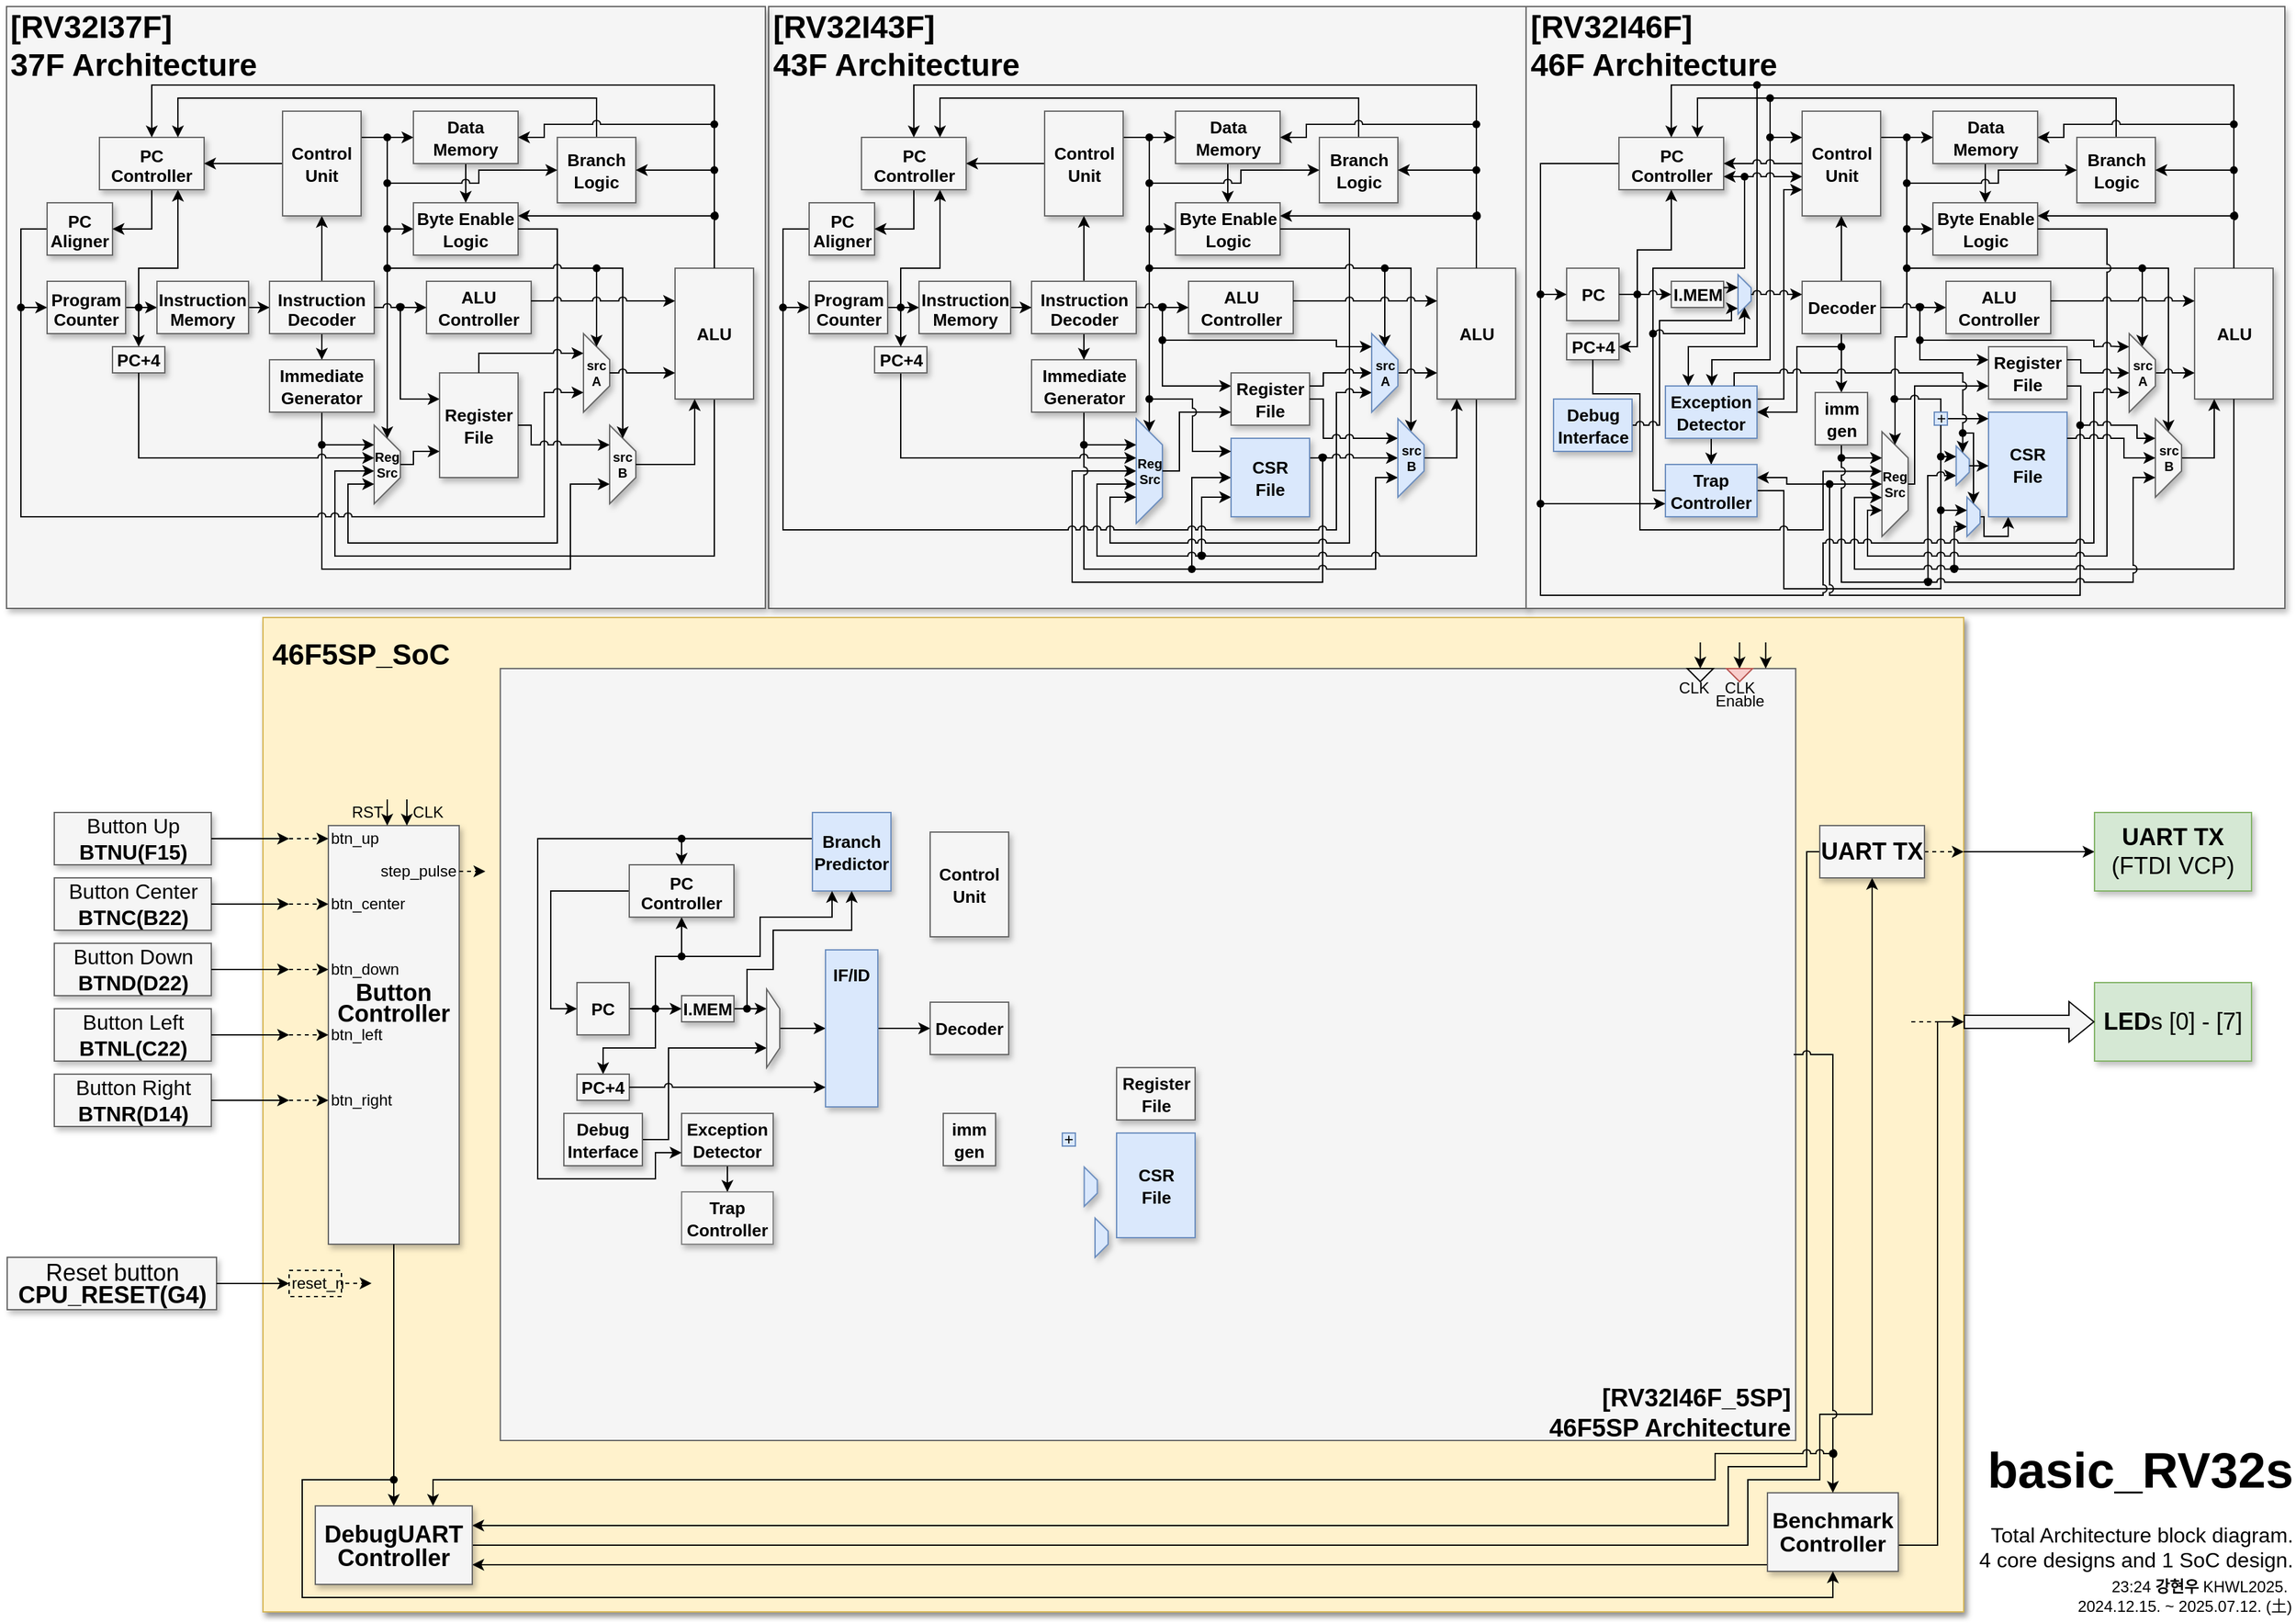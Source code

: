 <mxfile version="28.0.3">
  <diagram name="Page-1" id="90a13364-a465-7bf4-72fc-28e22215d7a0">
    <mxGraphModel dx="267" dy="153" grid="1" gridSize="10" guides="1" tooltips="1" connect="1" arrows="1" fold="1" page="1" pageScale="1.5" pageWidth="1169" pageHeight="826" background="none" math="0" shadow="0">
      <root>
        <mxCell id="0" style=";html=1;" />
        <mxCell id="1" style=";html=1;" parent="0" />
        <mxCell id="iKwgrwwHFy8eXeqNAH09-2174" value="" style="whiteSpace=wrap;html=1;shadow=1;fontSize=18;fillColor=#fff2cc;strokeColor=#d6b656;" parent="1" vertex="1">
          <mxGeometry x="200" y="471" width="1300" height="760" as="geometry" />
        </mxCell>
        <mxCell id="iKwgrwwHFy8eXeqNAH09-2200" value="&lt;div style=&quot;line-height: 100%;&quot;&gt;&lt;br&gt;&lt;/div&gt;" style="whiteSpace=wrap;html=1;shadow=1;fontSize=18;fillColor=#f5f5f5;strokeColor=#666666;fontColor=#333333;" parent="1" vertex="1">
          <mxGeometry x="380" y="510" width="990" height="590" as="geometry" />
        </mxCell>
        <mxCell id="iKwgrwwHFy8eXeqNAH09-2175" value="" style="whiteSpace=wrap;html=1;shadow=1;fontSize=18;fillColor=#fff2cc;strokeColor=#d6b656;" parent="1" vertex="1">
          <mxGeometry x="200" y="471" width="1300" height="760" as="geometry" />
        </mxCell>
        <mxCell id="iKwgrwwHFy8eXeqNAH09-4718" value="" style="group;noLabel=1;strokeColor=#666666;fillColor=#f5f5f5;fontColor=#333333;" parent="1" vertex="1" connectable="0">
          <mxGeometry x="381.42" y="510" width="990.17" height="590" as="geometry" />
        </mxCell>
        <mxCell id="iKwgrwwHFy8eXeqNAH09-822" value="" style="group" parent="1" vertex="1" connectable="0">
          <mxGeometry x="586.5" y="4" width="580" height="460" as="geometry" />
        </mxCell>
        <mxCell id="iKwgrwwHFy8eXeqNAH09-606" value="" style="whiteSpace=wrap;html=1;shadow=1;fontSize=18;fillColor=#f5f5f5;strokeColor=#666666;" parent="iKwgrwwHFy8eXeqNAH09-822" vertex="1">
          <mxGeometry width="580" height="460" as="geometry" />
        </mxCell>
        <mxCell id="iKwgrwwHFy8eXeqNAH09-1135" style="edgeStyle=orthogonalEdgeStyle;rounded=0;orthogonalLoop=1;jettySize=auto;html=1;entryX=0.5;entryY=1;entryDx=0;entryDy=0;jumpStyle=arc;" parent="iKwgrwwHFy8eXeqNAH09-822" source="iKwgrwwHFy8eXeqNAH09-1134" target="iKwgrwwHFy8eXeqNAH09-648" edge="1">
          <mxGeometry relative="1" as="geometry">
            <mxPoint x="421.5" y="345" as="sourcePoint" />
            <mxPoint x="279" y="355" as="targetPoint" />
            <Array as="points">
              <mxPoint x="424" y="440" />
              <mxPoint x="232" y="440" />
              <mxPoint x="232" y="355" />
            </Array>
          </mxGeometry>
        </mxCell>
        <mxCell id="iKwgrwwHFy8eXeqNAH09-648" value="" style="shape=trapezoid;perimeter=trapezoidPerimeter;whiteSpace=wrap;html=1;fixedSize=1;shadow=1;strokeColor=#6c8ebf;align=center;verticalAlign=middle;fontFamily=Helvetica;fontSize=18;fillColor=#dae8fc;rotation=90;container=0;" parent="iKwgrwwHFy8eXeqNAH09-822" vertex="1">
          <mxGeometry x="251" y="345" width="80" height="20" as="geometry" />
        </mxCell>
        <mxCell id="iKwgrwwHFy8eXeqNAH09-671" style="edgeStyle=orthogonalEdgeStyle;rounded=0;orthogonalLoop=1;jettySize=auto;html=1;entryX=0.75;entryY=1;entryDx=0;entryDy=0;jumpStyle=arc;" parent="iKwgrwwHFy8eXeqNAH09-822" source="iKwgrwwHFy8eXeqNAH09-672" target="iKwgrwwHFy8eXeqNAH09-662" edge="1">
          <mxGeometry relative="1" as="geometry">
            <Array as="points">
              <mxPoint x="241" y="430" />
              <mxPoint x="464" y="430" />
              <mxPoint x="464" y="360" />
            </Array>
          </mxGeometry>
        </mxCell>
        <mxCell id="iKwgrwwHFy8eXeqNAH09-1049" style="edgeStyle=orthogonalEdgeStyle;rounded=0;orthogonalLoop=1;jettySize=auto;html=1;entryX=0;entryY=0.5;entryDx=0;entryDy=0;" parent="iKwgrwwHFy8eXeqNAH09-822" source="iKwgrwwHFy8eXeqNAH09-1048" target="iKwgrwwHFy8eXeqNAH09-1043" edge="1">
          <mxGeometry relative="1" as="geometry">
            <Array as="points">
              <mxPoint x="324" y="430" />
              <mxPoint x="324" y="360" />
            </Array>
          </mxGeometry>
        </mxCell>
        <mxCell id="iKwgrwwHFy8eXeqNAH09-1047" style="edgeStyle=orthogonalEdgeStyle;rounded=0;orthogonalLoop=1;jettySize=auto;html=1;entryX=0;entryY=0.75;entryDx=0;entryDy=0;" parent="iKwgrwwHFy8eXeqNAH09-822" source="iKwgrwwHFy8eXeqNAH09-1046" target="iKwgrwwHFy8eXeqNAH09-1043" edge="1">
          <mxGeometry relative="1" as="geometry">
            <Array as="points">
              <mxPoint x="331" y="375" />
            </Array>
          </mxGeometry>
        </mxCell>
        <mxCell id="iKwgrwwHFy8eXeqNAH09-607" style="edgeStyle=orthogonalEdgeStyle;rounded=0;orthogonalLoop=1;jettySize=auto;html=1;entryX=0;entryY=0.5;entryDx=0;entryDy=0;" parent="iKwgrwwHFy8eXeqNAH09-822" source="iKwgrwwHFy8eXeqNAH09-609" target="iKwgrwwHFy8eXeqNAH09-611" edge="1">
          <mxGeometry relative="1" as="geometry" />
        </mxCell>
        <mxCell id="iKwgrwwHFy8eXeqNAH09-608" style="edgeStyle=orthogonalEdgeStyle;rounded=0;orthogonalLoop=1;jettySize=auto;html=1;entryX=0.75;entryY=1;entryDx=0;entryDy=0;" parent="iKwgrwwHFy8eXeqNAH09-822" source="U4OhBhmkpJD2XP-6xcDB-33" target="iKwgrwwHFy8eXeqNAH09-619" edge="1">
          <mxGeometry relative="1" as="geometry">
            <Array as="points">
              <mxPoint x="101" y="200" />
              <mxPoint x="131" y="200" />
            </Array>
          </mxGeometry>
        </mxCell>
        <mxCell id="iKwgrwwHFy8eXeqNAH09-609" value="&lt;div style=&quot;line-height: 80%;&quot;&gt;&lt;font style=&quot;font-size: 13px; line-height: 80%;&quot;&gt;Program&lt;/font&gt;&lt;div&gt;&lt;font style=&quot;font-size: 13px; line-height: 80%;&quot;&gt;Counter&lt;/font&gt;&lt;/div&gt;&lt;/div&gt;" style="whiteSpace=wrap;html=1;shadow=1;fontSize=18;fillColor=#f5f5f5;strokeColor=#666666;fontStyle=1" parent="iKwgrwwHFy8eXeqNAH09-822" vertex="1">
          <mxGeometry x="31" y="210" width="60" height="40" as="geometry" />
        </mxCell>
        <mxCell id="iKwgrwwHFy8eXeqNAH09-610" style="edgeStyle=orthogonalEdgeStyle;rounded=0;orthogonalLoop=1;jettySize=auto;html=1;entryX=0;entryY=0.5;entryDx=0;entryDy=0;" parent="iKwgrwwHFy8eXeqNAH09-822" source="iKwgrwwHFy8eXeqNAH09-611" target="iKwgrwwHFy8eXeqNAH09-615" edge="1">
          <mxGeometry relative="1" as="geometry" />
        </mxCell>
        <mxCell id="iKwgrwwHFy8eXeqNAH09-611" value="&lt;div style=&quot;line-height: 80%;&quot;&gt;&lt;font style=&quot;font-size: 13px; line-height: 80%;&quot;&gt;&lt;b&gt;Instruction&lt;/b&gt;&lt;/font&gt;&lt;div&gt;&lt;font style=&quot;font-size: 13px; line-height: 80%;&quot;&gt;&lt;b&gt;Memory&lt;/b&gt;&lt;/font&gt;&lt;/div&gt;&lt;/div&gt;" style="whiteSpace=wrap;html=1;shadow=1;fontSize=18;fillColor=#f5f5f5;strokeColor=#666666;align=center;" parent="iKwgrwwHFy8eXeqNAH09-822" vertex="1">
          <mxGeometry x="115" y="210" width="70" height="40" as="geometry" />
        </mxCell>
        <mxCell id="iKwgrwwHFy8eXeqNAH09-612" style="edgeStyle=orthogonalEdgeStyle;rounded=0;orthogonalLoop=1;jettySize=auto;html=1;entryX=0.5;entryY=1;entryDx=0;entryDy=0;" parent="iKwgrwwHFy8eXeqNAH09-822" source="iKwgrwwHFy8eXeqNAH09-615" target="iKwgrwwHFy8eXeqNAH09-625" edge="1">
          <mxGeometry relative="1" as="geometry" />
        </mxCell>
        <mxCell id="iKwgrwwHFy8eXeqNAH09-613" style="edgeStyle=orthogonalEdgeStyle;rounded=0;orthogonalLoop=1;jettySize=auto;html=1;entryX=0;entryY=0.25;entryDx=0;entryDy=0;" parent="iKwgrwwHFy8eXeqNAH09-822" source="iKwgrwwHFy8eXeqNAH09-637" target="iKwgrwwHFy8eXeqNAH09-626" edge="1">
          <mxGeometry relative="1" as="geometry">
            <Array as="points">
              <mxPoint x="301" y="290" />
            </Array>
          </mxGeometry>
        </mxCell>
        <mxCell id="iKwgrwwHFy8eXeqNAH09-614" style="edgeStyle=orthogonalEdgeStyle;rounded=0;orthogonalLoop=1;jettySize=auto;html=1;entryX=0.5;entryY=0;entryDx=0;entryDy=0;" parent="iKwgrwwHFy8eXeqNAH09-822" source="iKwgrwwHFy8eXeqNAH09-615" target="iKwgrwwHFy8eXeqNAH09-621" edge="1">
          <mxGeometry relative="1" as="geometry" />
        </mxCell>
        <mxCell id="iKwgrwwHFy8eXeqNAH09-615" value="&lt;div style=&quot;line-height: 80%;&quot;&gt;&lt;font style=&quot;font-size: 13px; line-height: 80%;&quot;&gt;&lt;b&gt;Instruction&lt;/b&gt;&lt;/font&gt;&lt;div&gt;&lt;font style=&quot;font-size: 13px; line-height: 80%;&quot;&gt;&lt;b&gt;Decoder&lt;/b&gt;&lt;/font&gt;&lt;/div&gt;&lt;/div&gt;" style="whiteSpace=wrap;html=1;shadow=1;fontSize=18;fillColor=#f5f5f5;strokeColor=#666666;align=center;" parent="iKwgrwwHFy8eXeqNAH09-822" vertex="1">
          <mxGeometry x="201" y="210" width="80" height="40" as="geometry" />
        </mxCell>
        <mxCell id="iKwgrwwHFy8eXeqNAH09-616" style="edgeStyle=orthogonalEdgeStyle;rounded=0;orthogonalLoop=1;jettySize=auto;html=1;entryX=0;entryY=0.5;entryDx=0;entryDy=0;exitX=0;exitY=0.5;exitDx=0;exitDy=0;" parent="iKwgrwwHFy8eXeqNAH09-822" source="iKwgrwwHFy8eXeqNAH09-617" target="iKwgrwwHFy8eXeqNAH09-609" edge="1">
          <mxGeometry relative="1" as="geometry">
            <mxPoint x="46" y="225" as="targetPoint" />
            <Array as="points">
              <mxPoint x="11" y="170" />
              <mxPoint x="11" y="230" />
            </Array>
          </mxGeometry>
        </mxCell>
        <mxCell id="iKwgrwwHFy8eXeqNAH09-617" value="&lt;div style=&quot;line-height: 80%;&quot;&gt;&lt;font style=&quot;font-size: 13px; line-height: 80%;&quot;&gt;PC&lt;/font&gt;&lt;div&gt;&lt;font style=&quot;font-size: 13px; line-height: 80%;&quot;&gt;Aligner&lt;/font&gt;&lt;/div&gt;&lt;/div&gt;" style="whiteSpace=wrap;html=1;shadow=1;fontSize=18;fillColor=#f5f5f5;strokeColor=#666666;fontStyle=1" parent="iKwgrwwHFy8eXeqNAH09-822" vertex="1">
          <mxGeometry x="31" y="150" width="50" height="40" as="geometry" />
        </mxCell>
        <mxCell id="iKwgrwwHFy8eXeqNAH09-618" style="edgeStyle=orthogonalEdgeStyle;rounded=0;orthogonalLoop=1;jettySize=auto;html=1;entryX=1;entryY=0.5;entryDx=0;entryDy=0;" parent="iKwgrwwHFy8eXeqNAH09-822" source="iKwgrwwHFy8eXeqNAH09-619" target="iKwgrwwHFy8eXeqNAH09-617" edge="1">
          <mxGeometry relative="1" as="geometry" />
        </mxCell>
        <mxCell id="iKwgrwwHFy8eXeqNAH09-619" value="&lt;div style=&quot;line-height: 80%;&quot;&gt;&lt;font style=&quot;font-size: 13px; line-height: 80%;&quot;&gt;PC&lt;/font&gt;&lt;div&gt;&lt;font style=&quot;font-size: 13px; line-height: 80%;&quot;&gt;Controller&lt;/font&gt;&lt;/div&gt;&lt;/div&gt;" style="whiteSpace=wrap;html=1;shadow=1;fontSize=18;fillColor=#f5f5f5;strokeColor=#666666;fontStyle=1" parent="iKwgrwwHFy8eXeqNAH09-822" vertex="1">
          <mxGeometry x="71" y="100" width="80" height="40" as="geometry" />
        </mxCell>
        <mxCell id="iKwgrwwHFy8eXeqNAH09-620" style="edgeStyle=orthogonalEdgeStyle;rounded=0;orthogonalLoop=1;jettySize=auto;html=1;entryX=0.25;entryY=1;entryDx=0;entryDy=0;" parent="iKwgrwwHFy8eXeqNAH09-822" source="iKwgrwwHFy8eXeqNAH09-621" target="iKwgrwwHFy8eXeqNAH09-648" edge="1">
          <mxGeometry relative="1" as="geometry">
            <mxPoint x="281" y="330" as="targetPoint" />
            <Array as="points">
              <mxPoint x="241" y="335" />
            </Array>
          </mxGeometry>
        </mxCell>
        <mxCell id="iKwgrwwHFy8eXeqNAH09-621" value="&lt;div style=&quot;line-height: 80%;&quot;&gt;&lt;span style=&quot;font-size: 13px;&quot;&gt;&lt;b&gt;Immediate&lt;/b&gt;&lt;/span&gt;&lt;/div&gt;&lt;div style=&quot;line-height: 80%;&quot;&gt;&lt;span style=&quot;font-size: 13px;&quot;&gt;&lt;b&gt;Generator&lt;/b&gt;&lt;/span&gt;&lt;/div&gt;" style="whiteSpace=wrap;html=1;shadow=1;fontSize=18;fillColor=#f5f5f5;strokeColor=#666666;align=center;" parent="iKwgrwwHFy8eXeqNAH09-822" vertex="1">
          <mxGeometry x="201" y="270" width="80" height="40" as="geometry" />
        </mxCell>
        <mxCell id="iKwgrwwHFy8eXeqNAH09-623" style="edgeStyle=orthogonalEdgeStyle;rounded=0;orthogonalLoop=1;jettySize=auto;html=1;entryX=1;entryY=0.5;entryDx=0;entryDy=0;" parent="iKwgrwwHFy8eXeqNAH09-822" source="iKwgrwwHFy8eXeqNAH09-625" target="iKwgrwwHFy8eXeqNAH09-619" edge="1">
          <mxGeometry relative="1" as="geometry">
            <mxPoint x="161" y="120" as="targetPoint" />
          </mxGeometry>
        </mxCell>
        <mxCell id="iKwgrwwHFy8eXeqNAH09-624" style="edgeStyle=orthogonalEdgeStyle;rounded=0;orthogonalLoop=1;jettySize=auto;html=1;entryX=0;entryY=0.5;entryDx=0;entryDy=0;" parent="iKwgrwwHFy8eXeqNAH09-822" source="iKwgrwwHFy8eXeqNAH09-625" target="iKwgrwwHFy8eXeqNAH09-632" edge="1">
          <mxGeometry relative="1" as="geometry">
            <Array as="points">
              <mxPoint x="291" y="100" />
              <mxPoint x="291" y="170" />
            </Array>
          </mxGeometry>
        </mxCell>
        <mxCell id="iKwgrwwHFy8eXeqNAH09-625" value="&lt;div style=&quot;line-height: 80%;&quot;&gt;&lt;span style=&quot;font-size: 13px;&quot;&gt;&lt;b&gt;Control&lt;/b&gt;&lt;/span&gt;&lt;/div&gt;&lt;div style=&quot;line-height: 80%;&quot;&gt;&lt;span style=&quot;font-size: 13px;&quot;&gt;&lt;b&gt;Unit&lt;/b&gt;&lt;/span&gt;&lt;/div&gt;" style="whiteSpace=wrap;html=1;shadow=1;fontSize=18;fillColor=#f5f5f5;strokeColor=#666666;align=center;" parent="iKwgrwwHFy8eXeqNAH09-822" vertex="1">
          <mxGeometry x="211" y="80" width="60" height="80" as="geometry" />
        </mxCell>
        <mxCell id="iKwgrwwHFy8eXeqNAH09-626" value="&lt;div style=&quot;line-height: 80%;&quot;&gt;&lt;span style=&quot;font-size: 13px;&quot;&gt;&lt;b&gt;Register&lt;/b&gt;&lt;/span&gt;&lt;/div&gt;&lt;div style=&quot;line-height: 80%;&quot;&gt;&lt;span style=&quot;font-size: 13px;&quot;&gt;&lt;b&gt;File&lt;/b&gt;&lt;/span&gt;&lt;/div&gt;" style="whiteSpace=wrap;html=1;shadow=1;fontSize=18;fillColor=#f5f5f5;strokeColor=#666666;align=center;" parent="iKwgrwwHFy8eXeqNAH09-822" vertex="1">
          <mxGeometry x="353.5" y="280" width="60" height="40" as="geometry" />
        </mxCell>
        <mxCell id="iKwgrwwHFy8eXeqNAH09-627" value="&lt;div style=&quot;line-height: 80%;&quot;&gt;&lt;span style=&quot;font-size: 13px;&quot;&gt;&lt;b&gt;ALU&lt;/b&gt;&lt;/span&gt;&lt;/div&gt;&lt;div style=&quot;line-height: 80%;&quot;&gt;&lt;span style=&quot;font-size: 13px;&quot;&gt;&lt;b&gt;Controller&lt;/b&gt;&lt;/span&gt;&lt;/div&gt;" style="whiteSpace=wrap;html=1;shadow=1;fontSize=18;fillColor=#f5f5f5;strokeColor=#666666;align=center;" parent="iKwgrwwHFy8eXeqNAH09-822" vertex="1">
          <mxGeometry x="321" y="210" width="80" height="40" as="geometry" />
        </mxCell>
        <mxCell id="iKwgrwwHFy8eXeqNAH09-628" style="edgeStyle=orthogonalEdgeStyle;rounded=0;orthogonalLoop=1;jettySize=auto;html=1;entryX=0.75;entryY=1;entryDx=0;entryDy=0;exitX=0.5;exitY=1;exitDx=0;exitDy=0;jumpStyle=arc;" parent="iKwgrwwHFy8eXeqNAH09-822" source="iKwgrwwHFy8eXeqNAH09-629" edge="1">
          <mxGeometry relative="1" as="geometry">
            <mxPoint x="541" y="290" as="sourcePoint" />
            <mxPoint x="281" y="365" as="targetPoint" />
            <Array as="points">
              <mxPoint x="541" y="420" />
              <mxPoint x="251" y="420" />
              <mxPoint x="251" y="365" />
            </Array>
          </mxGeometry>
        </mxCell>
        <mxCell id="iKwgrwwHFy8eXeqNAH09-629" value="&lt;div style=&quot;line-height: 80%;&quot;&gt;&lt;span style=&quot;font-size: 13px;&quot;&gt;&lt;b&gt;ALU&lt;/b&gt;&lt;/span&gt;&lt;/div&gt;" style="whiteSpace=wrap;html=1;shadow=1;fontSize=18;fillColor=#f5f5f5;strokeColor=#666666;align=center;" parent="iKwgrwwHFy8eXeqNAH09-822" vertex="1">
          <mxGeometry x="511" y="200" width="60" height="100" as="geometry" />
        </mxCell>
        <mxCell id="iKwgrwwHFy8eXeqNAH09-630" style="edgeStyle=orthogonalEdgeStyle;rounded=0;orthogonalLoop=1;jettySize=auto;html=1;entryX=0.5;entryY=0;entryDx=0;entryDy=0;" parent="iKwgrwwHFy8eXeqNAH09-822" source="iKwgrwwHFy8eXeqNAH09-631" target="iKwgrwwHFy8eXeqNAH09-632" edge="1">
          <mxGeometry relative="1" as="geometry" />
        </mxCell>
        <mxCell id="iKwgrwwHFy8eXeqNAH09-631" value="&lt;div style=&quot;line-height: 80%;&quot;&gt;&lt;span style=&quot;font-size: 13px;&quot;&gt;&lt;b&gt;Data&lt;br&gt;Memory&lt;/b&gt;&lt;/span&gt;&lt;/div&gt;" style="whiteSpace=wrap;html=1;shadow=1;fontSize=18;fillColor=#f5f5f5;strokeColor=#666666;align=center;" parent="iKwgrwwHFy8eXeqNAH09-822" vertex="1">
          <mxGeometry x="311" y="80" width="80" height="40" as="geometry" />
        </mxCell>
        <mxCell id="iKwgrwwHFy8eXeqNAH09-632" value="&lt;div style=&quot;line-height: 80%;&quot;&gt;&lt;span style=&quot;font-size: 13px;&quot;&gt;&lt;b&gt;Byte Enable&lt;br&gt;Logic&lt;/b&gt;&lt;/span&gt;&lt;/div&gt;" style="whiteSpace=wrap;html=1;shadow=1;fontSize=18;fillColor=#f5f5f5;strokeColor=#666666;align=center;" parent="iKwgrwwHFy8eXeqNAH09-822" vertex="1">
          <mxGeometry x="311" y="150" width="80" height="40" as="geometry" />
        </mxCell>
        <mxCell id="iKwgrwwHFy8eXeqNAH09-633" style="edgeStyle=orthogonalEdgeStyle;rounded=0;orthogonalLoop=1;jettySize=auto;html=1;entryX=0.75;entryY=0;entryDx=0;entryDy=0;" parent="iKwgrwwHFy8eXeqNAH09-822" source="iKwgrwwHFy8eXeqNAH09-634" target="iKwgrwwHFy8eXeqNAH09-619" edge="1">
          <mxGeometry relative="1" as="geometry">
            <Array as="points">
              <mxPoint x="451" y="70" />
              <mxPoint x="131" y="70" />
            </Array>
          </mxGeometry>
        </mxCell>
        <mxCell id="iKwgrwwHFy8eXeqNAH09-634" value="&lt;div style=&quot;line-height: 80%;&quot;&gt;&lt;span style=&quot;font-size: 13px;&quot;&gt;&lt;b&gt;Branch&lt;/b&gt;&lt;/span&gt;&lt;/div&gt;&lt;div style=&quot;line-height: 80%;&quot;&gt;&lt;span style=&quot;font-size: 13px;&quot;&gt;&lt;b&gt;Logic&lt;/b&gt;&lt;/span&gt;&lt;/div&gt;" style="whiteSpace=wrap;html=1;shadow=1;fontSize=18;fillColor=#f5f5f5;strokeColor=#666666;align=center;" parent="iKwgrwwHFy8eXeqNAH09-822" vertex="1">
          <mxGeometry x="421" y="100" width="60" height="50" as="geometry" />
        </mxCell>
        <mxCell id="iKwgrwwHFy8eXeqNAH09-636" value="" style="shape=waypoint;sketch=0;size=6;pointerEvents=1;points=[];fillColor=none;resizable=0;rotatable=0;perimeter=centerPerimeter;snapToPoint=1;" parent="iKwgrwwHFy8eXeqNAH09-822" vertex="1">
          <mxGeometry x="1" y="220" width="20" height="20" as="geometry" />
        </mxCell>
        <mxCell id="iKwgrwwHFy8eXeqNAH09-637" value="" style="shape=waypoint;sketch=0;size=6;pointerEvents=1;points=[];fillColor=none;resizable=0;rotatable=0;perimeter=centerPerimeter;snapToPoint=1;" parent="iKwgrwwHFy8eXeqNAH09-822" vertex="1">
          <mxGeometry x="291" y="220" width="20" height="20" as="geometry" />
        </mxCell>
        <mxCell id="iKwgrwwHFy8eXeqNAH09-638" style="edgeStyle=orthogonalEdgeStyle;rounded=0;orthogonalLoop=1;jettySize=auto;html=1;entryX=0;entryY=0.5;entryDx=0;entryDy=0;" parent="iKwgrwwHFy8eXeqNAH09-822" source="iKwgrwwHFy8eXeqNAH09-639" target="iKwgrwwHFy8eXeqNAH09-631" edge="1">
          <mxGeometry relative="1" as="geometry">
            <Array as="points">
              <mxPoint x="291" y="100" />
            </Array>
          </mxGeometry>
        </mxCell>
        <mxCell id="iKwgrwwHFy8eXeqNAH09-639" value="" style="shape=waypoint;sketch=0;size=6;pointerEvents=1;points=[];fillColor=none;resizable=0;rotatable=0;perimeter=centerPerimeter;snapToPoint=1;" parent="iKwgrwwHFy8eXeqNAH09-822" vertex="1">
          <mxGeometry x="281" y="90" width="20" height="20" as="geometry" />
        </mxCell>
        <mxCell id="iKwgrwwHFy8eXeqNAH09-640" style="edgeStyle=orthogonalEdgeStyle;rounded=0;orthogonalLoop=1;jettySize=auto;html=1;entryX=0.5;entryY=0;entryDx=0;entryDy=0;" parent="iKwgrwwHFy8eXeqNAH09-822" source="iKwgrwwHFy8eXeqNAH09-641" target="iKwgrwwHFy8eXeqNAH09-619" edge="1">
          <mxGeometry relative="1" as="geometry">
            <mxPoint x="121" y="100" as="targetPoint" />
            <Array as="points">
              <mxPoint x="541" y="60" />
              <mxPoint x="111" y="60" />
            </Array>
          </mxGeometry>
        </mxCell>
        <mxCell id="iKwgrwwHFy8eXeqNAH09-641" value="" style="shape=waypoint;sketch=0;size=6;pointerEvents=1;points=[];fillColor=none;resizable=0;rotatable=0;perimeter=centerPerimeter;snapToPoint=1;" parent="iKwgrwwHFy8eXeqNAH09-822" vertex="1">
          <mxGeometry x="531" y="80" width="20" height="20" as="geometry" />
        </mxCell>
        <mxCell id="iKwgrwwHFy8eXeqNAH09-642" value="" style="shape=waypoint;sketch=0;size=6;pointerEvents=1;points=[];fillColor=none;resizable=0;rotatable=0;perimeter=centerPerimeter;snapToPoint=1;" parent="iKwgrwwHFy8eXeqNAH09-822" vertex="1">
          <mxGeometry x="281" y="125" width="20" height="20" as="geometry" />
        </mxCell>
        <mxCell id="iKwgrwwHFy8eXeqNAH09-643" style="edgeStyle=orthogonalEdgeStyle;rounded=0;orthogonalLoop=1;jettySize=auto;html=1;entryX=0;entryY=0.5;entryDx=0;entryDy=0;jumpStyle=arc;" parent="iKwgrwwHFy8eXeqNAH09-822" source="iKwgrwwHFy8eXeqNAH09-642" target="iKwgrwwHFy8eXeqNAH09-634" edge="1">
          <mxGeometry relative="1" as="geometry" />
        </mxCell>
        <mxCell id="iKwgrwwHFy8eXeqNAH09-644" style="edgeStyle=orthogonalEdgeStyle;rounded=0;orthogonalLoop=1;jettySize=auto;html=1;entryX=1;entryY=0.25;entryDx=0;entryDy=0;" parent="iKwgrwwHFy8eXeqNAH09-822" source="iKwgrwwHFy8eXeqNAH09-656" target="iKwgrwwHFy8eXeqNAH09-632" edge="1">
          <mxGeometry relative="1" as="geometry">
            <Array as="points" />
          </mxGeometry>
        </mxCell>
        <mxCell id="iKwgrwwHFy8eXeqNAH09-645" value="" style="shape=waypoint;sketch=0;size=6;pointerEvents=1;points=[];fillColor=none;resizable=0;rotatable=0;perimeter=centerPerimeter;snapToPoint=1;" parent="iKwgrwwHFy8eXeqNAH09-822" vertex="1">
          <mxGeometry x="531" y="115" width="20" height="20" as="geometry" />
        </mxCell>
        <mxCell id="iKwgrwwHFy8eXeqNAH09-646" style="edgeStyle=orthogonalEdgeStyle;rounded=0;orthogonalLoop=1;jettySize=auto;html=1;entryX=1;entryY=0.5;entryDx=0;entryDy=0;jumpStyle=arc;" parent="iKwgrwwHFy8eXeqNAH09-822" source="iKwgrwwHFy8eXeqNAH09-645" target="iKwgrwwHFy8eXeqNAH09-631" edge="1">
          <mxGeometry relative="1" as="geometry">
            <Array as="points">
              <mxPoint x="541" y="90" />
              <mxPoint x="411" y="90" />
              <mxPoint x="411" y="100" />
            </Array>
          </mxGeometry>
        </mxCell>
        <mxCell id="iKwgrwwHFy8eXeqNAH09-650" style="edgeStyle=orthogonalEdgeStyle;rounded=0;orthogonalLoop=1;jettySize=auto;html=1;entryX=0;entryY=0.5;entryDx=0;entryDy=0;" parent="iKwgrwwHFy8eXeqNAH09-822" source="iKwgrwwHFy8eXeqNAH09-651" target="iKwgrwwHFy8eXeqNAH09-648" edge="1">
          <mxGeometry relative="1" as="geometry" />
        </mxCell>
        <mxCell id="iKwgrwwHFy8eXeqNAH09-651" value="" style="shape=waypoint;sketch=0;size=6;pointerEvents=1;points=[];fillColor=none;resizable=0;rotatable=0;perimeter=centerPerimeter;snapToPoint=1;" parent="iKwgrwwHFy8eXeqNAH09-822" vertex="1">
          <mxGeometry x="281" y="160" width="20" height="20" as="geometry" />
        </mxCell>
        <mxCell id="iKwgrwwHFy8eXeqNAH09-652" style="edgeStyle=orthogonalEdgeStyle;rounded=0;orthogonalLoop=1;jettySize=auto;html=1;entryX=0;entryY=0.5;entryDx=0;entryDy=0;jumpStyle=arc;" parent="iKwgrwwHFy8eXeqNAH09-822" source="iKwgrwwHFy8eXeqNAH09-615" target="iKwgrwwHFy8eXeqNAH09-627" edge="1">
          <mxGeometry relative="1" as="geometry">
            <Array as="points">
              <mxPoint x="311" y="230" />
              <mxPoint x="311" y="230" />
            </Array>
          </mxGeometry>
        </mxCell>
        <mxCell id="iKwgrwwHFy8eXeqNAH09-653" value="" style="endArrow=classic;html=1;rounded=0;exitX=0.5;exitY=0;exitDx=0;exitDy=0;entryX=0;entryY=0.75;entryDx=0;entryDy=0;edgeStyle=orthogonalEdgeStyle;" parent="iKwgrwwHFy8eXeqNAH09-822" source="iKwgrwwHFy8eXeqNAH09-648" target="iKwgrwwHFy8eXeqNAH09-626" edge="1">
          <mxGeometry width="50" height="50" relative="1" as="geometry">
            <mxPoint x="311" y="370" as="sourcePoint" />
            <mxPoint x="361" y="320" as="targetPoint" />
            <Array as="points">
              <mxPoint x="314" y="355" />
              <mxPoint x="314" y="310" />
            </Array>
          </mxGeometry>
        </mxCell>
        <mxCell id="iKwgrwwHFy8eXeqNAH09-654" style="edgeStyle=orthogonalEdgeStyle;rounded=0;orthogonalLoop=1;jettySize=auto;html=1;entryX=1;entryY=0.5;entryDx=0;entryDy=0;jumpStyle=arc;exitX=0.5;exitY=0;exitDx=0;exitDy=0;" parent="iKwgrwwHFy8eXeqNAH09-822" source="iKwgrwwHFy8eXeqNAH09-629" target="iKwgrwwHFy8eXeqNAH09-634" edge="1">
          <mxGeometry relative="1" as="geometry">
            <Array as="points">
              <mxPoint x="541" y="125" />
            </Array>
          </mxGeometry>
        </mxCell>
        <mxCell id="iKwgrwwHFy8eXeqNAH09-655" style="edgeStyle=orthogonalEdgeStyle;rounded=0;orthogonalLoop=1;jettySize=auto;html=1;entryX=0.75;entryY=1;entryDx=0;entryDy=0;exitX=1;exitY=0.5;exitDx=0;exitDy=0;jumpStyle=arc;" parent="iKwgrwwHFy8eXeqNAH09-822" source="iKwgrwwHFy8eXeqNAH09-632" target="iKwgrwwHFy8eXeqNAH09-648" edge="1">
          <mxGeometry relative="1" as="geometry">
            <Array as="points">
              <mxPoint x="444" y="170" />
              <mxPoint x="444" y="410" />
              <mxPoint x="261" y="410" />
              <mxPoint x="261" y="375" />
            </Array>
          </mxGeometry>
        </mxCell>
        <mxCell id="iKwgrwwHFy8eXeqNAH09-656" value="" style="shape=waypoint;sketch=0;size=6;pointerEvents=1;points=[];fillColor=none;resizable=0;rotatable=0;perimeter=centerPerimeter;snapToPoint=1;" parent="iKwgrwwHFy8eXeqNAH09-822" vertex="1">
          <mxGeometry x="531" y="150" width="20" height="20" as="geometry" />
        </mxCell>
        <mxCell id="iKwgrwwHFy8eXeqNAH09-664" style="edgeStyle=orthogonalEdgeStyle;rounded=0;orthogonalLoop=1;jettySize=auto;html=1;entryX=0;entryY=0.5;entryDx=0;entryDy=0;jumpStyle=arc;" parent="iKwgrwwHFy8eXeqNAH09-822" source="iKwgrwwHFy8eXeqNAH09-665" target="iKwgrwwHFy8eXeqNAH09-658" edge="1">
          <mxGeometry relative="1" as="geometry" />
        </mxCell>
        <mxCell id="iKwgrwwHFy8eXeqNAH09-665" value="" style="shape=waypoint;sketch=0;size=6;pointerEvents=1;points=[];fillColor=none;resizable=0;rotatable=0;perimeter=centerPerimeter;snapToPoint=1;" parent="iKwgrwwHFy8eXeqNAH09-822" vertex="1">
          <mxGeometry x="281" y="190" width="20" height="20" as="geometry" />
        </mxCell>
        <mxCell id="iKwgrwwHFy8eXeqNAH09-666" style="edgeStyle=orthogonalEdgeStyle;rounded=0;orthogonalLoop=1;jettySize=auto;html=1;entryX=0;entryY=0.5;entryDx=0;entryDy=0;" parent="iKwgrwwHFy8eXeqNAH09-822" source="iKwgrwwHFy8eXeqNAH09-667" target="iKwgrwwHFy8eXeqNAH09-662" edge="1">
          <mxGeometry relative="1" as="geometry">
            <Array as="points">
              <mxPoint x="491" y="200" />
            </Array>
          </mxGeometry>
        </mxCell>
        <mxCell id="iKwgrwwHFy8eXeqNAH09-667" value="" style="shape=waypoint;sketch=0;size=6;pointerEvents=1;points=[];fillColor=none;resizable=0;rotatable=0;perimeter=centerPerimeter;snapToPoint=1;" parent="iKwgrwwHFy8eXeqNAH09-822" vertex="1">
          <mxGeometry x="461" y="190" width="20" height="20" as="geometry" />
        </mxCell>
        <mxCell id="iKwgrwwHFy8eXeqNAH09-668" style="rounded=0;orthogonalLoop=1;jettySize=auto;html=1;entryX=0;entryY=0.8;entryDx=0;entryDy=0;entryPerimeter=0;jumpStyle=arc;" parent="iKwgrwwHFy8eXeqNAH09-822" source="iKwgrwwHFy8eXeqNAH09-658" target="iKwgrwwHFy8eXeqNAH09-629" edge="1">
          <mxGeometry relative="1" as="geometry">
            <mxPoint x="491" y="280" as="targetPoint" />
          </mxGeometry>
        </mxCell>
        <mxCell id="iKwgrwwHFy8eXeqNAH09-669" value="" style="endArrow=classic;html=1;rounded=0;entryX=0;entryY=0.25;entryDx=0;entryDy=0;jumpStyle=arc;" parent="iKwgrwwHFy8eXeqNAH09-822" target="iKwgrwwHFy8eXeqNAH09-629" edge="1">
          <mxGeometry width="50" height="50" relative="1" as="geometry">
            <mxPoint x="401" y="225" as="sourcePoint" />
            <mxPoint x="421" y="225" as="targetPoint" />
          </mxGeometry>
        </mxCell>
        <mxCell id="iKwgrwwHFy8eXeqNAH09-670" style="edgeStyle=orthogonalEdgeStyle;rounded=0;orthogonalLoop=1;jettySize=auto;html=1;entryX=0;entryY=0.5;entryDx=0;entryDy=0;jumpStyle=arc;exitX=1;exitY=0.25;exitDx=0;exitDy=0;" parent="iKwgrwwHFy8eXeqNAH09-822" source="iKwgrwwHFy8eXeqNAH09-626" target="iKwgrwwHFy8eXeqNAH09-659" edge="1">
          <mxGeometry relative="1" as="geometry">
            <Array as="points">
              <mxPoint x="424" y="290" />
              <mxPoint x="424" y="280" />
            </Array>
            <mxPoint x="383.5" y="280.0" as="sourcePoint" />
            <mxPoint x="461" y="272.5" as="targetPoint" />
          </mxGeometry>
        </mxCell>
        <mxCell id="iKwgrwwHFy8eXeqNAH09-672" value="" style="shape=waypoint;sketch=0;size=6;pointerEvents=1;points=[];fillColor=none;resizable=0;rotatable=0;perimeter=centerPerimeter;snapToPoint=1;" parent="iKwgrwwHFy8eXeqNAH09-822" vertex="1">
          <mxGeometry x="231" y="325" width="20" height="20" as="geometry" />
        </mxCell>
        <mxCell id="iKwgrwwHFy8eXeqNAH09-673" style="edgeStyle=orthogonalEdgeStyle;rounded=0;orthogonalLoop=1;jettySize=auto;html=1;entryX=0.25;entryY=1;entryDx=0;entryDy=0;" parent="iKwgrwwHFy8eXeqNAH09-822" source="iKwgrwwHFy8eXeqNAH09-663" target="iKwgrwwHFy8eXeqNAH09-629" edge="1">
          <mxGeometry relative="1" as="geometry" />
        </mxCell>
        <mxCell id="iKwgrwwHFy8eXeqNAH09-674" style="edgeStyle=orthogonalEdgeStyle;rounded=0;orthogonalLoop=1;jettySize=auto;html=1;entryX=0.25;entryY=1;entryDx=0;entryDy=0;exitX=0.5;exitY=1;exitDx=0;exitDy=0;jumpStyle=arc;" parent="iKwgrwwHFy8eXeqNAH09-822" source="U4OhBhmkpJD2XP-6xcDB-31" edge="1">
          <mxGeometry relative="1" as="geometry">
            <mxPoint x="71" y="280" as="sourcePoint" />
            <mxPoint x="281" y="345" as="targetPoint" />
            <Array as="points">
              <mxPoint x="101" y="345" />
            </Array>
          </mxGeometry>
        </mxCell>
        <mxCell id="iKwgrwwHFy8eXeqNAH09-675" style="edgeStyle=orthogonalEdgeStyle;rounded=0;orthogonalLoop=1;jettySize=auto;html=1;entryX=0.75;entryY=1;entryDx=0;entryDy=0;jumpStyle=arc;" parent="iKwgrwwHFy8eXeqNAH09-822" source="iKwgrwwHFy8eXeqNAH09-636" target="iKwgrwwHFy8eXeqNAH09-658" edge="1">
          <mxGeometry relative="1" as="geometry">
            <Array as="points">
              <mxPoint x="11" y="400" />
              <mxPoint x="434" y="400" />
              <mxPoint x="434" y="295" />
            </Array>
            <mxPoint x="11" y="270" as="sourcePoint" />
          </mxGeometry>
        </mxCell>
        <mxCell id="iKwgrwwHFy8eXeqNAH09-676" style="edgeStyle=orthogonalEdgeStyle;rounded=0;orthogonalLoop=1;jettySize=auto;html=1;entryX=0.25;entryY=1;entryDx=0;entryDy=0;jumpStyle=arc;exitX=1;exitY=0.5;exitDx=0;exitDy=0;" parent="iKwgrwwHFy8eXeqNAH09-822" source="iKwgrwwHFy8eXeqNAH09-626" target="iKwgrwwHFy8eXeqNAH09-662" edge="1">
          <mxGeometry relative="1" as="geometry">
            <Array as="points">
              <mxPoint x="424" y="300" />
              <mxPoint x="424" y="330" />
            </Array>
          </mxGeometry>
        </mxCell>
        <mxCell id="iKwgrwwHFy8eXeqNAH09-677" value="&lt;font style=&quot;font-size: 24px;&quot;&gt;&lt;b&gt;[RV32I43F] &lt;br&gt;43F Architecture&lt;/b&gt;&lt;/font&gt;" style="text;html=1;align=left;verticalAlign=middle;whiteSpace=wrap;rounded=0;" parent="iKwgrwwHFy8eXeqNAH09-822" vertex="1">
          <mxGeometry x="1" width="320" height="60" as="geometry" />
        </mxCell>
        <mxCell id="iKwgrwwHFy8eXeqNAH09-1052" style="edgeStyle=orthogonalEdgeStyle;rounded=0;orthogonalLoop=1;jettySize=auto;html=1;entryX=0;entryY=0.5;entryDx=0;entryDy=0;exitX=1;exitY=0.25;exitDx=0;exitDy=0;jumpStyle=arc;" parent="iKwgrwwHFy8eXeqNAH09-822" source="iKwgrwwHFy8eXeqNAH09-1043" target="iKwgrwwHFy8eXeqNAH09-663" edge="1">
          <mxGeometry relative="1" as="geometry" />
        </mxCell>
        <mxCell id="iKwgrwwHFy8eXeqNAH09-1043" value="&lt;div style=&quot;line-height: 80%;&quot;&gt;&lt;span style=&quot;font-size: 13px;&quot;&gt;&lt;b&gt;CSR&lt;/b&gt;&lt;/span&gt;&lt;/div&gt;&lt;div style=&quot;line-height: 80%;&quot;&gt;&lt;span style=&quot;font-size: 13px;&quot;&gt;&lt;b&gt;File&lt;/b&gt;&lt;/span&gt;&lt;/div&gt;" style="whiteSpace=wrap;html=1;shadow=1;fontSize=18;fillColor=#dae8fc;strokeColor=#6c8ebf;align=center;" parent="iKwgrwwHFy8eXeqNAH09-822" vertex="1">
          <mxGeometry x="353.5" y="330" width="60" height="60" as="geometry" />
        </mxCell>
        <mxCell id="iKwgrwwHFy8eXeqNAH09-1045" style="edgeStyle=orthogonalEdgeStyle;rounded=0;orthogonalLoop=1;jettySize=auto;html=1;jumpStyle=arc;" parent="iKwgrwwHFy8eXeqNAH09-822" source="iKwgrwwHFy8eXeqNAH09-1044" edge="1">
          <mxGeometry relative="1" as="geometry">
            <mxPoint x="353.5" y="340" as="targetPoint" />
            <Array as="points">
              <mxPoint x="324" y="300" />
              <mxPoint x="324" y="340" />
            </Array>
          </mxGeometry>
        </mxCell>
        <mxCell id="iKwgrwwHFy8eXeqNAH09-1044" value="" style="shape=waypoint;sketch=0;size=6;pointerEvents=1;points=[];fillColor=none;resizable=0;rotatable=0;perimeter=centerPerimeter;snapToPoint=1;" parent="iKwgrwwHFy8eXeqNAH09-822" vertex="1">
          <mxGeometry x="281" y="290" width="20" height="20" as="geometry" />
        </mxCell>
        <mxCell id="iKwgrwwHFy8eXeqNAH09-1046" value="" style="shape=waypoint;sketch=0;size=6;pointerEvents=1;points=[];fillColor=none;resizable=0;rotatable=0;perimeter=centerPerimeter;snapToPoint=1;" parent="iKwgrwwHFy8eXeqNAH09-822" vertex="1">
          <mxGeometry x="321" y="410" width="20" height="20" as="geometry" />
        </mxCell>
        <mxCell id="iKwgrwwHFy8eXeqNAH09-1048" value="" style="shape=waypoint;sketch=0;size=6;pointerEvents=1;points=[];fillColor=none;resizable=0;rotatable=0;perimeter=centerPerimeter;snapToPoint=1;" parent="iKwgrwwHFy8eXeqNAH09-822" vertex="1">
          <mxGeometry x="313.5" y="420" width="20" height="20" as="geometry" />
        </mxCell>
        <mxCell id="iKwgrwwHFy8eXeqNAH09-662" value="" style="shape=trapezoid;perimeter=trapezoidPerimeter;whiteSpace=wrap;html=1;fixedSize=1;shadow=1;strokeColor=#6c8ebf;align=center;verticalAlign=middle;fontFamily=Helvetica;fontSize=18;fillColor=#dae8fc;rotation=90;container=0;" parent="iKwgrwwHFy8eXeqNAH09-822" vertex="1">
          <mxGeometry x="461" y="335" width="60" height="20" as="geometry" />
        </mxCell>
        <mxCell id="iKwgrwwHFy8eXeqNAH09-663" value="&lt;div style=&quot;line-height: 90%;&quot;&gt;&lt;b style=&quot;font-size: 10px; background-color: transparent; color: light-dark(rgb(0, 0, 0), rgb(255, 255, 255));&quot;&gt;src&lt;/b&gt;&lt;/div&gt;&lt;div style=&quot;line-height: 90%;&quot;&gt;&lt;span style=&quot;font-size: 10px;&quot;&gt;&lt;b&gt;B&lt;/b&gt;&lt;/span&gt;&lt;/div&gt;" style="text;html=1;align=center;verticalAlign=middle;whiteSpace=wrap;rounded=0;" parent="iKwgrwwHFy8eXeqNAH09-822" vertex="1">
          <mxGeometry x="481" y="330" width="20" height="30" as="geometry" />
        </mxCell>
        <mxCell id="iKwgrwwHFy8eXeqNAH09-658" value="" style="shape=trapezoid;perimeter=trapezoidPerimeter;whiteSpace=wrap;html=1;fixedSize=1;shadow=1;strokeColor=#6c8ebf;align=center;verticalAlign=middle;fontFamily=Helvetica;fontSize=18;fillColor=#dae8fc;rotation=90;container=0;" parent="iKwgrwwHFy8eXeqNAH09-822" vertex="1">
          <mxGeometry x="441" y="270" width="60" height="20" as="geometry" />
        </mxCell>
        <mxCell id="iKwgrwwHFy8eXeqNAH09-659" value="&lt;div style=&quot;line-height: 90%;&quot;&gt;&lt;b style=&quot;font-size: 10px; background-color: transparent; color: light-dark(rgb(0, 0, 0), rgb(255, 255, 255));&quot;&gt;src&lt;/b&gt;&lt;/div&gt;&lt;div style=&quot;line-height: 90%;&quot;&gt;&lt;span style=&quot;font-size: 10px;&quot;&gt;&lt;b&gt;A&lt;/b&gt;&lt;/span&gt;&lt;/div&gt;" style="text;html=1;align=center;verticalAlign=middle;whiteSpace=wrap;rounded=0;" parent="iKwgrwwHFy8eXeqNAH09-822" vertex="1">
          <mxGeometry x="461" y="265" width="20" height="30" as="geometry" />
        </mxCell>
        <mxCell id="iKwgrwwHFy8eXeqNAH09-1051" style="edgeStyle=orthogonalEdgeStyle;rounded=0;orthogonalLoop=1;jettySize=auto;html=1;entryX=0.153;entryY=1.002;entryDx=0;entryDy=0;entryPerimeter=0;" parent="iKwgrwwHFy8eXeqNAH09-822" source="iKwgrwwHFy8eXeqNAH09-1050" target="iKwgrwwHFy8eXeqNAH09-658" edge="1">
          <mxGeometry relative="1" as="geometry">
            <mxPoint x="461.5" y="260" as="targetPoint" />
            <Array as="points">
              <mxPoint x="434" y="255" />
              <mxPoint x="434" y="260" />
              <mxPoint x="461" y="260" />
            </Array>
          </mxGeometry>
        </mxCell>
        <mxCell id="iKwgrwwHFy8eXeqNAH09-1050" value="" style="shape=waypoint;sketch=0;size=6;pointerEvents=1;points=[];fillColor=none;resizable=0;rotatable=0;perimeter=centerPerimeter;snapToPoint=1;" parent="iKwgrwwHFy8eXeqNAH09-822" vertex="1">
          <mxGeometry x="291" y="245" width="20" height="20" as="geometry" />
        </mxCell>
        <mxCell id="iKwgrwwHFy8eXeqNAH09-649" value="&lt;div style=&quot;line-height: 90%;&quot;&gt;&lt;font style=&quot;font-size: 10px;&quot;&gt;&lt;b&gt;Reg&lt;/b&gt;&lt;/font&gt;&lt;div&gt;&lt;font style=&quot;font-size: 10px;&quot;&gt;&lt;b&gt;Src&lt;/b&gt;&lt;/font&gt;&lt;/div&gt;&lt;/div&gt;" style="text;html=1;align=center;verticalAlign=middle;whiteSpace=wrap;rounded=0;" parent="iKwgrwwHFy8eXeqNAH09-822" vertex="1">
          <mxGeometry x="261" y="340" width="60" height="30" as="geometry" />
        </mxCell>
        <mxCell id="iKwgrwwHFy8eXeqNAH09-1134" value="" style="shape=waypoint;sketch=0;size=6;pointerEvents=1;points=[];fillColor=none;resizable=0;rotatable=0;perimeter=centerPerimeter;snapToPoint=1;" parent="iKwgrwwHFy8eXeqNAH09-822" vertex="1">
          <mxGeometry x="413.5" y="335" width="20" height="20" as="geometry" />
        </mxCell>
        <mxCell id="U4OhBhmkpJD2XP-6xcDB-31" value="&lt;div style=&quot;line-height: 80%;&quot;&gt;&lt;span style=&quot;font-size: 13px;&quot;&gt;PC+4&lt;/span&gt;&lt;/div&gt;" style="whiteSpace=wrap;html=1;shadow=1;fontSize=18;fillColor=#f5f5f5;strokeColor=#666666;fontStyle=1" vertex="1" parent="iKwgrwwHFy8eXeqNAH09-822">
          <mxGeometry x="81" y="260" width="40" height="20" as="geometry" />
        </mxCell>
        <mxCell id="U4OhBhmkpJD2XP-6xcDB-32" style="edgeStyle=orthogonalEdgeStyle;rounded=0;orthogonalLoop=1;jettySize=auto;html=1;entryX=0.5;entryY=0;entryDx=0;entryDy=0;" edge="1" parent="iKwgrwwHFy8eXeqNAH09-822" source="U4OhBhmkpJD2XP-6xcDB-33" target="U4OhBhmkpJD2XP-6xcDB-31">
          <mxGeometry relative="1" as="geometry">
            <Array as="points" />
          </mxGeometry>
        </mxCell>
        <mxCell id="U4OhBhmkpJD2XP-6xcDB-33" value="" style="shape=waypoint;sketch=0;size=6;pointerEvents=1;points=[];fillColor=none;resizable=0;rotatable=0;perimeter=centerPerimeter;snapToPoint=1;" vertex="1" parent="iKwgrwwHFy8eXeqNAH09-822">
          <mxGeometry x="91" y="220" width="20" height="20" as="geometry" />
        </mxCell>
        <mxCell id="iKwgrwwHFy8eXeqNAH09-823" value="" style="group" parent="1" vertex="1" connectable="0">
          <mxGeometry x="4" y="4" width="580" height="460" as="geometry" />
        </mxCell>
        <mxCell id="iKwgrwwHFy8eXeqNAH09-824" value="" style="whiteSpace=wrap;html=1;shadow=1;fontSize=18;fillColor=#f5f5f5;strokeColor=#666666;" parent="iKwgrwwHFy8eXeqNAH09-823" vertex="1">
          <mxGeometry width="580" height="460" as="geometry" />
        </mxCell>
        <mxCell id="iKwgrwwHFy8eXeqNAH09-825" style="edgeStyle=orthogonalEdgeStyle;rounded=0;orthogonalLoop=1;jettySize=auto;html=1;entryX=0;entryY=0.5;entryDx=0;entryDy=0;" parent="iKwgrwwHFy8eXeqNAH09-823" source="iKwgrwwHFy8eXeqNAH09-827" target="iKwgrwwHFy8eXeqNAH09-829" edge="1">
          <mxGeometry relative="1" as="geometry" />
        </mxCell>
        <mxCell id="iKwgrwwHFy8eXeqNAH09-826" style="edgeStyle=orthogonalEdgeStyle;rounded=0;orthogonalLoop=1;jettySize=auto;html=1;entryX=0.75;entryY=1;entryDx=0;entryDy=0;" parent="iKwgrwwHFy8eXeqNAH09-823" source="iKwgrwwHFy8eXeqNAH09-878" target="iKwgrwwHFy8eXeqNAH09-837" edge="1">
          <mxGeometry relative="1" as="geometry">
            <Array as="points">
              <mxPoint x="101" y="200" />
              <mxPoint x="131" y="200" />
            </Array>
          </mxGeometry>
        </mxCell>
        <mxCell id="iKwgrwwHFy8eXeqNAH09-827" value="&lt;div style=&quot;line-height: 80%;&quot;&gt;&lt;font style=&quot;font-size: 13px; line-height: 80%;&quot;&gt;Program&lt;/font&gt;&lt;div&gt;&lt;font style=&quot;font-size: 13px; line-height: 80%;&quot;&gt;Counter&lt;/font&gt;&lt;/div&gt;&lt;/div&gt;" style="whiteSpace=wrap;html=1;shadow=1;fontSize=18;fillColor=#f5f5f5;strokeColor=#666666;fontStyle=1" parent="iKwgrwwHFy8eXeqNAH09-823" vertex="1">
          <mxGeometry x="31" y="210" width="60" height="40" as="geometry" />
        </mxCell>
        <mxCell id="iKwgrwwHFy8eXeqNAH09-828" style="edgeStyle=orthogonalEdgeStyle;rounded=0;orthogonalLoop=1;jettySize=auto;html=1;entryX=0;entryY=0.5;entryDx=0;entryDy=0;" parent="iKwgrwwHFy8eXeqNAH09-823" source="iKwgrwwHFy8eXeqNAH09-829" target="iKwgrwwHFy8eXeqNAH09-833" edge="1">
          <mxGeometry relative="1" as="geometry" />
        </mxCell>
        <mxCell id="iKwgrwwHFy8eXeqNAH09-829" value="&lt;div style=&quot;line-height: 80%;&quot;&gt;&lt;font style=&quot;font-size: 13px; line-height: 80%;&quot;&gt;&lt;b&gt;Instruction&lt;/b&gt;&lt;/font&gt;&lt;div&gt;&lt;font style=&quot;font-size: 13px; line-height: 80%;&quot;&gt;&lt;b&gt;Memory&lt;/b&gt;&lt;/font&gt;&lt;/div&gt;&lt;/div&gt;" style="whiteSpace=wrap;html=1;shadow=1;fontSize=18;fillColor=#f5f5f5;strokeColor=#666666;align=center;" parent="iKwgrwwHFy8eXeqNAH09-823" vertex="1">
          <mxGeometry x="115" y="210" width="70" height="40" as="geometry" />
        </mxCell>
        <mxCell id="iKwgrwwHFy8eXeqNAH09-830" style="edgeStyle=orthogonalEdgeStyle;rounded=0;orthogonalLoop=1;jettySize=auto;html=1;entryX=0.5;entryY=1;entryDx=0;entryDy=0;" parent="iKwgrwwHFy8eXeqNAH09-823" source="iKwgrwwHFy8eXeqNAH09-833" target="iKwgrwwHFy8eXeqNAH09-843" edge="1">
          <mxGeometry relative="1" as="geometry" />
        </mxCell>
        <mxCell id="iKwgrwwHFy8eXeqNAH09-831" style="edgeStyle=orthogonalEdgeStyle;rounded=0;orthogonalLoop=1;jettySize=auto;html=1;entryX=0;entryY=0.25;entryDx=0;entryDy=0;" parent="iKwgrwwHFy8eXeqNAH09-823" source="iKwgrwwHFy8eXeqNAH09-855" target="iKwgrwwHFy8eXeqNAH09-844" edge="1">
          <mxGeometry relative="1" as="geometry">
            <Array as="points">
              <mxPoint x="301" y="300" />
            </Array>
          </mxGeometry>
        </mxCell>
        <mxCell id="iKwgrwwHFy8eXeqNAH09-832" style="edgeStyle=orthogonalEdgeStyle;rounded=0;orthogonalLoop=1;jettySize=auto;html=1;entryX=0.5;entryY=0;entryDx=0;entryDy=0;" parent="iKwgrwwHFy8eXeqNAH09-823" source="iKwgrwwHFy8eXeqNAH09-833" target="iKwgrwwHFy8eXeqNAH09-839" edge="1">
          <mxGeometry relative="1" as="geometry" />
        </mxCell>
        <mxCell id="iKwgrwwHFy8eXeqNAH09-833" value="&lt;div style=&quot;line-height: 80%;&quot;&gt;&lt;font style=&quot;font-size: 13px; line-height: 80%;&quot;&gt;&lt;b&gt;Instruction&lt;/b&gt;&lt;/font&gt;&lt;div&gt;&lt;font style=&quot;font-size: 13px; line-height: 80%;&quot;&gt;&lt;b&gt;Decoder&lt;/b&gt;&lt;/font&gt;&lt;/div&gt;&lt;/div&gt;" style="whiteSpace=wrap;html=1;shadow=1;fontSize=18;fillColor=#f5f5f5;strokeColor=#666666;align=center;" parent="iKwgrwwHFy8eXeqNAH09-823" vertex="1">
          <mxGeometry x="201" y="210" width="80" height="40" as="geometry" />
        </mxCell>
        <mxCell id="iKwgrwwHFy8eXeqNAH09-834" style="edgeStyle=orthogonalEdgeStyle;rounded=0;orthogonalLoop=1;jettySize=auto;html=1;entryX=0;entryY=0.5;entryDx=0;entryDy=0;exitX=0;exitY=0.5;exitDx=0;exitDy=0;" parent="iKwgrwwHFy8eXeqNAH09-823" source="iKwgrwwHFy8eXeqNAH09-835" target="iKwgrwwHFy8eXeqNAH09-827" edge="1">
          <mxGeometry relative="1" as="geometry">
            <mxPoint x="46" y="225" as="targetPoint" />
            <Array as="points">
              <mxPoint x="11" y="170" />
              <mxPoint x="11" y="230" />
            </Array>
          </mxGeometry>
        </mxCell>
        <mxCell id="iKwgrwwHFy8eXeqNAH09-835" value="&lt;div style=&quot;line-height: 80%;&quot;&gt;&lt;font style=&quot;font-size: 13px; line-height: 80%;&quot;&gt;PC&lt;/font&gt;&lt;div&gt;&lt;font style=&quot;font-size: 13px; line-height: 80%;&quot;&gt;Aligner&lt;/font&gt;&lt;/div&gt;&lt;/div&gt;" style="whiteSpace=wrap;html=1;shadow=1;fontSize=18;fillColor=#f5f5f5;strokeColor=#666666;fontStyle=1" parent="iKwgrwwHFy8eXeqNAH09-823" vertex="1">
          <mxGeometry x="31" y="150" width="50" height="40" as="geometry" />
        </mxCell>
        <mxCell id="iKwgrwwHFy8eXeqNAH09-836" style="edgeStyle=orthogonalEdgeStyle;rounded=0;orthogonalLoop=1;jettySize=auto;html=1;entryX=1;entryY=0.5;entryDx=0;entryDy=0;" parent="iKwgrwwHFy8eXeqNAH09-823" source="iKwgrwwHFy8eXeqNAH09-837" target="iKwgrwwHFy8eXeqNAH09-835" edge="1">
          <mxGeometry relative="1" as="geometry" />
        </mxCell>
        <mxCell id="iKwgrwwHFy8eXeqNAH09-837" value="&lt;div style=&quot;line-height: 80%;&quot;&gt;&lt;font style=&quot;font-size: 13px; line-height: 80%;&quot;&gt;PC&lt;/font&gt;&lt;div&gt;&lt;font style=&quot;font-size: 13px; line-height: 80%;&quot;&gt;Controller&lt;/font&gt;&lt;/div&gt;&lt;/div&gt;" style="whiteSpace=wrap;html=1;shadow=1;fontSize=18;fillColor=#f5f5f5;strokeColor=#666666;fontStyle=1" parent="iKwgrwwHFy8eXeqNAH09-823" vertex="1">
          <mxGeometry x="71" y="100" width="80" height="40" as="geometry" />
        </mxCell>
        <mxCell id="iKwgrwwHFy8eXeqNAH09-838" style="edgeStyle=orthogonalEdgeStyle;rounded=0;orthogonalLoop=1;jettySize=auto;html=1;entryX=0.25;entryY=1;entryDx=0;entryDy=0;" parent="iKwgrwwHFy8eXeqNAH09-823" source="iKwgrwwHFy8eXeqNAH09-839" target="iKwgrwwHFy8eXeqNAH09-866" edge="1">
          <mxGeometry relative="1" as="geometry">
            <mxPoint x="281" y="330" as="targetPoint" />
            <Array as="points">
              <mxPoint x="241" y="335" />
            </Array>
          </mxGeometry>
        </mxCell>
        <mxCell id="iKwgrwwHFy8eXeqNAH09-839" value="&lt;div style=&quot;line-height: 80%;&quot;&gt;&lt;span style=&quot;font-size: 13px;&quot;&gt;&lt;b&gt;Immediate&lt;/b&gt;&lt;/span&gt;&lt;/div&gt;&lt;div style=&quot;line-height: 80%;&quot;&gt;&lt;span style=&quot;font-size: 13px;&quot;&gt;&lt;b&gt;Generator&lt;/b&gt;&lt;/span&gt;&lt;/div&gt;" style="whiteSpace=wrap;html=1;shadow=1;fontSize=18;fillColor=#f5f5f5;strokeColor=#666666;align=center;" parent="iKwgrwwHFy8eXeqNAH09-823" vertex="1">
          <mxGeometry x="201" y="270" width="80" height="40" as="geometry" />
        </mxCell>
        <mxCell id="iKwgrwwHFy8eXeqNAH09-840" value="&lt;div style=&quot;line-height: 80%;&quot;&gt;&lt;span style=&quot;font-size: 13px;&quot;&gt;PC+4&lt;/span&gt;&lt;/div&gt;" style="whiteSpace=wrap;html=1;shadow=1;fontSize=18;fillColor=#f5f5f5;strokeColor=#666666;fontStyle=1" parent="iKwgrwwHFy8eXeqNAH09-823" vertex="1">
          <mxGeometry x="81" y="260" width="40" height="20" as="geometry" />
        </mxCell>
        <mxCell id="iKwgrwwHFy8eXeqNAH09-841" style="edgeStyle=orthogonalEdgeStyle;rounded=0;orthogonalLoop=1;jettySize=auto;html=1;entryX=1;entryY=0.5;entryDx=0;entryDy=0;" parent="iKwgrwwHFy8eXeqNAH09-823" source="iKwgrwwHFy8eXeqNAH09-843" target="iKwgrwwHFy8eXeqNAH09-837" edge="1">
          <mxGeometry relative="1" as="geometry">
            <mxPoint x="161" y="120" as="targetPoint" />
          </mxGeometry>
        </mxCell>
        <mxCell id="iKwgrwwHFy8eXeqNAH09-842" style="edgeStyle=orthogonalEdgeStyle;rounded=0;orthogonalLoop=1;jettySize=auto;html=1;entryX=0;entryY=0.5;entryDx=0;entryDy=0;" parent="iKwgrwwHFy8eXeqNAH09-823" source="iKwgrwwHFy8eXeqNAH09-843" target="iKwgrwwHFy8eXeqNAH09-850" edge="1">
          <mxGeometry relative="1" as="geometry">
            <Array as="points">
              <mxPoint x="291" y="100" />
              <mxPoint x="291" y="170" />
            </Array>
          </mxGeometry>
        </mxCell>
        <mxCell id="iKwgrwwHFy8eXeqNAH09-843" value="&lt;div style=&quot;line-height: 80%;&quot;&gt;&lt;span style=&quot;font-size: 13px;&quot;&gt;&lt;b&gt;Control&lt;/b&gt;&lt;/span&gt;&lt;/div&gt;&lt;div style=&quot;line-height: 80%;&quot;&gt;&lt;span style=&quot;font-size: 13px;&quot;&gt;&lt;b&gt;Unit&lt;/b&gt;&lt;/span&gt;&lt;/div&gt;" style="whiteSpace=wrap;html=1;shadow=1;fontSize=18;fillColor=#f5f5f5;strokeColor=#666666;align=center;" parent="iKwgrwwHFy8eXeqNAH09-823" vertex="1">
          <mxGeometry x="211" y="80" width="60" height="80" as="geometry" />
        </mxCell>
        <mxCell id="iKwgrwwHFy8eXeqNAH09-844" value="&lt;div style=&quot;line-height: 80%;&quot;&gt;&lt;span style=&quot;font-size: 13px;&quot;&gt;&lt;b&gt;Register&lt;/b&gt;&lt;/span&gt;&lt;/div&gt;&lt;div style=&quot;line-height: 80%;&quot;&gt;&lt;span style=&quot;font-size: 13px;&quot;&gt;&lt;b&gt;File&lt;/b&gt;&lt;/span&gt;&lt;/div&gt;" style="whiteSpace=wrap;html=1;shadow=1;fontSize=18;fillColor=#f5f5f5;strokeColor=#666666;align=center;" parent="iKwgrwwHFy8eXeqNAH09-823" vertex="1">
          <mxGeometry x="331" y="280" width="60" height="80" as="geometry" />
        </mxCell>
        <mxCell id="iKwgrwwHFy8eXeqNAH09-845" value="&lt;div style=&quot;line-height: 80%;&quot;&gt;&lt;span style=&quot;font-size: 13px;&quot;&gt;&lt;b&gt;ALU&lt;/b&gt;&lt;/span&gt;&lt;/div&gt;&lt;div style=&quot;line-height: 80%;&quot;&gt;&lt;span style=&quot;font-size: 13px;&quot;&gt;&lt;b&gt;Controller&lt;/b&gt;&lt;/span&gt;&lt;/div&gt;" style="whiteSpace=wrap;html=1;shadow=1;fontSize=18;fillColor=#f5f5f5;strokeColor=#666666;align=center;" parent="iKwgrwwHFy8eXeqNAH09-823" vertex="1">
          <mxGeometry x="321" y="210" width="80" height="40" as="geometry" />
        </mxCell>
        <mxCell id="iKwgrwwHFy8eXeqNAH09-846" style="edgeStyle=orthogonalEdgeStyle;rounded=0;orthogonalLoop=1;jettySize=auto;html=1;entryX=0.75;entryY=1;entryDx=0;entryDy=0;exitX=0.5;exitY=1;exitDx=0;exitDy=0;" parent="iKwgrwwHFy8eXeqNAH09-823" source="iKwgrwwHFy8eXeqNAH09-847" edge="1">
          <mxGeometry relative="1" as="geometry">
            <mxPoint x="451" y="290" as="sourcePoint" />
            <mxPoint x="281" y="355" as="targetPoint" />
            <Array as="points">
              <mxPoint x="541" y="420" />
              <mxPoint x="251" y="420" />
              <mxPoint x="251" y="355" />
            </Array>
          </mxGeometry>
        </mxCell>
        <mxCell id="iKwgrwwHFy8eXeqNAH09-847" value="&lt;div style=&quot;line-height: 80%;&quot;&gt;&lt;span style=&quot;font-size: 13px;&quot;&gt;&lt;b&gt;ALU&lt;/b&gt;&lt;/span&gt;&lt;/div&gt;" style="whiteSpace=wrap;html=1;shadow=1;fontSize=18;fillColor=#f5f5f5;strokeColor=#666666;align=center;" parent="iKwgrwwHFy8eXeqNAH09-823" vertex="1">
          <mxGeometry x="511" y="200" width="60" height="100" as="geometry" />
        </mxCell>
        <mxCell id="iKwgrwwHFy8eXeqNAH09-848" style="edgeStyle=orthogonalEdgeStyle;rounded=0;orthogonalLoop=1;jettySize=auto;html=1;entryX=0.5;entryY=0;entryDx=0;entryDy=0;" parent="iKwgrwwHFy8eXeqNAH09-823" source="iKwgrwwHFy8eXeqNAH09-849" target="iKwgrwwHFy8eXeqNAH09-850" edge="1">
          <mxGeometry relative="1" as="geometry" />
        </mxCell>
        <mxCell id="iKwgrwwHFy8eXeqNAH09-849" value="&lt;div style=&quot;line-height: 80%;&quot;&gt;&lt;span style=&quot;font-size: 13px;&quot;&gt;&lt;b&gt;Data&lt;br&gt;Memory&lt;/b&gt;&lt;/span&gt;&lt;/div&gt;" style="whiteSpace=wrap;html=1;shadow=1;fontSize=18;fillColor=#f5f5f5;strokeColor=#666666;align=center;" parent="iKwgrwwHFy8eXeqNAH09-823" vertex="1">
          <mxGeometry x="311" y="80" width="80" height="40" as="geometry" />
        </mxCell>
        <mxCell id="iKwgrwwHFy8eXeqNAH09-850" value="&lt;div style=&quot;line-height: 80%;&quot;&gt;&lt;span style=&quot;font-size: 13px;&quot;&gt;&lt;b&gt;Byte Enable&lt;br&gt;Logic&lt;/b&gt;&lt;/span&gt;&lt;/div&gt;" style="whiteSpace=wrap;html=1;shadow=1;fontSize=18;fillColor=#f5f5f5;strokeColor=#666666;align=center;" parent="iKwgrwwHFy8eXeqNAH09-823" vertex="1">
          <mxGeometry x="311" y="150" width="80" height="40" as="geometry" />
        </mxCell>
        <mxCell id="iKwgrwwHFy8eXeqNAH09-851" style="edgeStyle=orthogonalEdgeStyle;rounded=0;orthogonalLoop=1;jettySize=auto;html=1;entryX=0.75;entryY=0;entryDx=0;entryDy=0;" parent="iKwgrwwHFy8eXeqNAH09-823" source="iKwgrwwHFy8eXeqNAH09-852" target="iKwgrwwHFy8eXeqNAH09-837" edge="1">
          <mxGeometry relative="1" as="geometry">
            <Array as="points">
              <mxPoint x="451" y="70" />
              <mxPoint x="131" y="70" />
            </Array>
          </mxGeometry>
        </mxCell>
        <mxCell id="iKwgrwwHFy8eXeqNAH09-852" value="&lt;div style=&quot;line-height: 80%;&quot;&gt;&lt;span style=&quot;font-size: 13px;&quot;&gt;&lt;b&gt;Branch&lt;/b&gt;&lt;/span&gt;&lt;/div&gt;&lt;div style=&quot;line-height: 80%;&quot;&gt;&lt;span style=&quot;font-size: 13px;&quot;&gt;&lt;b&gt;Logic&lt;/b&gt;&lt;/span&gt;&lt;/div&gt;" style="whiteSpace=wrap;html=1;shadow=1;fontSize=18;fillColor=#f5f5f5;strokeColor=#666666;align=center;" parent="iKwgrwwHFy8eXeqNAH09-823" vertex="1">
          <mxGeometry x="421" y="100" width="60" height="50" as="geometry" />
        </mxCell>
        <mxCell id="iKwgrwwHFy8eXeqNAH09-853" style="edgeStyle=orthogonalEdgeStyle;rounded=0;orthogonalLoop=1;jettySize=auto;html=1;entryX=0.5;entryY=0;entryDx=0;entryDy=0;" parent="iKwgrwwHFy8eXeqNAH09-823" source="iKwgrwwHFy8eXeqNAH09-878" target="iKwgrwwHFy8eXeqNAH09-840" edge="1">
          <mxGeometry relative="1" as="geometry">
            <Array as="points" />
          </mxGeometry>
        </mxCell>
        <mxCell id="iKwgrwwHFy8eXeqNAH09-854" value="" style="shape=waypoint;sketch=0;size=6;pointerEvents=1;points=[];fillColor=none;resizable=0;rotatable=0;perimeter=centerPerimeter;snapToPoint=1;" parent="iKwgrwwHFy8eXeqNAH09-823" vertex="1">
          <mxGeometry x="1" y="220" width="20" height="20" as="geometry" />
        </mxCell>
        <mxCell id="iKwgrwwHFy8eXeqNAH09-855" value="" style="shape=waypoint;sketch=0;size=6;pointerEvents=1;points=[];fillColor=none;resizable=0;rotatable=0;perimeter=centerPerimeter;snapToPoint=1;" parent="iKwgrwwHFy8eXeqNAH09-823" vertex="1">
          <mxGeometry x="291" y="220" width="20" height="20" as="geometry" />
        </mxCell>
        <mxCell id="iKwgrwwHFy8eXeqNAH09-856" style="edgeStyle=orthogonalEdgeStyle;rounded=0;orthogonalLoop=1;jettySize=auto;html=1;entryX=0;entryY=0.5;entryDx=0;entryDy=0;" parent="iKwgrwwHFy8eXeqNAH09-823" source="iKwgrwwHFy8eXeqNAH09-857" target="iKwgrwwHFy8eXeqNAH09-849" edge="1">
          <mxGeometry relative="1" as="geometry">
            <Array as="points">
              <mxPoint x="291" y="100" />
            </Array>
          </mxGeometry>
        </mxCell>
        <mxCell id="iKwgrwwHFy8eXeqNAH09-857" value="" style="shape=waypoint;sketch=0;size=6;pointerEvents=1;points=[];fillColor=none;resizable=0;rotatable=0;perimeter=centerPerimeter;snapToPoint=1;" parent="iKwgrwwHFy8eXeqNAH09-823" vertex="1">
          <mxGeometry x="281" y="90" width="20" height="20" as="geometry" />
        </mxCell>
        <mxCell id="iKwgrwwHFy8eXeqNAH09-858" style="edgeStyle=orthogonalEdgeStyle;rounded=0;orthogonalLoop=1;jettySize=auto;html=1;entryX=0.5;entryY=0;entryDx=0;entryDy=0;" parent="iKwgrwwHFy8eXeqNAH09-823" source="iKwgrwwHFy8eXeqNAH09-859" target="iKwgrwwHFy8eXeqNAH09-837" edge="1">
          <mxGeometry relative="1" as="geometry">
            <mxPoint x="121" y="100" as="targetPoint" />
            <Array as="points">
              <mxPoint x="541" y="60" />
              <mxPoint x="111" y="60" />
            </Array>
          </mxGeometry>
        </mxCell>
        <mxCell id="iKwgrwwHFy8eXeqNAH09-859" value="" style="shape=waypoint;sketch=0;size=6;pointerEvents=1;points=[];fillColor=none;resizable=0;rotatable=0;perimeter=centerPerimeter;snapToPoint=1;" parent="iKwgrwwHFy8eXeqNAH09-823" vertex="1">
          <mxGeometry x="531" y="80" width="20" height="20" as="geometry" />
        </mxCell>
        <mxCell id="iKwgrwwHFy8eXeqNAH09-860" value="" style="shape=waypoint;sketch=0;size=6;pointerEvents=1;points=[];fillColor=none;resizable=0;rotatable=0;perimeter=centerPerimeter;snapToPoint=1;" parent="iKwgrwwHFy8eXeqNAH09-823" vertex="1">
          <mxGeometry x="281" y="125" width="20" height="20" as="geometry" />
        </mxCell>
        <mxCell id="iKwgrwwHFy8eXeqNAH09-861" style="edgeStyle=orthogonalEdgeStyle;rounded=0;orthogonalLoop=1;jettySize=auto;html=1;entryX=0;entryY=0.5;entryDx=0;entryDy=0;jumpStyle=arc;" parent="iKwgrwwHFy8eXeqNAH09-823" source="iKwgrwwHFy8eXeqNAH09-860" target="iKwgrwwHFy8eXeqNAH09-852" edge="1">
          <mxGeometry relative="1" as="geometry" />
        </mxCell>
        <mxCell id="iKwgrwwHFy8eXeqNAH09-862" style="edgeStyle=orthogonalEdgeStyle;rounded=0;orthogonalLoop=1;jettySize=auto;html=1;entryX=1;entryY=0.25;entryDx=0;entryDy=0;" parent="iKwgrwwHFy8eXeqNAH09-823" source="iKwgrwwHFy8eXeqNAH09-874" target="iKwgrwwHFy8eXeqNAH09-850" edge="1">
          <mxGeometry relative="1" as="geometry">
            <Array as="points" />
          </mxGeometry>
        </mxCell>
        <mxCell id="iKwgrwwHFy8eXeqNAH09-863" value="" style="shape=waypoint;sketch=0;size=6;pointerEvents=1;points=[];fillColor=none;resizable=0;rotatable=0;perimeter=centerPerimeter;snapToPoint=1;" parent="iKwgrwwHFy8eXeqNAH09-823" vertex="1">
          <mxGeometry x="531" y="115" width="20" height="20" as="geometry" />
        </mxCell>
        <mxCell id="iKwgrwwHFy8eXeqNAH09-864" style="edgeStyle=orthogonalEdgeStyle;rounded=0;orthogonalLoop=1;jettySize=auto;html=1;entryX=1;entryY=0.5;entryDx=0;entryDy=0;jumpStyle=arc;" parent="iKwgrwwHFy8eXeqNAH09-823" source="iKwgrwwHFy8eXeqNAH09-863" target="iKwgrwwHFy8eXeqNAH09-849" edge="1">
          <mxGeometry relative="1" as="geometry">
            <Array as="points">
              <mxPoint x="541" y="90" />
              <mxPoint x="411" y="90" />
              <mxPoint x="411" y="100" />
            </Array>
          </mxGeometry>
        </mxCell>
        <mxCell id="iKwgrwwHFy8eXeqNAH09-865" value="" style="group" parent="iKwgrwwHFy8eXeqNAH09-823" vertex="1" connectable="0">
          <mxGeometry x="281" y="320" width="50" height="60" as="geometry" />
        </mxCell>
        <mxCell id="iKwgrwwHFy8eXeqNAH09-866" value="" style="shape=trapezoid;perimeter=trapezoidPerimeter;whiteSpace=wrap;html=1;fixedSize=1;shadow=1;strokeColor=#666666;align=center;verticalAlign=middle;fontFamily=Helvetica;fontSize=18;fillColor=#f5f5f5;rotation=90;container=0;fontColor=#000000;" parent="iKwgrwwHFy8eXeqNAH09-865" vertex="1">
          <mxGeometry x="-20" y="20" width="60" height="20" as="geometry" />
        </mxCell>
        <mxCell id="iKwgrwwHFy8eXeqNAH09-867" value="&lt;div style=&quot;line-height: 90%;&quot;&gt;&lt;font style=&quot;font-size: 10px;&quot;&gt;&lt;b&gt;Reg&lt;/b&gt;&lt;/font&gt;&lt;div&gt;&lt;font style=&quot;font-size: 10px;&quot;&gt;&lt;b&gt;Src&lt;/b&gt;&lt;/font&gt;&lt;/div&gt;&lt;/div&gt;" style="text;html=1;align=center;verticalAlign=middle;whiteSpace=wrap;rounded=0;" parent="iKwgrwwHFy8eXeqNAH09-865" vertex="1">
          <mxGeometry x="-20" y="15" width="60" height="30" as="geometry" />
        </mxCell>
        <mxCell id="iKwgrwwHFy8eXeqNAH09-868" style="edgeStyle=orthogonalEdgeStyle;rounded=0;orthogonalLoop=1;jettySize=auto;html=1;entryX=0;entryY=0.5;entryDx=0;entryDy=0;" parent="iKwgrwwHFy8eXeqNAH09-823" source="iKwgrwwHFy8eXeqNAH09-869" target="iKwgrwwHFy8eXeqNAH09-866" edge="1">
          <mxGeometry relative="1" as="geometry" />
        </mxCell>
        <mxCell id="iKwgrwwHFy8eXeqNAH09-869" value="" style="shape=waypoint;sketch=0;size=6;pointerEvents=1;points=[];fillColor=none;resizable=0;rotatable=0;perimeter=centerPerimeter;snapToPoint=1;" parent="iKwgrwwHFy8eXeqNAH09-823" vertex="1">
          <mxGeometry x="281" y="160" width="20" height="20" as="geometry" />
        </mxCell>
        <mxCell id="iKwgrwwHFy8eXeqNAH09-870" style="edgeStyle=orthogonalEdgeStyle;rounded=0;orthogonalLoop=1;jettySize=auto;html=1;entryX=0;entryY=0.5;entryDx=0;entryDy=0;jumpStyle=arc;" parent="iKwgrwwHFy8eXeqNAH09-823" source="iKwgrwwHFy8eXeqNAH09-833" target="iKwgrwwHFy8eXeqNAH09-845" edge="1">
          <mxGeometry relative="1" as="geometry">
            <Array as="points">
              <mxPoint x="311" y="230" />
              <mxPoint x="311" y="230" />
            </Array>
          </mxGeometry>
        </mxCell>
        <mxCell id="iKwgrwwHFy8eXeqNAH09-871" value="" style="endArrow=classic;html=1;rounded=0;exitX=0.5;exitY=0;exitDx=0;exitDy=0;entryX=0;entryY=0.75;entryDx=0;entryDy=0;edgeStyle=orthogonalEdgeStyle;" parent="iKwgrwwHFy8eXeqNAH09-823" source="iKwgrwwHFy8eXeqNAH09-866" target="iKwgrwwHFy8eXeqNAH09-844" edge="1">
          <mxGeometry width="50" height="50" relative="1" as="geometry">
            <mxPoint x="311" y="370" as="sourcePoint" />
            <mxPoint x="361" y="320" as="targetPoint" />
            <Array as="points">
              <mxPoint x="311" y="350" />
              <mxPoint x="311" y="340" />
            </Array>
          </mxGeometry>
        </mxCell>
        <mxCell id="iKwgrwwHFy8eXeqNAH09-872" style="edgeStyle=orthogonalEdgeStyle;rounded=0;orthogonalLoop=1;jettySize=auto;html=1;entryX=1;entryY=0.5;entryDx=0;entryDy=0;jumpStyle=arc;exitX=0.5;exitY=0;exitDx=0;exitDy=0;" parent="iKwgrwwHFy8eXeqNAH09-823" source="iKwgrwwHFy8eXeqNAH09-847" target="iKwgrwwHFy8eXeqNAH09-852" edge="1">
          <mxGeometry relative="1" as="geometry">
            <Array as="points">
              <mxPoint x="541" y="125" />
            </Array>
          </mxGeometry>
        </mxCell>
        <mxCell id="iKwgrwwHFy8eXeqNAH09-873" style="edgeStyle=orthogonalEdgeStyle;rounded=0;orthogonalLoop=1;jettySize=auto;html=1;entryX=0.75;entryY=1;entryDx=0;entryDy=0;exitX=1;exitY=0.5;exitDx=0;exitDy=0;jumpStyle=arc;" parent="iKwgrwwHFy8eXeqNAH09-823" source="iKwgrwwHFy8eXeqNAH09-850" target="iKwgrwwHFy8eXeqNAH09-866" edge="1">
          <mxGeometry relative="1" as="geometry">
            <Array as="points">
              <mxPoint x="421" y="170" />
              <mxPoint x="421" y="410" />
              <mxPoint x="261" y="410" />
              <mxPoint x="261" y="365" />
            </Array>
          </mxGeometry>
        </mxCell>
        <mxCell id="iKwgrwwHFy8eXeqNAH09-874" value="" style="shape=waypoint;sketch=0;size=6;pointerEvents=1;points=[];fillColor=none;resizable=0;rotatable=0;perimeter=centerPerimeter;snapToPoint=1;" parent="iKwgrwwHFy8eXeqNAH09-823" vertex="1">
          <mxGeometry x="531" y="150" width="20" height="20" as="geometry" />
        </mxCell>
        <mxCell id="iKwgrwwHFy8eXeqNAH09-875" value="" style="group" parent="iKwgrwwHFy8eXeqNAH09-823" vertex="1" connectable="0">
          <mxGeometry x="441" y="250" width="50" height="60" as="geometry" />
        </mxCell>
        <mxCell id="iKwgrwwHFy8eXeqNAH09-876" value="" style="shape=trapezoid;perimeter=trapezoidPerimeter;whiteSpace=wrap;html=1;fixedSize=1;shadow=1;strokeColor=#666666;align=center;verticalAlign=middle;fontFamily=Helvetica;fontSize=18;fillColor=#f5f5f5;rotation=90;container=0;fontColor=#000000;" parent="iKwgrwwHFy8eXeqNAH09-875" vertex="1">
          <mxGeometry x="-20" y="20" width="60" height="20" as="geometry" />
        </mxCell>
        <mxCell id="iKwgrwwHFy8eXeqNAH09-877" value="&lt;div style=&quot;line-height: 90%;&quot;&gt;&lt;b style=&quot;font-size: 10px; background-color: transparent; color: light-dark(rgb(0, 0, 0), rgb(255, 255, 255));&quot;&gt;src&lt;/b&gt;&lt;/div&gt;&lt;div style=&quot;line-height: 90%;&quot;&gt;&lt;span style=&quot;font-size: 10px;&quot;&gt;&lt;b&gt;A&lt;/b&gt;&lt;/span&gt;&lt;/div&gt;" style="text;html=1;align=center;verticalAlign=middle;whiteSpace=wrap;rounded=0;" parent="iKwgrwwHFy8eXeqNAH09-875" vertex="1">
          <mxGeometry y="15" width="20" height="30" as="geometry" />
        </mxCell>
        <mxCell id="iKwgrwwHFy8eXeqNAH09-878" value="" style="shape=waypoint;sketch=0;size=6;pointerEvents=1;points=[];fillColor=none;resizable=0;rotatable=0;perimeter=centerPerimeter;snapToPoint=1;" parent="iKwgrwwHFy8eXeqNAH09-823" vertex="1">
          <mxGeometry x="91" y="220" width="20" height="20" as="geometry" />
        </mxCell>
        <mxCell id="iKwgrwwHFy8eXeqNAH09-879" value="" style="group" parent="iKwgrwwHFy8eXeqNAH09-823" vertex="1" connectable="0">
          <mxGeometry x="461" y="320" width="50" height="60" as="geometry" />
        </mxCell>
        <mxCell id="iKwgrwwHFy8eXeqNAH09-880" value="" style="shape=trapezoid;perimeter=trapezoidPerimeter;whiteSpace=wrap;html=1;fixedSize=1;shadow=1;strokeColor=#666666;align=center;verticalAlign=middle;fontFamily=Helvetica;fontSize=18;fillColor=#f5f5f5;rotation=90;container=0;fontColor=#000000;" parent="iKwgrwwHFy8eXeqNAH09-879" vertex="1">
          <mxGeometry x="-20" y="20" width="60" height="20" as="geometry" />
        </mxCell>
        <mxCell id="iKwgrwwHFy8eXeqNAH09-881" value="&lt;div style=&quot;line-height: 90%;&quot;&gt;&lt;b style=&quot;font-size: 10px; background-color: transparent; color: light-dark(rgb(0, 0, 0), rgb(255, 255, 255));&quot;&gt;src&lt;/b&gt;&lt;/div&gt;&lt;div style=&quot;line-height: 90%;&quot;&gt;&lt;span style=&quot;font-size: 10px;&quot;&gt;&lt;b&gt;B&lt;/b&gt;&lt;/span&gt;&lt;/div&gt;" style="text;html=1;align=center;verticalAlign=middle;whiteSpace=wrap;rounded=0;" parent="iKwgrwwHFy8eXeqNAH09-879" vertex="1">
          <mxGeometry y="15" width="20" height="30" as="geometry" />
        </mxCell>
        <mxCell id="iKwgrwwHFy8eXeqNAH09-882" style="edgeStyle=orthogonalEdgeStyle;rounded=0;orthogonalLoop=1;jettySize=auto;html=1;entryX=0;entryY=0.5;entryDx=0;entryDy=0;jumpStyle=arc;" parent="iKwgrwwHFy8eXeqNAH09-823" source="iKwgrwwHFy8eXeqNAH09-883" target="iKwgrwwHFy8eXeqNAH09-876" edge="1">
          <mxGeometry relative="1" as="geometry" />
        </mxCell>
        <mxCell id="iKwgrwwHFy8eXeqNAH09-883" value="" style="shape=waypoint;sketch=0;size=6;pointerEvents=1;points=[];fillColor=none;resizable=0;rotatable=0;perimeter=centerPerimeter;snapToPoint=1;" parent="iKwgrwwHFy8eXeqNAH09-823" vertex="1">
          <mxGeometry x="281" y="190" width="20" height="20" as="geometry" />
        </mxCell>
        <mxCell id="iKwgrwwHFy8eXeqNAH09-884" style="edgeStyle=orthogonalEdgeStyle;rounded=0;orthogonalLoop=1;jettySize=auto;html=1;entryX=0;entryY=0.5;entryDx=0;entryDy=0;" parent="iKwgrwwHFy8eXeqNAH09-823" source="iKwgrwwHFy8eXeqNAH09-885" target="iKwgrwwHFy8eXeqNAH09-880" edge="1">
          <mxGeometry relative="1" as="geometry">
            <Array as="points">
              <mxPoint x="471" y="200" />
            </Array>
          </mxGeometry>
        </mxCell>
        <mxCell id="iKwgrwwHFy8eXeqNAH09-885" value="" style="shape=waypoint;sketch=0;size=6;pointerEvents=1;points=[];fillColor=none;resizable=0;rotatable=0;perimeter=centerPerimeter;snapToPoint=1;" parent="iKwgrwwHFy8eXeqNAH09-823" vertex="1">
          <mxGeometry x="441" y="190" width="20" height="20" as="geometry" />
        </mxCell>
        <mxCell id="iKwgrwwHFy8eXeqNAH09-886" style="edgeStyle=orthogonalEdgeStyle;rounded=0;orthogonalLoop=1;jettySize=auto;html=1;entryX=0;entryY=0.8;entryDx=0;entryDy=0;entryPerimeter=0;jumpStyle=arc;" parent="iKwgrwwHFy8eXeqNAH09-823" source="iKwgrwwHFy8eXeqNAH09-876" target="iKwgrwwHFy8eXeqNAH09-847" edge="1">
          <mxGeometry relative="1" as="geometry">
            <mxPoint x="491" y="280" as="targetPoint" />
          </mxGeometry>
        </mxCell>
        <mxCell id="iKwgrwwHFy8eXeqNAH09-887" value="" style="endArrow=classic;html=1;rounded=0;entryX=0;entryY=0.25;entryDx=0;entryDy=0;jumpStyle=arc;" parent="iKwgrwwHFy8eXeqNAH09-823" target="iKwgrwwHFy8eXeqNAH09-847" edge="1">
          <mxGeometry width="50" height="50" relative="1" as="geometry">
            <mxPoint x="401" y="225" as="sourcePoint" />
            <mxPoint x="421" y="225" as="targetPoint" />
          </mxGeometry>
        </mxCell>
        <mxCell id="iKwgrwwHFy8eXeqNAH09-888" style="edgeStyle=orthogonalEdgeStyle;rounded=0;orthogonalLoop=1;jettySize=auto;html=1;entryX=0.25;entryY=1;entryDx=0;entryDy=0;jumpStyle=arc;exitX=0.5;exitY=0;exitDx=0;exitDy=0;" parent="iKwgrwwHFy8eXeqNAH09-823" source="iKwgrwwHFy8eXeqNAH09-844" target="iKwgrwwHFy8eXeqNAH09-876" edge="1">
          <mxGeometry relative="1" as="geometry">
            <Array as="points">
              <mxPoint x="361" y="265" />
            </Array>
          </mxGeometry>
        </mxCell>
        <mxCell id="iKwgrwwHFy8eXeqNAH09-889" style="edgeStyle=orthogonalEdgeStyle;rounded=0;orthogonalLoop=1;jettySize=auto;html=1;entryX=0.75;entryY=1;entryDx=0;entryDy=0;" parent="iKwgrwwHFy8eXeqNAH09-823" source="iKwgrwwHFy8eXeqNAH09-890" target="iKwgrwwHFy8eXeqNAH09-880" edge="1">
          <mxGeometry relative="1" as="geometry">
            <Array as="points">
              <mxPoint x="241" y="430" />
              <mxPoint x="431" y="430" />
              <mxPoint x="431" y="365" />
            </Array>
          </mxGeometry>
        </mxCell>
        <mxCell id="iKwgrwwHFy8eXeqNAH09-890" value="" style="shape=waypoint;sketch=0;size=6;pointerEvents=1;points=[];fillColor=none;resizable=0;rotatable=0;perimeter=centerPerimeter;snapToPoint=1;" parent="iKwgrwwHFy8eXeqNAH09-823" vertex="1">
          <mxGeometry x="231" y="325" width="20" height="20" as="geometry" />
        </mxCell>
        <mxCell id="iKwgrwwHFy8eXeqNAH09-891" style="edgeStyle=orthogonalEdgeStyle;rounded=0;orthogonalLoop=1;jettySize=auto;html=1;entryX=0.25;entryY=1;entryDx=0;entryDy=0;" parent="iKwgrwwHFy8eXeqNAH09-823" source="iKwgrwwHFy8eXeqNAH09-881" target="iKwgrwwHFy8eXeqNAH09-847" edge="1">
          <mxGeometry relative="1" as="geometry" />
        </mxCell>
        <mxCell id="iKwgrwwHFy8eXeqNAH09-892" style="edgeStyle=orthogonalEdgeStyle;rounded=0;orthogonalLoop=1;jettySize=auto;html=1;entryX=0.25;entryY=1;entryDx=0;entryDy=0;exitX=0.5;exitY=1;exitDx=0;exitDy=0;jumpStyle=arc;" parent="iKwgrwwHFy8eXeqNAH09-823" source="iKwgrwwHFy8eXeqNAH09-840" edge="1">
          <mxGeometry relative="1" as="geometry">
            <mxPoint x="101" y="280" as="sourcePoint" />
            <mxPoint x="281" y="345" as="targetPoint" />
            <Array as="points">
              <mxPoint x="101" y="345" />
            </Array>
          </mxGeometry>
        </mxCell>
        <mxCell id="iKwgrwwHFy8eXeqNAH09-893" style="edgeStyle=orthogonalEdgeStyle;rounded=0;orthogonalLoop=1;jettySize=auto;html=1;entryX=0.75;entryY=1;entryDx=0;entryDy=0;jumpStyle=arc;" parent="iKwgrwwHFy8eXeqNAH09-823" source="iKwgrwwHFy8eXeqNAH09-854" target="iKwgrwwHFy8eXeqNAH09-876" edge="1">
          <mxGeometry relative="1" as="geometry">
            <Array as="points">
              <mxPoint x="11" y="390" />
              <mxPoint x="411" y="390" />
              <mxPoint x="411" y="295" />
            </Array>
          </mxGeometry>
        </mxCell>
        <mxCell id="iKwgrwwHFy8eXeqNAH09-894" style="edgeStyle=orthogonalEdgeStyle;rounded=0;orthogonalLoop=1;jettySize=auto;html=1;entryX=0.25;entryY=1;entryDx=0;entryDy=0;jumpStyle=arc;" parent="iKwgrwwHFy8eXeqNAH09-823" source="iKwgrwwHFy8eXeqNAH09-844" target="iKwgrwwHFy8eXeqNAH09-880" edge="1">
          <mxGeometry relative="1" as="geometry">
            <Array as="points">
              <mxPoint x="401" y="320" />
              <mxPoint x="401" y="335" />
            </Array>
          </mxGeometry>
        </mxCell>
        <mxCell id="iKwgrwwHFy8eXeqNAH09-895" value="&lt;font style=&quot;font-size: 24px;&quot;&gt;&lt;b&gt;[RV32I37F] &lt;br&gt;37F Architecture&lt;/b&gt;&lt;/font&gt;" style="text;html=1;align=left;verticalAlign=middle;whiteSpace=wrap;rounded=0;" parent="iKwgrwwHFy8eXeqNAH09-823" vertex="1">
          <mxGeometry x="1" width="320" height="60" as="geometry" />
        </mxCell>
        <mxCell id="iKwgrwwHFy8eXeqNAH09-1136" value="" style="group" parent="1" vertex="1" connectable="0">
          <mxGeometry x="1165.5" y="4" width="580" height="460" as="geometry" />
        </mxCell>
        <mxCell id="iKwgrwwHFy8eXeqNAH09-1137" value="" style="whiteSpace=wrap;html=1;shadow=1;fontSize=18;fillColor=#f5f5f5;strokeColor=#666666;" parent="iKwgrwwHFy8eXeqNAH09-1136" vertex="1">
          <mxGeometry width="580" height="460" as="geometry" />
        </mxCell>
        <mxCell id="iKwgrwwHFy8eXeqNAH09-1242" style="edgeStyle=orthogonalEdgeStyle;rounded=0;orthogonalLoop=1;jettySize=auto;html=1;entryX=0.5;entryY=1;entryDx=0;entryDy=0;exitX=1;exitY=0.75;exitDx=0;exitDy=0;endArrow=none;endFill=0;" parent="iKwgrwwHFy8eXeqNAH09-1136" target="iKwgrwwHFy8eXeqNAH09-1245" edge="1">
          <mxGeometry relative="1" as="geometry">
            <mxPoint x="176.5" y="370" as="sourcePoint" />
            <mxPoint x="353.5" y="320" as="targetPoint" />
            <Array as="points">
              <mxPoint x="197" y="370" />
              <mxPoint x="197" y="445" />
              <mxPoint x="317" y="445" />
            </Array>
          </mxGeometry>
        </mxCell>
        <mxCell id="iKwgrwwHFy8eXeqNAH09-1230" style="edgeStyle=orthogonalEdgeStyle;rounded=0;orthogonalLoop=1;jettySize=auto;html=1;entryX=0.5;entryY=0;entryDx=0;entryDy=0;" parent="iKwgrwwHFy8eXeqNAH09-1136" source="iKwgrwwHFy8eXeqNAH09-1218" target="iKwgrwwHFy8eXeqNAH09-1219" edge="1">
          <mxGeometry relative="1" as="geometry" />
        </mxCell>
        <mxCell id="iKwgrwwHFy8eXeqNAH09-1139" value="" style="shape=trapezoid;perimeter=trapezoidPerimeter;whiteSpace=wrap;html=1;fixedSize=1;shadow=1;strokeColor=#666666;align=center;verticalAlign=middle;fontFamily=Helvetica;fontSize=18;fillColor=#f5f5f5;rotation=90;container=0;fontColor=#000000;" parent="iKwgrwwHFy8eXeqNAH09-1136" vertex="1">
          <mxGeometry x="242" y="355" width="80" height="20" as="geometry" />
        </mxCell>
        <mxCell id="iKwgrwwHFy8eXeqNAH09-1141" style="edgeStyle=orthogonalEdgeStyle;rounded=0;orthogonalLoop=1;jettySize=auto;html=1;entryX=0.75;entryY=1;entryDx=0;entryDy=0;jumpStyle=arc;" parent="iKwgrwwHFy8eXeqNAH09-1136" source="iKwgrwwHFy8eXeqNAH09-1209" target="iKwgrwwHFy8eXeqNAH09-1247" edge="1">
          <mxGeometry relative="1" as="geometry">
            <Array as="points">
              <mxPoint x="307" y="440" />
              <mxPoint x="307" y="377" />
            </Array>
          </mxGeometry>
        </mxCell>
        <mxCell id="iKwgrwwHFy8eXeqNAH09-1142" style="edgeStyle=orthogonalEdgeStyle;rounded=0;orthogonalLoop=1;jettySize=auto;html=1;entryX=0.25;entryY=1;entryDx=0;entryDy=0;exitX=0.5;exitY=0;exitDx=0;exitDy=0;" parent="iKwgrwwHFy8eXeqNAH09-1136" source="iKwgrwwHFy8eXeqNAH09-1254" target="iKwgrwwHFy8eXeqNAH09-1205" edge="1">
          <mxGeometry relative="1" as="geometry">
            <Array as="points">
              <mxPoint x="350" y="390" />
              <mxPoint x="350" y="405" />
              <mxPoint x="369" y="405" />
            </Array>
            <mxPoint x="347" y="395" as="sourcePoint" />
            <mxPoint x="371.5" y="395" as="targetPoint" />
          </mxGeometry>
        </mxCell>
        <mxCell id="iKwgrwwHFy8eXeqNAH09-1145" value="&lt;div style=&quot;line-height: 80%;&quot;&gt;&lt;span style=&quot;font-size: 13px;&quot;&gt;PC&lt;/span&gt;&lt;/div&gt;" style="whiteSpace=wrap;html=1;shadow=1;fontSize=18;fillColor=#f5f5f5;strokeColor=#666666;fontStyle=1" parent="iKwgrwwHFy8eXeqNAH09-1136" vertex="1">
          <mxGeometry x="31" y="200" width="40" height="40" as="geometry" />
        </mxCell>
        <mxCell id="iKwgrwwHFy8eXeqNAH09-1147" value="&lt;div style=&quot;line-height: 80%;&quot;&gt;&lt;span style=&quot;font-size: 13px;&quot;&gt;&lt;b&gt;I.MEM&lt;/b&gt;&lt;/span&gt;&lt;/div&gt;" style="whiteSpace=wrap;html=1;shadow=1;fontSize=18;fillColor=#f5f5f5;strokeColor=#666666;align=center;" parent="iKwgrwwHFy8eXeqNAH09-1136" vertex="1">
          <mxGeometry x="111" y="210" width="40" height="20" as="geometry" />
        </mxCell>
        <mxCell id="iKwgrwwHFy8eXeqNAH09-1148" style="edgeStyle=orthogonalEdgeStyle;rounded=0;orthogonalLoop=1;jettySize=auto;html=1;entryX=0.5;entryY=1;entryDx=0;entryDy=0;" parent="iKwgrwwHFy8eXeqNAH09-1136" source="iKwgrwwHFy8eXeqNAH09-1151" target="iKwgrwwHFy8eXeqNAH09-1161" edge="1">
          <mxGeometry relative="1" as="geometry" />
        </mxCell>
        <mxCell id="iKwgrwwHFy8eXeqNAH09-1149" style="edgeStyle=orthogonalEdgeStyle;rounded=0;orthogonalLoop=1;jettySize=auto;html=1;entryX=0;entryY=0.25;entryDx=0;entryDy=0;" parent="iKwgrwwHFy8eXeqNAH09-1136" source="iKwgrwwHFy8eXeqNAH09-1173" target="iKwgrwwHFy8eXeqNAH09-1162" edge="1">
          <mxGeometry relative="1" as="geometry">
            <Array as="points">
              <mxPoint x="301" y="270" />
            </Array>
          </mxGeometry>
        </mxCell>
        <mxCell id="iKwgrwwHFy8eXeqNAH09-1150" style="edgeStyle=orthogonalEdgeStyle;rounded=0;orthogonalLoop=1;jettySize=auto;html=1;entryX=0.5;entryY=0;entryDx=0;entryDy=0;" parent="iKwgrwwHFy8eXeqNAH09-1136" source="iKwgrwwHFy8eXeqNAH09-1151" target="iKwgrwwHFy8eXeqNAH09-1157" edge="1">
          <mxGeometry relative="1" as="geometry" />
        </mxCell>
        <mxCell id="iKwgrwwHFy8eXeqNAH09-1151" value="&lt;div style=&quot;line-height: 80%;&quot;&gt;&lt;b style=&quot;font-size: 13px; background-color: transparent; color: light-dark(rgb(0, 0, 0), rgb(255, 255, 255));&quot;&gt;Decoder&lt;/b&gt;&lt;/div&gt;" style="whiteSpace=wrap;html=1;shadow=1;fontSize=18;fillColor=#f5f5f5;strokeColor=#666666;align=center;" parent="iKwgrwwHFy8eXeqNAH09-1136" vertex="1">
          <mxGeometry x="211" y="210" width="60" height="40" as="geometry" />
        </mxCell>
        <mxCell id="iKwgrwwHFy8eXeqNAH09-1154" style="edgeStyle=orthogonalEdgeStyle;rounded=0;orthogonalLoop=1;jettySize=auto;html=1;endArrow=none;endFill=0;" parent="iKwgrwwHFy8eXeqNAH09-1136" source="iKwgrwwHFy8eXeqNAH09-1155" target="iKwgrwwHFy8eXeqNAH09-1172" edge="1">
          <mxGeometry relative="1" as="geometry">
            <mxPoint x="81" y="170" as="targetPoint" />
          </mxGeometry>
        </mxCell>
        <mxCell id="iKwgrwwHFy8eXeqNAH09-1155" value="&lt;div style=&quot;line-height: 80%;&quot;&gt;&lt;font style=&quot;font-size: 13px; line-height: 80%;&quot;&gt;PC&lt;/font&gt;&lt;div&gt;&lt;font style=&quot;font-size: 13px; line-height: 80%;&quot;&gt;Controller&lt;/font&gt;&lt;/div&gt;&lt;/div&gt;" style="whiteSpace=wrap;html=1;shadow=1;fontSize=18;fillColor=#f5f5f5;strokeColor=#666666;fontStyle=1" parent="iKwgrwwHFy8eXeqNAH09-1136" vertex="1">
          <mxGeometry x="71" y="100" width="80" height="40" as="geometry" />
        </mxCell>
        <mxCell id="iKwgrwwHFy8eXeqNAH09-1156" style="edgeStyle=orthogonalEdgeStyle;rounded=0;orthogonalLoop=1;jettySize=auto;html=1;entryX=0.25;entryY=1;entryDx=0;entryDy=0;" parent="iKwgrwwHFy8eXeqNAH09-1136" source="iKwgrwwHFy8eXeqNAH09-1157" target="iKwgrwwHFy8eXeqNAH09-1139" edge="1">
          <mxGeometry relative="1" as="geometry">
            <mxPoint x="281" y="330" as="targetPoint" />
            <Array as="points">
              <mxPoint x="241" y="345" />
            </Array>
          </mxGeometry>
        </mxCell>
        <mxCell id="iKwgrwwHFy8eXeqNAH09-1157" value="&lt;div style=&quot;line-height: 80%;&quot;&gt;&lt;span style=&quot;font-size: 13px;&quot;&gt;&lt;b&gt;imm&lt;/b&gt;&lt;/span&gt;&lt;/div&gt;&lt;div style=&quot;line-height: 80%;&quot;&gt;&lt;span style=&quot;font-size: 13px;&quot;&gt;&lt;b&gt;gen&lt;/b&gt;&lt;/span&gt;&lt;/div&gt;" style="whiteSpace=wrap;html=1;shadow=1;fontSize=18;fillColor=#f5f5f5;strokeColor=#666666;align=center;" parent="iKwgrwwHFy8eXeqNAH09-1136" vertex="1">
          <mxGeometry x="221" y="295" width="40" height="40" as="geometry" />
        </mxCell>
        <mxCell id="iKwgrwwHFy8eXeqNAH09-1158" value="&lt;div style=&quot;line-height: 80%;&quot;&gt;&lt;span style=&quot;font-size: 13px;&quot;&gt;PC+4&lt;/span&gt;&lt;/div&gt;" style="whiteSpace=wrap;html=1;shadow=1;fontSize=18;fillColor=#f5f5f5;strokeColor=#666666;fontStyle=1" parent="iKwgrwwHFy8eXeqNAH09-1136" vertex="1">
          <mxGeometry x="31" y="250" width="40" height="20" as="geometry" />
        </mxCell>
        <mxCell id="iKwgrwwHFy8eXeqNAH09-1160" style="edgeStyle=orthogonalEdgeStyle;rounded=0;orthogonalLoop=1;jettySize=auto;html=1;entryX=0;entryY=0.5;entryDx=0;entryDy=0;" parent="iKwgrwwHFy8eXeqNAH09-1136" source="iKwgrwwHFy8eXeqNAH09-1161" target="iKwgrwwHFy8eXeqNAH09-1168" edge="1">
          <mxGeometry relative="1" as="geometry">
            <Array as="points">
              <mxPoint x="291" y="100" />
              <mxPoint x="291" y="170" />
            </Array>
          </mxGeometry>
        </mxCell>
        <mxCell id="iKwgrwwHFy8eXeqNAH09-1161" value="&lt;div style=&quot;line-height: 80%;&quot;&gt;&lt;span style=&quot;font-size: 13px;&quot;&gt;&lt;b&gt;Control&lt;/b&gt;&lt;/span&gt;&lt;/div&gt;&lt;div style=&quot;line-height: 80%;&quot;&gt;&lt;span style=&quot;font-size: 13px;&quot;&gt;&lt;b&gt;Unit&lt;/b&gt;&lt;/span&gt;&lt;/div&gt;" style="whiteSpace=wrap;html=1;shadow=1;fontSize=18;fillColor=#f5f5f5;strokeColor=#666666;align=center;" parent="iKwgrwwHFy8eXeqNAH09-1136" vertex="1">
          <mxGeometry x="211" y="80" width="60" height="80" as="geometry" />
        </mxCell>
        <mxCell id="iKwgrwwHFy8eXeqNAH09-1162" value="&lt;div style=&quot;line-height: 80%;&quot;&gt;&lt;span style=&quot;font-size: 13px;&quot;&gt;&lt;b&gt;Register&lt;/b&gt;&lt;/span&gt;&lt;/div&gt;&lt;div style=&quot;line-height: 80%;&quot;&gt;&lt;span style=&quot;font-size: 13px;&quot;&gt;&lt;b&gt;File&lt;/b&gt;&lt;/span&gt;&lt;/div&gt;" style="whiteSpace=wrap;html=1;shadow=1;fontSize=18;fillColor=#f5f5f5;strokeColor=#666666;align=center;" parent="iKwgrwwHFy8eXeqNAH09-1136" vertex="1">
          <mxGeometry x="353.5" y="260" width="60" height="40" as="geometry" />
        </mxCell>
        <mxCell id="iKwgrwwHFy8eXeqNAH09-1163" value="&lt;div style=&quot;line-height: 80%;&quot;&gt;&lt;span style=&quot;font-size: 13px;&quot;&gt;&lt;b&gt;ALU&lt;/b&gt;&lt;/span&gt;&lt;/div&gt;&lt;div style=&quot;line-height: 80%;&quot;&gt;&lt;span style=&quot;font-size: 13px;&quot;&gt;&lt;b&gt;Controller&lt;/b&gt;&lt;/span&gt;&lt;/div&gt;" style="whiteSpace=wrap;html=1;shadow=1;fontSize=18;fillColor=#f5f5f5;strokeColor=#666666;align=center;" parent="iKwgrwwHFy8eXeqNAH09-1136" vertex="1">
          <mxGeometry x="321" y="210" width="80" height="40" as="geometry" />
        </mxCell>
        <mxCell id="iKwgrwwHFy8eXeqNAH09-1165" value="&lt;div style=&quot;line-height: 80%;&quot;&gt;&lt;span style=&quot;font-size: 13px;&quot;&gt;&lt;b&gt;ALU&lt;/b&gt;&lt;/span&gt;&lt;/div&gt;" style="whiteSpace=wrap;html=1;shadow=1;fontSize=18;fillColor=#f5f5f5;strokeColor=#666666;align=center;" parent="iKwgrwwHFy8eXeqNAH09-1136" vertex="1">
          <mxGeometry x="511" y="200" width="60" height="100" as="geometry" />
        </mxCell>
        <mxCell id="iKwgrwwHFy8eXeqNAH09-1166" style="edgeStyle=orthogonalEdgeStyle;rounded=0;orthogonalLoop=1;jettySize=auto;html=1;entryX=0.5;entryY=0;entryDx=0;entryDy=0;" parent="iKwgrwwHFy8eXeqNAH09-1136" source="iKwgrwwHFy8eXeqNAH09-1167" target="iKwgrwwHFy8eXeqNAH09-1168" edge="1">
          <mxGeometry relative="1" as="geometry" />
        </mxCell>
        <mxCell id="iKwgrwwHFy8eXeqNAH09-1167" value="&lt;div style=&quot;line-height: 80%;&quot;&gt;&lt;span style=&quot;font-size: 13px;&quot;&gt;&lt;b&gt;Data&lt;br&gt;Memory&lt;/b&gt;&lt;/span&gt;&lt;/div&gt;" style="whiteSpace=wrap;html=1;shadow=1;fontSize=18;fillColor=#f5f5f5;strokeColor=#666666;align=center;" parent="iKwgrwwHFy8eXeqNAH09-1136" vertex="1">
          <mxGeometry x="311" y="80" width="80" height="40" as="geometry" />
        </mxCell>
        <mxCell id="iKwgrwwHFy8eXeqNAH09-1168" value="&lt;div style=&quot;line-height: 80%;&quot;&gt;&lt;span style=&quot;font-size: 13px;&quot;&gt;&lt;b&gt;Byte Enable&lt;br&gt;Logic&lt;/b&gt;&lt;/span&gt;&lt;/div&gt;" style="whiteSpace=wrap;html=1;shadow=1;fontSize=18;fillColor=#f5f5f5;strokeColor=#666666;align=center;" parent="iKwgrwwHFy8eXeqNAH09-1136" vertex="1">
          <mxGeometry x="311" y="150" width="80" height="40" as="geometry" />
        </mxCell>
        <mxCell id="iKwgrwwHFy8eXeqNAH09-1169" style="edgeStyle=orthogonalEdgeStyle;rounded=0;orthogonalLoop=1;jettySize=auto;html=1;entryX=0.75;entryY=0;entryDx=0;entryDy=0;" parent="iKwgrwwHFy8eXeqNAH09-1136" source="iKwgrwwHFy8eXeqNAH09-1170" target="iKwgrwwHFy8eXeqNAH09-1155" edge="1">
          <mxGeometry relative="1" as="geometry">
            <Array as="points">
              <mxPoint x="451" y="70" />
              <mxPoint x="131" y="70" />
            </Array>
          </mxGeometry>
        </mxCell>
        <mxCell id="iKwgrwwHFy8eXeqNAH09-1170" value="&lt;div style=&quot;line-height: 80%;&quot;&gt;&lt;span style=&quot;font-size: 13px;&quot;&gt;&lt;b&gt;Branch&lt;/b&gt;&lt;/span&gt;&lt;/div&gt;&lt;div style=&quot;line-height: 80%;&quot;&gt;&lt;span style=&quot;font-size: 13px;&quot;&gt;&lt;b&gt;Logic&lt;/b&gt;&lt;/span&gt;&lt;/div&gt;" style="whiteSpace=wrap;html=1;shadow=1;fontSize=18;fillColor=#f5f5f5;strokeColor=#666666;align=center;" parent="iKwgrwwHFy8eXeqNAH09-1136" vertex="1">
          <mxGeometry x="421" y="100" width="60" height="50" as="geometry" />
        </mxCell>
        <mxCell id="U4OhBhmkpJD2XP-6xcDB-35" style="edgeStyle=orthogonalEdgeStyle;rounded=0;orthogonalLoop=1;jettySize=auto;html=1;entryX=0;entryY=0.5;entryDx=0;entryDy=0;" edge="1" parent="iKwgrwwHFy8eXeqNAH09-1136" source="iKwgrwwHFy8eXeqNAH09-1172" target="iKwgrwwHFy8eXeqNAH09-1145">
          <mxGeometry relative="1" as="geometry" />
        </mxCell>
        <mxCell id="iKwgrwwHFy8eXeqNAH09-1172" value="" style="shape=waypoint;sketch=0;size=6;pointerEvents=1;points=[];fillColor=none;resizable=0;rotatable=0;perimeter=centerPerimeter;snapToPoint=1;" parent="iKwgrwwHFy8eXeqNAH09-1136" vertex="1">
          <mxGeometry x="1" y="210" width="20" height="20" as="geometry" />
        </mxCell>
        <mxCell id="iKwgrwwHFy8eXeqNAH09-1173" value="" style="shape=waypoint;sketch=0;size=6;pointerEvents=1;points=[];fillColor=none;resizable=0;rotatable=0;perimeter=centerPerimeter;snapToPoint=1;" parent="iKwgrwwHFy8eXeqNAH09-1136" vertex="1">
          <mxGeometry x="291" y="220" width="20" height="20" as="geometry" />
        </mxCell>
        <mxCell id="iKwgrwwHFy8eXeqNAH09-1174" style="edgeStyle=orthogonalEdgeStyle;rounded=0;orthogonalLoop=1;jettySize=auto;html=1;entryX=0;entryY=0.5;entryDx=0;entryDy=0;" parent="iKwgrwwHFy8eXeqNAH09-1136" source="iKwgrwwHFy8eXeqNAH09-1175" target="iKwgrwwHFy8eXeqNAH09-1167" edge="1">
          <mxGeometry relative="1" as="geometry">
            <Array as="points">
              <mxPoint x="291" y="100" />
            </Array>
          </mxGeometry>
        </mxCell>
        <mxCell id="iKwgrwwHFy8eXeqNAH09-1175" value="" style="shape=waypoint;sketch=0;size=6;pointerEvents=1;points=[];fillColor=none;resizable=0;rotatable=0;perimeter=centerPerimeter;snapToPoint=1;" parent="iKwgrwwHFy8eXeqNAH09-1136" vertex="1">
          <mxGeometry x="281" y="90" width="20" height="20" as="geometry" />
        </mxCell>
        <mxCell id="iKwgrwwHFy8eXeqNAH09-1176" style="edgeStyle=orthogonalEdgeStyle;rounded=0;orthogonalLoop=1;jettySize=auto;html=1;entryX=0.5;entryY=0;entryDx=0;entryDy=0;" parent="iKwgrwwHFy8eXeqNAH09-1136" source="iKwgrwwHFy8eXeqNAH09-1177" target="iKwgrwwHFy8eXeqNAH09-1155" edge="1">
          <mxGeometry relative="1" as="geometry">
            <mxPoint x="121" y="100" as="targetPoint" />
            <Array as="points">
              <mxPoint x="541" y="60" />
              <mxPoint x="111" y="60" />
            </Array>
          </mxGeometry>
        </mxCell>
        <mxCell id="iKwgrwwHFy8eXeqNAH09-1177" value="" style="shape=waypoint;sketch=0;size=6;pointerEvents=1;points=[];fillColor=none;resizable=0;rotatable=0;perimeter=centerPerimeter;snapToPoint=1;" parent="iKwgrwwHFy8eXeqNAH09-1136" vertex="1">
          <mxGeometry x="531" y="80" width="20" height="20" as="geometry" />
        </mxCell>
        <mxCell id="iKwgrwwHFy8eXeqNAH09-1178" value="" style="shape=waypoint;sketch=0;size=6;pointerEvents=1;points=[];fillColor=none;resizable=0;rotatable=0;perimeter=centerPerimeter;snapToPoint=1;" parent="iKwgrwwHFy8eXeqNAH09-1136" vertex="1">
          <mxGeometry x="281" y="125" width="20" height="20" as="geometry" />
        </mxCell>
        <mxCell id="iKwgrwwHFy8eXeqNAH09-1179" style="edgeStyle=orthogonalEdgeStyle;rounded=0;orthogonalLoop=1;jettySize=auto;html=1;entryX=0;entryY=0.5;entryDx=0;entryDy=0;jumpStyle=arc;" parent="iKwgrwwHFy8eXeqNAH09-1136" source="iKwgrwwHFy8eXeqNAH09-1178" target="iKwgrwwHFy8eXeqNAH09-1170" edge="1">
          <mxGeometry relative="1" as="geometry" />
        </mxCell>
        <mxCell id="iKwgrwwHFy8eXeqNAH09-1180" style="edgeStyle=orthogonalEdgeStyle;rounded=0;orthogonalLoop=1;jettySize=auto;html=1;entryX=1;entryY=0.25;entryDx=0;entryDy=0;" parent="iKwgrwwHFy8eXeqNAH09-1136" source="iKwgrwwHFy8eXeqNAH09-1189" target="iKwgrwwHFy8eXeqNAH09-1168" edge="1">
          <mxGeometry relative="1" as="geometry">
            <Array as="points" />
          </mxGeometry>
        </mxCell>
        <mxCell id="iKwgrwwHFy8eXeqNAH09-1181" value="" style="shape=waypoint;sketch=0;size=6;pointerEvents=1;points=[];fillColor=none;resizable=0;rotatable=0;perimeter=centerPerimeter;snapToPoint=1;" parent="iKwgrwwHFy8eXeqNAH09-1136" vertex="1">
          <mxGeometry x="531" y="115" width="20" height="20" as="geometry" />
        </mxCell>
        <mxCell id="iKwgrwwHFy8eXeqNAH09-1182" style="edgeStyle=orthogonalEdgeStyle;rounded=0;orthogonalLoop=1;jettySize=auto;html=1;entryX=1;entryY=0.5;entryDx=0;entryDy=0;jumpStyle=arc;" parent="iKwgrwwHFy8eXeqNAH09-1136" source="iKwgrwwHFy8eXeqNAH09-1181" target="iKwgrwwHFy8eXeqNAH09-1167" edge="1">
          <mxGeometry relative="1" as="geometry">
            <Array as="points">
              <mxPoint x="541" y="90" />
              <mxPoint x="411" y="90" />
              <mxPoint x="411" y="100" />
            </Array>
          </mxGeometry>
        </mxCell>
        <mxCell id="iKwgrwwHFy8eXeqNAH09-1183" style="edgeStyle=orthogonalEdgeStyle;rounded=0;orthogonalLoop=1;jettySize=auto;html=1;entryX=0;entryY=0.5;entryDx=0;entryDy=0;" parent="iKwgrwwHFy8eXeqNAH09-1136" source="iKwgrwwHFy8eXeqNAH09-1184" target="iKwgrwwHFy8eXeqNAH09-1139" edge="1">
          <mxGeometry relative="1" as="geometry" />
        </mxCell>
        <mxCell id="iKwgrwwHFy8eXeqNAH09-1184" value="" style="shape=waypoint;sketch=0;size=6;pointerEvents=1;points=[];fillColor=none;resizable=0;rotatable=0;perimeter=centerPerimeter;snapToPoint=1;" parent="iKwgrwwHFy8eXeqNAH09-1136" vertex="1">
          <mxGeometry x="281" y="160" width="20" height="20" as="geometry" />
        </mxCell>
        <mxCell id="iKwgrwwHFy8eXeqNAH09-1185" style="edgeStyle=orthogonalEdgeStyle;rounded=0;orthogonalLoop=1;jettySize=auto;html=1;entryX=0;entryY=0.5;entryDx=0;entryDy=0;jumpStyle=arc;" parent="iKwgrwwHFy8eXeqNAH09-1136" source="iKwgrwwHFy8eXeqNAH09-1151" target="iKwgrwwHFy8eXeqNAH09-1163" edge="1">
          <mxGeometry relative="1" as="geometry">
            <Array as="points">
              <mxPoint x="311" y="230" />
              <mxPoint x="311" y="230" />
            </Array>
          </mxGeometry>
        </mxCell>
        <mxCell id="iKwgrwwHFy8eXeqNAH09-1186" value="" style="endArrow=classic;html=1;rounded=0;exitX=0.5;exitY=0;exitDx=0;exitDy=0;entryX=0;entryY=0.75;entryDx=0;entryDy=0;edgeStyle=orthogonalEdgeStyle;" parent="iKwgrwwHFy8eXeqNAH09-1136" source="iKwgrwwHFy8eXeqNAH09-1139" target="iKwgrwwHFy8eXeqNAH09-1162" edge="1">
          <mxGeometry width="50" height="50" relative="1" as="geometry">
            <mxPoint x="311" y="370" as="sourcePoint" />
            <mxPoint x="361" y="320" as="targetPoint" />
            <Array as="points">
              <mxPoint x="297" y="365" />
              <mxPoint x="297" y="290" />
            </Array>
          </mxGeometry>
        </mxCell>
        <mxCell id="iKwgrwwHFy8eXeqNAH09-1187" style="edgeStyle=orthogonalEdgeStyle;rounded=0;orthogonalLoop=1;jettySize=auto;html=1;entryX=1;entryY=0.5;entryDx=0;entryDy=0;jumpStyle=arc;exitX=0.5;exitY=0;exitDx=0;exitDy=0;" parent="iKwgrwwHFy8eXeqNAH09-1136" source="iKwgrwwHFy8eXeqNAH09-1165" target="iKwgrwwHFy8eXeqNAH09-1170" edge="1">
          <mxGeometry relative="1" as="geometry">
            <Array as="points">
              <mxPoint x="541" y="125" />
            </Array>
          </mxGeometry>
        </mxCell>
        <mxCell id="iKwgrwwHFy8eXeqNAH09-1189" value="" style="shape=waypoint;sketch=0;size=6;pointerEvents=1;points=[];fillColor=none;resizable=0;rotatable=0;perimeter=centerPerimeter;snapToPoint=1;" parent="iKwgrwwHFy8eXeqNAH09-1136" vertex="1">
          <mxGeometry x="531" y="150" width="20" height="20" as="geometry" />
        </mxCell>
        <mxCell id="iKwgrwwHFy8eXeqNAH09-1191" style="edgeStyle=orthogonalEdgeStyle;rounded=0;orthogonalLoop=1;jettySize=auto;html=1;entryX=0;entryY=0.5;entryDx=0;entryDy=0;jumpStyle=arc;" parent="iKwgrwwHFy8eXeqNAH09-1136" source="iKwgrwwHFy8eXeqNAH09-1192" target="iKwgrwwHFy8eXeqNAH09-1212" edge="1">
          <mxGeometry relative="1" as="geometry" />
        </mxCell>
        <mxCell id="iKwgrwwHFy8eXeqNAH09-1192" value="" style="shape=waypoint;sketch=0;size=6;pointerEvents=1;points=[];fillColor=none;resizable=0;rotatable=0;perimeter=centerPerimeter;snapToPoint=1;" parent="iKwgrwwHFy8eXeqNAH09-1136" vertex="1">
          <mxGeometry x="281" y="190" width="20" height="20" as="geometry" />
        </mxCell>
        <mxCell id="iKwgrwwHFy8eXeqNAH09-1193" style="edgeStyle=orthogonalEdgeStyle;rounded=0;orthogonalLoop=1;jettySize=auto;html=1;entryX=0;entryY=0.5;entryDx=0;entryDy=0;" parent="iKwgrwwHFy8eXeqNAH09-1136" source="iKwgrwwHFy8eXeqNAH09-1194" target="iKwgrwwHFy8eXeqNAH09-1210" edge="1">
          <mxGeometry relative="1" as="geometry">
            <Array as="points">
              <mxPoint x="491" y="200" />
            </Array>
          </mxGeometry>
        </mxCell>
        <mxCell id="iKwgrwwHFy8eXeqNAH09-1194" value="" style="shape=waypoint;sketch=0;size=6;pointerEvents=1;points=[];fillColor=none;resizable=0;rotatable=0;perimeter=centerPerimeter;snapToPoint=1;" parent="iKwgrwwHFy8eXeqNAH09-1136" vertex="1">
          <mxGeometry x="461" y="190" width="20" height="20" as="geometry" />
        </mxCell>
        <mxCell id="iKwgrwwHFy8eXeqNAH09-1195" style="rounded=0;orthogonalLoop=1;jettySize=auto;html=1;entryX=0;entryY=0.8;entryDx=0;entryDy=0;entryPerimeter=0;jumpStyle=arc;" parent="iKwgrwwHFy8eXeqNAH09-1136" source="iKwgrwwHFy8eXeqNAH09-1212" target="iKwgrwwHFy8eXeqNAH09-1165" edge="1">
          <mxGeometry relative="1" as="geometry">
            <mxPoint x="491" y="280" as="targetPoint" />
          </mxGeometry>
        </mxCell>
        <mxCell id="iKwgrwwHFy8eXeqNAH09-1198" value="" style="shape=waypoint;sketch=0;size=6;pointerEvents=1;points=[];fillColor=none;resizable=0;rotatable=0;perimeter=centerPerimeter;snapToPoint=1;" parent="iKwgrwwHFy8eXeqNAH09-1136" vertex="1">
          <mxGeometry x="231" y="335" width="20" height="20" as="geometry" />
        </mxCell>
        <mxCell id="iKwgrwwHFy8eXeqNAH09-1199" style="edgeStyle=orthogonalEdgeStyle;rounded=0;orthogonalLoop=1;jettySize=auto;html=1;entryX=0.25;entryY=1;entryDx=0;entryDy=0;" parent="iKwgrwwHFy8eXeqNAH09-1136" source="iKwgrwwHFy8eXeqNAH09-1211" target="iKwgrwwHFy8eXeqNAH09-1165" edge="1">
          <mxGeometry relative="1" as="geometry" />
        </mxCell>
        <mxCell id="iKwgrwwHFy8eXeqNAH09-1203" value="&lt;font style=&quot;font-size: 24px;&quot;&gt;&lt;b&gt;[RV32I46F] &lt;br&gt;46F Architecture&lt;/b&gt;&lt;/font&gt;" style="text;html=1;align=left;verticalAlign=middle;whiteSpace=wrap;rounded=0;" parent="iKwgrwwHFy8eXeqNAH09-1136" vertex="1">
          <mxGeometry x="1" width="320" height="60" as="geometry" />
        </mxCell>
        <mxCell id="iKwgrwwHFy8eXeqNAH09-1205" value="&lt;div style=&quot;line-height: 80%;&quot;&gt;&lt;span style=&quot;font-size: 13px;&quot;&gt;&lt;b&gt;CSR&lt;/b&gt;&lt;/span&gt;&lt;/div&gt;&lt;div style=&quot;line-height: 80%;&quot;&gt;&lt;span style=&quot;font-size: 13px;&quot;&gt;&lt;b&gt;File&lt;/b&gt;&lt;/span&gt;&lt;/div&gt;" style="whiteSpace=wrap;html=1;shadow=1;fontSize=18;fillColor=#dae8fc;strokeColor=#6c8ebf;align=center;" parent="iKwgrwwHFy8eXeqNAH09-1136" vertex="1">
          <mxGeometry x="353.5" y="310" width="60" height="80" as="geometry" />
        </mxCell>
        <mxCell id="iKwgrwwHFy8eXeqNAH09-1206" style="edgeStyle=orthogonalEdgeStyle;rounded=0;orthogonalLoop=1;jettySize=auto;html=1;jumpStyle=arc;" parent="iKwgrwwHFy8eXeqNAH09-1136" source="iKwgrwwHFy8eXeqNAH09-1207" target="iKwgrwwHFy8eXeqNAH09-1205" edge="1">
          <mxGeometry relative="1" as="geometry">
            <mxPoint x="346.5" y="320" as="targetPoint" />
            <Array as="points">
              <mxPoint x="317" y="300" />
              <mxPoint x="317" y="315" />
            </Array>
            <mxPoint x="291" y="295" as="sourcePoint" />
          </mxGeometry>
        </mxCell>
        <mxCell id="iKwgrwwHFy8eXeqNAH09-1207" value="" style="shape=waypoint;sketch=0;size=6;pointerEvents=1;points=[];fillColor=none;resizable=0;rotatable=0;perimeter=centerPerimeter;snapToPoint=1;" parent="iKwgrwwHFy8eXeqNAH09-1136" vertex="1">
          <mxGeometry x="271.5" y="290" width="20" height="20" as="geometry" />
        </mxCell>
        <mxCell id="iKwgrwwHFy8eXeqNAH09-1255" style="edgeStyle=orthogonalEdgeStyle;rounded=0;orthogonalLoop=1;jettySize=auto;html=1;entryX=0.75;entryY=1;entryDx=0;entryDy=0;" parent="iKwgrwwHFy8eXeqNAH09-1136" source="iKwgrwwHFy8eXeqNAH09-1208" target="iKwgrwwHFy8eXeqNAH09-1254" edge="1">
          <mxGeometry relative="1" as="geometry">
            <Array as="points">
              <mxPoint x="327" y="430" />
              <mxPoint x="327" y="398" />
            </Array>
          </mxGeometry>
        </mxCell>
        <mxCell id="iKwgrwwHFy8eXeqNAH09-1208" value="" style="shape=waypoint;sketch=0;size=6;pointerEvents=1;points=[];fillColor=none;resizable=0;rotatable=0;perimeter=centerPerimeter;snapToPoint=1;" parent="iKwgrwwHFy8eXeqNAH09-1136" vertex="1">
          <mxGeometry x="317.25" y="420" width="20" height="20" as="geometry" />
        </mxCell>
        <mxCell id="iKwgrwwHFy8eXeqNAH09-1209" value="" style="shape=waypoint;sketch=0;size=6;pointerEvents=1;points=[];fillColor=none;resizable=0;rotatable=0;perimeter=centerPerimeter;snapToPoint=1;" parent="iKwgrwwHFy8eXeqNAH09-1136" vertex="1">
          <mxGeometry x="297.25" y="430" width="20" height="20" as="geometry" />
        </mxCell>
        <mxCell id="iKwgrwwHFy8eXeqNAH09-1210" value="" style="shape=trapezoid;perimeter=trapezoidPerimeter;whiteSpace=wrap;html=1;fixedSize=1;shadow=1;strokeColor=#666666;align=center;verticalAlign=middle;fontFamily=Helvetica;fontSize=18;fillColor=#f5f5f5;rotation=90;container=0;fontColor=#000000;" parent="iKwgrwwHFy8eXeqNAH09-1136" vertex="1">
          <mxGeometry x="461" y="335" width="60" height="20" as="geometry" />
        </mxCell>
        <mxCell id="iKwgrwwHFy8eXeqNAH09-1211" value="&lt;div style=&quot;line-height: 90%;&quot;&gt;&lt;b style=&quot;font-size: 10px; background-color: transparent; color: light-dark(rgb(0, 0, 0), rgb(255, 255, 255));&quot;&gt;src&lt;/b&gt;&lt;/div&gt;&lt;div style=&quot;line-height: 90%;&quot;&gt;&lt;span style=&quot;font-size: 10px;&quot;&gt;&lt;b&gt;B&lt;/b&gt;&lt;/span&gt;&lt;/div&gt;" style="text;html=1;align=center;verticalAlign=middle;whiteSpace=wrap;rounded=0;" parent="iKwgrwwHFy8eXeqNAH09-1136" vertex="1">
          <mxGeometry x="481" y="330" width="20" height="30" as="geometry" />
        </mxCell>
        <mxCell id="iKwgrwwHFy8eXeqNAH09-1212" value="" style="shape=trapezoid;perimeter=trapezoidPerimeter;whiteSpace=wrap;html=1;fixedSize=1;shadow=1;strokeColor=#666666;align=center;verticalAlign=middle;fontFamily=Helvetica;fontSize=18;fillColor=#f5f5f5;rotation=90;container=0;fontColor=#000000;" parent="iKwgrwwHFy8eXeqNAH09-1136" vertex="1">
          <mxGeometry x="441" y="270" width="60" height="20" as="geometry" />
        </mxCell>
        <mxCell id="iKwgrwwHFy8eXeqNAH09-1213" value="&lt;div style=&quot;line-height: 90%;&quot;&gt;&lt;b style=&quot;font-size: 10px; background-color: transparent; color: light-dark(rgb(0, 0, 0), rgb(255, 255, 255));&quot;&gt;src&lt;/b&gt;&lt;/div&gt;&lt;div style=&quot;line-height: 90%;&quot;&gt;&lt;span style=&quot;font-size: 10px;&quot;&gt;&lt;b&gt;A&lt;/b&gt;&lt;/span&gt;&lt;/div&gt;" style="text;html=1;align=center;verticalAlign=middle;whiteSpace=wrap;rounded=0;" parent="iKwgrwwHFy8eXeqNAH09-1136" vertex="1">
          <mxGeometry x="461" y="265" width="20" height="30" as="geometry" />
        </mxCell>
        <mxCell id="iKwgrwwHFy8eXeqNAH09-1215" value="" style="shape=waypoint;sketch=0;size=6;pointerEvents=1;points=[];fillColor=none;resizable=0;rotatable=0;perimeter=centerPerimeter;snapToPoint=1;" parent="iKwgrwwHFy8eXeqNAH09-1136" vertex="1">
          <mxGeometry x="291" y="245" width="20" height="20" as="geometry" />
        </mxCell>
        <mxCell id="iKwgrwwHFy8eXeqNAH09-1216" value="&lt;div style=&quot;line-height: 90%;&quot;&gt;&lt;font style=&quot;font-size: 10px;&quot;&gt;&lt;b&gt;Reg&lt;/b&gt;&lt;/font&gt;&lt;div&gt;&lt;font style=&quot;font-size: 10px;&quot;&gt;&lt;b&gt;Src&lt;/b&gt;&lt;/font&gt;&lt;/div&gt;&lt;/div&gt;" style="text;html=1;align=center;verticalAlign=middle;whiteSpace=wrap;rounded=0;" parent="iKwgrwwHFy8eXeqNAH09-1136" vertex="1">
          <mxGeometry x="272.5" y="350" width="19" height="30" as="geometry" />
        </mxCell>
        <mxCell id="iKwgrwwHFy8eXeqNAH09-1217" value="" style="shape=waypoint;sketch=0;size=6;pointerEvents=1;points=[];fillColor=none;resizable=0;rotatable=0;perimeter=centerPerimeter;snapToPoint=1;" parent="iKwgrwwHFy8eXeqNAH09-1136" vertex="1">
          <mxGeometry x="413.5" y="310" width="20" height="20" as="geometry" />
        </mxCell>
        <mxCell id="iKwgrwwHFy8eXeqNAH09-1227" style="edgeStyle=orthogonalEdgeStyle;rounded=0;orthogonalLoop=1;jettySize=auto;html=1;entryX=0;entryY=0.75;entryDx=0;entryDy=0;exitX=1;exitY=0.25;exitDx=0;exitDy=0;" parent="iKwgrwwHFy8eXeqNAH09-1136" source="iKwgrwwHFy8eXeqNAH09-1218" target="iKwgrwwHFy8eXeqNAH09-1161" edge="1">
          <mxGeometry relative="1" as="geometry">
            <Array as="points">
              <mxPoint x="197" y="300" />
              <mxPoint x="197" y="140" />
            </Array>
          </mxGeometry>
        </mxCell>
        <mxCell id="iKwgrwwHFy8eXeqNAH09-1218" value="&lt;div style=&quot;line-height: 80%;&quot;&gt;&lt;span style=&quot;font-size: 13px;&quot;&gt;&lt;b&gt;Exception&lt;/b&gt;&lt;/span&gt;&lt;/div&gt;&lt;div style=&quot;line-height: 80%;&quot;&gt;&lt;span style=&quot;font-size: 13px;&quot;&gt;&lt;b&gt;Detector&lt;/b&gt;&lt;/span&gt;&lt;/div&gt;" style="whiteSpace=wrap;html=1;shadow=1;fontSize=18;fillColor=#dae8fc;strokeColor=#6c8ebf;align=center;" parent="iKwgrwwHFy8eXeqNAH09-1136" vertex="1">
          <mxGeometry x="106.5" y="290" width="70" height="40" as="geometry" />
        </mxCell>
        <mxCell id="iKwgrwwHFy8eXeqNAH09-1219" value="&lt;div style=&quot;line-height: 80%;&quot;&gt;&lt;span style=&quot;font-size: 13px;&quot;&gt;&lt;b&gt;Trap&lt;/b&gt;&lt;/span&gt;&lt;/div&gt;&lt;div style=&quot;line-height: 80%;&quot;&gt;&lt;span style=&quot;font-size: 13px;&quot;&gt;&lt;b&gt;Controller&lt;/b&gt;&lt;/span&gt;&lt;/div&gt;" style="whiteSpace=wrap;html=1;shadow=1;fontSize=18;fillColor=#dae8fc;strokeColor=#6c8ebf;align=center;" parent="iKwgrwwHFy8eXeqNAH09-1136" vertex="1">
          <mxGeometry x="106.5" y="350" width="70" height="40" as="geometry" />
        </mxCell>
        <mxCell id="iKwgrwwHFy8eXeqNAH09-1221" style="edgeStyle=orthogonalEdgeStyle;rounded=0;orthogonalLoop=1;jettySize=auto;html=1;entryX=1;entryY=0.5;entryDx=0;entryDy=0;" parent="iKwgrwwHFy8eXeqNAH09-1136" source="iKwgrwwHFy8eXeqNAH09-1220" target="iKwgrwwHFy8eXeqNAH09-1218" edge="1">
          <mxGeometry relative="1" as="geometry">
            <mxPoint x="236" y="260" as="sourcePoint" />
            <mxPoint x="176.5" y="290" as="targetPoint" />
            <Array as="points">
              <mxPoint x="207" y="260" />
              <mxPoint x="207" y="310" />
            </Array>
          </mxGeometry>
        </mxCell>
        <mxCell id="iKwgrwwHFy8eXeqNAH09-1220" value="" style="shape=waypoint;sketch=0;size=6;pointerEvents=1;points=[];fillColor=none;resizable=0;rotatable=0;perimeter=centerPerimeter;snapToPoint=1;" parent="iKwgrwwHFy8eXeqNAH09-1136" vertex="1">
          <mxGeometry x="231" y="250" width="20" height="20" as="geometry" />
        </mxCell>
        <mxCell id="iKwgrwwHFy8eXeqNAH09-1223" style="edgeStyle=orthogonalEdgeStyle;rounded=0;orthogonalLoop=1;jettySize=auto;html=1;entryX=0.25;entryY=0;entryDx=0;entryDy=0;" parent="iKwgrwwHFy8eXeqNAH09-1136" source="iKwgrwwHFy8eXeqNAH09-1222" target="iKwgrwwHFy8eXeqNAH09-1218" edge="1">
          <mxGeometry relative="1" as="geometry">
            <Array as="points">
              <mxPoint x="177" y="260" />
              <mxPoint x="124" y="260" />
            </Array>
          </mxGeometry>
        </mxCell>
        <mxCell id="iKwgrwwHFy8eXeqNAH09-1222" value="" style="shape=waypoint;sketch=0;size=6;pointerEvents=1;points=[];fillColor=none;resizable=0;rotatable=0;perimeter=centerPerimeter;snapToPoint=1;" parent="iKwgrwwHFy8eXeqNAH09-1136" vertex="1">
          <mxGeometry x="166.5" y="50" width="20" height="20" as="geometry" />
        </mxCell>
        <mxCell id="iKwgrwwHFy8eXeqNAH09-1226" style="edgeStyle=orthogonalEdgeStyle;rounded=0;orthogonalLoop=1;jettySize=auto;html=1;entryX=0.5;entryY=0;entryDx=0;entryDy=0;" parent="iKwgrwwHFy8eXeqNAH09-1136" source="iKwgrwwHFy8eXeqNAH09-1225" target="iKwgrwwHFy8eXeqNAH09-1218" edge="1">
          <mxGeometry relative="1" as="geometry">
            <Array as="points">
              <mxPoint x="187" y="270" />
              <mxPoint x="142" y="270" />
              <mxPoint x="142" y="290" />
            </Array>
          </mxGeometry>
        </mxCell>
        <mxCell id="iKwgrwwHFy8eXeqNAH09-1225" value="" style="shape=waypoint;sketch=0;size=6;pointerEvents=1;points=[];fillColor=none;resizable=0;rotatable=0;perimeter=centerPerimeter;snapToPoint=1;" parent="iKwgrwwHFy8eXeqNAH09-1136" vertex="1">
          <mxGeometry x="176.5" y="60" width="20" height="20" as="geometry" />
        </mxCell>
        <mxCell id="iKwgrwwHFy8eXeqNAH09-1159" style="edgeStyle=orthogonalEdgeStyle;rounded=0;orthogonalLoop=1;jettySize=auto;html=1;entryX=1;entryY=0.5;entryDx=0;entryDy=0;jumpStyle=arc;" parent="iKwgrwwHFy8eXeqNAH09-1136" source="iKwgrwwHFy8eXeqNAH09-1161" target="iKwgrwwHFy8eXeqNAH09-1155" edge="1">
          <mxGeometry relative="1" as="geometry">
            <mxPoint x="161" y="120" as="targetPoint" />
          </mxGeometry>
        </mxCell>
        <mxCell id="iKwgrwwHFy8eXeqNAH09-1229" style="edgeStyle=orthogonalEdgeStyle;rounded=0;orthogonalLoop=1;jettySize=auto;html=1;entryX=0;entryY=0.25;entryDx=0;entryDy=0;" parent="iKwgrwwHFy8eXeqNAH09-1136" source="iKwgrwwHFy8eXeqNAH09-1228" target="iKwgrwwHFy8eXeqNAH09-1161" edge="1">
          <mxGeometry relative="1" as="geometry" />
        </mxCell>
        <mxCell id="iKwgrwwHFy8eXeqNAH09-1228" value="" style="shape=waypoint;sketch=0;size=6;pointerEvents=1;points=[];fillColor=none;resizable=0;rotatable=0;perimeter=centerPerimeter;snapToPoint=1;" parent="iKwgrwwHFy8eXeqNAH09-1136" vertex="1">
          <mxGeometry x="176.5" y="90" width="20" height="20" as="geometry" />
        </mxCell>
        <mxCell id="iKwgrwwHFy8eXeqNAH09-1200" style="edgeStyle=orthogonalEdgeStyle;rounded=0;orthogonalLoop=1;jettySize=auto;html=1;entryX=0.378;entryY=1.003;entryDx=0;entryDy=0;exitX=0.5;exitY=1;exitDx=0;exitDy=0;jumpStyle=arc;entryPerimeter=0;" parent="iKwgrwwHFy8eXeqNAH09-1136" source="iKwgrwwHFy8eXeqNAH09-1158" target="iKwgrwwHFy8eXeqNAH09-1139" edge="1">
          <mxGeometry relative="1" as="geometry">
            <mxPoint x="71.0" y="275" as="sourcePoint" />
            <mxPoint x="281" y="355" as="targetPoint" />
            <Array as="points">
              <mxPoint x="51" y="296" />
              <mxPoint x="87" y="296" />
              <mxPoint x="87" y="400" />
              <mxPoint x="227" y="400" />
              <mxPoint x="227" y="355" />
            </Array>
          </mxGeometry>
        </mxCell>
        <mxCell id="iKwgrwwHFy8eXeqNAH09-1138" style="edgeStyle=orthogonalEdgeStyle;rounded=0;orthogonalLoop=1;jettySize=auto;html=1;entryX=0.5;entryY=1;entryDx=0;entryDy=0;jumpStyle=arc;" parent="iKwgrwwHFy8eXeqNAH09-1136" source="iKwgrwwHFy8eXeqNAH09-1217" target="iKwgrwwHFy8eXeqNAH09-1139" edge="1">
          <mxGeometry relative="1" as="geometry">
            <mxPoint x="421.5" y="345" as="sourcePoint" />
            <mxPoint x="279" y="355" as="targetPoint" />
            <Array as="points">
              <mxPoint x="424" y="450" />
              <mxPoint x="232" y="450" />
              <mxPoint x="232" y="365" />
            </Array>
          </mxGeometry>
        </mxCell>
        <mxCell id="iKwgrwwHFy8eXeqNAH09-1188" style="edgeStyle=orthogonalEdgeStyle;rounded=0;orthogonalLoop=1;jettySize=auto;html=1;entryX=0.75;entryY=1;entryDx=0;entryDy=0;exitX=1;exitY=0.5;exitDx=0;exitDy=0;jumpStyle=arc;" parent="iKwgrwwHFy8eXeqNAH09-1136" source="iKwgrwwHFy8eXeqNAH09-1168" target="iKwgrwwHFy8eXeqNAH09-1139" edge="1">
          <mxGeometry relative="1" as="geometry">
            <Array as="points">
              <mxPoint x="444" y="170" />
              <mxPoint x="444" y="420" />
              <mxPoint x="261" y="420" />
              <mxPoint x="261" y="385" />
            </Array>
          </mxGeometry>
        </mxCell>
        <mxCell id="iKwgrwwHFy8eXeqNAH09-1164" style="edgeStyle=orthogonalEdgeStyle;rounded=0;orthogonalLoop=1;jettySize=auto;html=1;entryX=0.628;entryY=1;entryDx=0;entryDy=0;exitX=0.5;exitY=1;exitDx=0;exitDy=0;jumpStyle=arc;entryPerimeter=0;" parent="iKwgrwwHFy8eXeqNAH09-1136" source="iKwgrwwHFy8eXeqNAH09-1165" target="iKwgrwwHFy8eXeqNAH09-1139" edge="1">
          <mxGeometry relative="1" as="geometry">
            <mxPoint x="541" y="295" as="sourcePoint" />
            <mxPoint x="281" y="360" as="targetPoint" />
            <Array as="points">
              <mxPoint x="541" y="430" />
              <mxPoint x="251" y="430" />
              <mxPoint x="251" y="375" />
            </Array>
          </mxGeometry>
        </mxCell>
        <mxCell id="iKwgrwwHFy8eXeqNAH09-1140" style="edgeStyle=orthogonalEdgeStyle;rounded=0;orthogonalLoop=1;jettySize=auto;html=1;entryX=0.75;entryY=1;entryDx=0;entryDy=0;jumpStyle=arc;" parent="iKwgrwwHFy8eXeqNAH09-1136" source="iKwgrwwHFy8eXeqNAH09-1198" target="iKwgrwwHFy8eXeqNAH09-1210" edge="1">
          <mxGeometry relative="1" as="geometry">
            <Array as="points">
              <mxPoint x="241" y="440" />
              <mxPoint x="464" y="440" />
              <mxPoint x="464" y="360" />
            </Array>
          </mxGeometry>
        </mxCell>
        <mxCell id="iKwgrwwHFy8eXeqNAH09-1201" style="edgeStyle=orthogonalEdgeStyle;rounded=0;orthogonalLoop=1;jettySize=auto;html=1;entryX=0.75;entryY=1;entryDx=0;entryDy=0;jumpStyle=arc;" parent="iKwgrwwHFy8eXeqNAH09-1136" source="iKwgrwwHFy8eXeqNAH09-1172" target="iKwgrwwHFy8eXeqNAH09-1212" edge="1">
          <mxGeometry relative="1" as="geometry">
            <Array as="points">
              <mxPoint x="11" y="450" />
              <mxPoint x="227" y="450" />
              <mxPoint x="227" y="410" />
              <mxPoint x="434" y="410" />
              <mxPoint x="434" y="295" />
            </Array>
            <mxPoint x="11" y="270" as="sourcePoint" />
          </mxGeometry>
        </mxCell>
        <mxCell id="iKwgrwwHFy8eXeqNAH09-1202" style="edgeStyle=orthogonalEdgeStyle;rounded=0;orthogonalLoop=1;jettySize=auto;html=1;entryX=0.25;entryY=1;entryDx=0;entryDy=0;jumpStyle=arc;exitX=1;exitY=0.75;exitDx=0;exitDy=0;" parent="iKwgrwwHFy8eXeqNAH09-1136" source="iKwgrwwHFy8eXeqNAH09-1162" target="iKwgrwwHFy8eXeqNAH09-1210" edge="1">
          <mxGeometry relative="1" as="geometry">
            <Array as="points">
              <mxPoint x="424" y="290" />
              <mxPoint x="424" y="320" />
              <mxPoint x="467" y="320" />
              <mxPoint x="467" y="330" />
            </Array>
          </mxGeometry>
        </mxCell>
        <mxCell id="iKwgrwwHFy8eXeqNAH09-1204" style="edgeStyle=orthogonalEdgeStyle;rounded=0;orthogonalLoop=1;jettySize=auto;html=1;entryX=0;entryY=0.5;entryDx=0;entryDy=0;exitX=1;exitY=0.25;exitDx=0;exitDy=0;jumpStyle=arc;" parent="iKwgrwwHFy8eXeqNAH09-1136" source="iKwgrwwHFy8eXeqNAH09-1205" target="iKwgrwwHFy8eXeqNAH09-1211" edge="1">
          <mxGeometry relative="1" as="geometry">
            <Array as="points">
              <mxPoint x="457" y="330" />
              <mxPoint x="457" y="345" />
            </Array>
          </mxGeometry>
        </mxCell>
        <mxCell id="iKwgrwwHFy8eXeqNAH09-1197" style="edgeStyle=orthogonalEdgeStyle;rounded=0;orthogonalLoop=1;jettySize=auto;html=1;entryX=0;entryY=0.5;entryDx=0;entryDy=0;jumpStyle=arc;exitX=1;exitY=0.25;exitDx=0;exitDy=0;" parent="iKwgrwwHFy8eXeqNAH09-1136" source="iKwgrwwHFy8eXeqNAH09-1162" target="iKwgrwwHFy8eXeqNAH09-1213" edge="1">
          <mxGeometry relative="1" as="geometry">
            <Array as="points">
              <mxPoint x="424" y="270" />
              <mxPoint x="424" y="280" />
            </Array>
            <mxPoint x="383.5" y="280.0" as="sourcePoint" />
            <mxPoint x="461" y="272.5" as="targetPoint" />
          </mxGeometry>
        </mxCell>
        <mxCell id="iKwgrwwHFy8eXeqNAH09-1214" style="edgeStyle=orthogonalEdgeStyle;rounded=0;orthogonalLoop=1;jettySize=auto;html=1;entryX=0.153;entryY=1.002;entryDx=0;entryDy=0;entryPerimeter=0;jumpStyle=arc;" parent="iKwgrwwHFy8eXeqNAH09-1136" source="iKwgrwwHFy8eXeqNAH09-1215" target="iKwgrwwHFy8eXeqNAH09-1212" edge="1">
          <mxGeometry relative="1" as="geometry">
            <mxPoint x="461.5" y="260" as="targetPoint" />
            <Array as="points">
              <mxPoint x="434" y="255" />
              <mxPoint x="434" y="260" />
              <mxPoint x="461" y="260" />
            </Array>
          </mxGeometry>
        </mxCell>
        <mxCell id="iKwgrwwHFy8eXeqNAH09-1196" value="" style="endArrow=classic;html=1;rounded=0;entryX=0;entryY=0.25;entryDx=0;entryDy=0;jumpStyle=arc;" parent="iKwgrwwHFy8eXeqNAH09-1136" target="iKwgrwwHFy8eXeqNAH09-1165" edge="1">
          <mxGeometry width="50" height="50" relative="1" as="geometry">
            <mxPoint x="401" y="225" as="sourcePoint" />
            <mxPoint x="421" y="225" as="targetPoint" />
          </mxGeometry>
        </mxCell>
        <mxCell id="iKwgrwwHFy8eXeqNAH09-1232" style="edgeStyle=orthogonalEdgeStyle;rounded=0;orthogonalLoop=1;jettySize=auto;html=1;entryX=0;entryY=0.75;entryDx=0;entryDy=0;" parent="iKwgrwwHFy8eXeqNAH09-1136" source="iKwgrwwHFy8eXeqNAH09-1231" target="iKwgrwwHFy8eXeqNAH09-1219" edge="1">
          <mxGeometry relative="1" as="geometry" />
        </mxCell>
        <mxCell id="iKwgrwwHFy8eXeqNAH09-1231" value="" style="shape=waypoint;sketch=0;size=6;pointerEvents=1;points=[];fillColor=none;resizable=0;rotatable=0;perimeter=centerPerimeter;snapToPoint=1;" parent="iKwgrwwHFy8eXeqNAH09-1136" vertex="1">
          <mxGeometry x="1" y="370" width="20" height="20" as="geometry" />
        </mxCell>
        <mxCell id="iKwgrwwHFy8eXeqNAH09-1234" style="edgeStyle=orthogonalEdgeStyle;rounded=0;orthogonalLoop=1;jettySize=auto;html=1;entryX=1;entryY=0.25;entryDx=0;entryDy=0;" parent="iKwgrwwHFy8eXeqNAH09-1136" source="iKwgrwwHFy8eXeqNAH09-1233" target="iKwgrwwHFy8eXeqNAH09-1219" edge="1">
          <mxGeometry relative="1" as="geometry" />
        </mxCell>
        <mxCell id="iKwgrwwHFy8eXeqNAH09-1233" value="" style="shape=waypoint;sketch=0;size=6;pointerEvents=1;points=[];fillColor=none;resizable=0;rotatable=0;perimeter=centerPerimeter;snapToPoint=1;" parent="iKwgrwwHFy8eXeqNAH09-1136" vertex="1">
          <mxGeometry x="222" y="355" width="20" height="20" as="geometry" />
        </mxCell>
        <mxCell id="iKwgrwwHFy8eXeqNAH09-1235" style="edgeStyle=orthogonalEdgeStyle;rounded=0;orthogonalLoop=1;jettySize=auto;html=1;entryX=0;entryY=0.75;entryDx=0;entryDy=0;exitX=0;exitY=0.5;exitDx=0;exitDy=0;jumpStyle=arc;" parent="iKwgrwwHFy8eXeqNAH09-1136" edge="1">
          <mxGeometry relative="1" as="geometry">
            <mxPoint x="106.5" y="370" as="sourcePoint" />
            <mxPoint x="211" y="130" as="targetPoint" />
            <Array as="points">
              <mxPoint x="97" y="370" />
              <mxPoint x="97" y="200" />
              <mxPoint x="167" y="200" />
              <mxPoint x="167" y="130" />
            </Array>
          </mxGeometry>
        </mxCell>
        <mxCell id="iKwgrwwHFy8eXeqNAH09-1238" style="edgeStyle=orthogonalEdgeStyle;rounded=0;orthogonalLoop=1;jettySize=auto;html=1;entryX=1;entryY=0.75;entryDx=0;entryDy=0;" parent="iKwgrwwHFy8eXeqNAH09-1136" source="iKwgrwwHFy8eXeqNAH09-1237" target="iKwgrwwHFy8eXeqNAH09-1155" edge="1">
          <mxGeometry relative="1" as="geometry" />
        </mxCell>
        <mxCell id="iKwgrwwHFy8eXeqNAH09-1237" value="" style="shape=waypoint;sketch=0;size=6;pointerEvents=1;points=[];fillColor=none;resizable=0;rotatable=0;perimeter=centerPerimeter;snapToPoint=1;" parent="iKwgrwwHFy8eXeqNAH09-1136" vertex="1">
          <mxGeometry x="157" y="120" width="20" height="20" as="geometry" />
        </mxCell>
        <mxCell id="iKwgrwwHFy8eXeqNAH09-1245" value="+" style="rounded=0;whiteSpace=wrap;html=1;fillColor=#dae8fc;strokeColor=#6c8ebf;" parent="iKwgrwwHFy8eXeqNAH09-1136" vertex="1">
          <mxGeometry x="312" y="310" width="10" height="10" as="geometry" />
        </mxCell>
        <mxCell id="iKwgrwwHFy8eXeqNAH09-1249" value="" style="group" parent="iKwgrwwHFy8eXeqNAH09-1136" vertex="1" connectable="0">
          <mxGeometry x="327" y="336" width="13.5" height="30" as="geometry" />
        </mxCell>
        <mxCell id="iKwgrwwHFy8eXeqNAH09-1247" value="" style="shape=trapezoid;perimeter=trapezoidPerimeter;whiteSpace=wrap;html=1;fixedSize=1;shadow=1;strokeColor=#6c8ebf;align=center;verticalAlign=middle;fontFamily=Helvetica;fontSize=18;fillColor=#dae8fc;rotation=90;container=0;size=10;" parent="iKwgrwwHFy8eXeqNAH09-1249" vertex="1">
          <mxGeometry x="-8.25" y="10" width="30" height="10" as="geometry" />
        </mxCell>
        <mxCell id="iKwgrwwHFy8eXeqNAH09-1251" style="edgeStyle=orthogonalEdgeStyle;rounded=0;orthogonalLoop=1;jettySize=auto;html=1;entryX=0.25;entryY=1;entryDx=0;entryDy=0;" parent="iKwgrwwHFy8eXeqNAH09-1136" source="iKwgrwwHFy8eXeqNAH09-1250" target="iKwgrwwHFy8eXeqNAH09-1247" edge="1">
          <mxGeometry relative="1" as="geometry" />
        </mxCell>
        <mxCell id="iKwgrwwHFy8eXeqNAH09-1250" value="" style="shape=waypoint;sketch=0;size=6;pointerEvents=1;points=[];fillColor=none;resizable=0;rotatable=0;perimeter=centerPerimeter;snapToPoint=1;" parent="iKwgrwwHFy8eXeqNAH09-1136" vertex="1">
          <mxGeometry x="307" y="334" width="20" height="20" as="geometry" />
        </mxCell>
        <mxCell id="iKwgrwwHFy8eXeqNAH09-1252" style="edgeStyle=orthogonalEdgeStyle;rounded=0;orthogonalLoop=1;jettySize=auto;html=1;entryX=0;entryY=0.512;entryDx=0;entryDy=0;exitX=0.5;exitY=0;exitDx=0;exitDy=0;entryPerimeter=0;" parent="iKwgrwwHFy8eXeqNAH09-1136" source="iKwgrwwHFy8eXeqNAH09-1247" target="iKwgrwwHFy8eXeqNAH09-1205" edge="1">
          <mxGeometry relative="1" as="geometry">
            <mxPoint x="338.75" y="364" as="sourcePoint" />
            <mxPoint x="353.56" y="364" as="targetPoint" />
            <Array as="points">
              <mxPoint x="354" y="351" />
            </Array>
          </mxGeometry>
        </mxCell>
        <mxCell id="iKwgrwwHFy8eXeqNAH09-1253" value="" style="group" parent="iKwgrwwHFy8eXeqNAH09-1136" vertex="1" connectable="0">
          <mxGeometry x="335.25" y="375" width="13.5" height="30" as="geometry" />
        </mxCell>
        <mxCell id="iKwgrwwHFy8eXeqNAH09-1254" value="" style="shape=trapezoid;perimeter=trapezoidPerimeter;whiteSpace=wrap;html=1;fixedSize=1;shadow=1;strokeColor=#6c8ebf;align=center;verticalAlign=middle;fontFamily=Helvetica;fontSize=18;fillColor=#dae8fc;rotation=90;container=0;size=10;" parent="iKwgrwwHFy8eXeqNAH09-1253" vertex="1">
          <mxGeometry x="-8.25" y="10" width="30" height="10" as="geometry" />
        </mxCell>
        <mxCell id="iKwgrwwHFy8eXeqNAH09-1257" style="edgeStyle=orthogonalEdgeStyle;rounded=0;orthogonalLoop=1;jettySize=auto;html=1;entryX=0.341;entryY=1.002;entryDx=0;entryDy=0;entryPerimeter=0;" parent="iKwgrwwHFy8eXeqNAH09-1136" source="iKwgrwwHFy8eXeqNAH09-1256" target="iKwgrwwHFy8eXeqNAH09-1254" edge="1">
          <mxGeometry relative="1" as="geometry" />
        </mxCell>
        <mxCell id="iKwgrwwHFy8eXeqNAH09-1256" value="" style="shape=waypoint;sketch=0;size=6;pointerEvents=1;points=[];fillColor=none;resizable=0;rotatable=0;perimeter=centerPerimeter;snapToPoint=1;" parent="iKwgrwwHFy8eXeqNAH09-1136" vertex="1">
          <mxGeometry x="307" y="375" width="20" height="20" as="geometry" />
        </mxCell>
        <mxCell id="iKwgrwwHFy8eXeqNAH09-1258" style="edgeStyle=orthogonalEdgeStyle;rounded=0;orthogonalLoop=1;jettySize=auto;html=1;entryX=0;entryY=0.5;entryDx=0;entryDy=0;exitX=0.75;exitY=0;exitDx=0;exitDy=0;jumpStyle=arc;" parent="iKwgrwwHFy8eXeqNAH09-1136" source="iKwgrwwHFy8eXeqNAH09-1218" target="iKwgrwwHFy8eXeqNAH09-1247" edge="1">
          <mxGeometry relative="1" as="geometry">
            <Array as="points">
              <mxPoint x="159" y="280" />
              <mxPoint x="334" y="280" />
            </Array>
          </mxGeometry>
        </mxCell>
        <mxCell id="iKwgrwwHFy8eXeqNAH09-1259" value="" style="endArrow=none;html=1;rounded=0;entryX=0.5;entryY=1;entryDx=0;entryDy=0;" parent="iKwgrwwHFy8eXeqNAH09-1136" source="iKwgrwwHFy8eXeqNAH09-1250" target="iKwgrwwHFy8eXeqNAH09-1245" edge="1">
          <mxGeometry width="50" height="50" relative="1" as="geometry">
            <mxPoint x="286.5" y="380" as="sourcePoint" />
            <mxPoint x="336.5" y="330" as="targetPoint" />
          </mxGeometry>
        </mxCell>
        <mxCell id="iKwgrwwHFy8eXeqNAH09-1261" style="edgeStyle=orthogonalEdgeStyle;rounded=0;orthogonalLoop=1;jettySize=auto;html=1;entryX=0;entryY=0.5;entryDx=0;entryDy=0;" parent="iKwgrwwHFy8eXeqNAH09-1136" source="iKwgrwwHFy8eXeqNAH09-1260" target="iKwgrwwHFy8eXeqNAH09-1254" edge="1">
          <mxGeometry relative="1" as="geometry">
            <Array as="points">
              <mxPoint x="342" y="326" />
            </Array>
          </mxGeometry>
        </mxCell>
        <mxCell id="iKwgrwwHFy8eXeqNAH09-1260" value="" style="shape=waypoint;sketch=0;size=6;pointerEvents=1;points=[];fillColor=none;resizable=0;rotatable=0;perimeter=centerPerimeter;snapToPoint=1;" parent="iKwgrwwHFy8eXeqNAH09-1136" vertex="1">
          <mxGeometry x="323.75" y="316" width="20" height="20" as="geometry" />
        </mxCell>
        <mxCell id="iKwgrwwHFy8eXeqNAH09-1267" style="edgeStyle=orthogonalEdgeStyle;rounded=0;orthogonalLoop=1;jettySize=auto;html=1;entryX=0.858;entryY=1.009;entryDx=0;entryDy=0;entryPerimeter=0;exitX=1;exitY=0.5;exitDx=0;exitDy=0;jumpStyle=arc;" parent="iKwgrwwHFy8eXeqNAH09-1136" source="iKwgrwwHFy8eXeqNAH09-1262" target="iKwgrwwHFy8eXeqNAH09-1266" edge="1">
          <mxGeometry relative="1" as="geometry">
            <mxPoint x="76" y="325.0" as="sourcePoint" />
            <mxPoint x="157" y="235.0" as="targetPoint" />
            <Array as="points">
              <mxPoint x="102" y="320" />
              <mxPoint x="102" y="240" />
              <mxPoint x="157" y="240" />
              <mxPoint x="157" y="231" />
            </Array>
          </mxGeometry>
        </mxCell>
        <mxCell id="iKwgrwwHFy8eXeqNAH09-1262" value="&lt;div style=&quot;line-height: 80%;&quot;&gt;&lt;span style=&quot;font-size: 13px;&quot;&gt;Debug&lt;/span&gt;&lt;/div&gt;&lt;div style=&quot;line-height: 80%;&quot;&gt;&lt;span style=&quot;font-size: 13px;&quot;&gt;Interface&lt;/span&gt;&lt;/div&gt;" style="whiteSpace=wrap;html=1;shadow=1;fontSize=18;fillColor=#dae8fc;strokeColor=#6c8ebf;fontStyle=1" parent="iKwgrwwHFy8eXeqNAH09-1136" vertex="1">
          <mxGeometry x="21" y="300" width="60" height="40" as="geometry" />
        </mxCell>
        <mxCell id="iKwgrwwHFy8eXeqNAH09-1143" style="edgeStyle=orthogonalEdgeStyle;rounded=0;orthogonalLoop=1;jettySize=auto;html=1;entryX=0;entryY=0.5;entryDx=0;entryDy=0;jumpStyle=arc;exitX=1;exitY=0.5;exitDx=0;exitDy=0;" parent="iKwgrwwHFy8eXeqNAH09-1136" source="iKwgrwwHFy8eXeqNAH09-1145" target="iKwgrwwHFy8eXeqNAH09-1147" edge="1">
          <mxGeometry relative="1" as="geometry" />
        </mxCell>
        <mxCell id="iKwgrwwHFy8eXeqNAH09-1265" value="" style="group" parent="iKwgrwwHFy8eXeqNAH09-1136" vertex="1" connectable="0">
          <mxGeometry x="160.25" y="205" width="13.5" height="30" as="geometry" />
        </mxCell>
        <mxCell id="iKwgrwwHFy8eXeqNAH09-1266" value="" style="shape=trapezoid;perimeter=trapezoidPerimeter;whiteSpace=wrap;html=1;fixedSize=1;shadow=1;strokeColor=#6c8ebf;align=center;verticalAlign=middle;fontFamily=Helvetica;fontSize=18;fillColor=#dae8fc;rotation=90;container=0;size=10;" parent="iKwgrwwHFy8eXeqNAH09-1265" vertex="1">
          <mxGeometry x="-8.25" y="10" width="30" height="10" as="geometry" />
        </mxCell>
        <mxCell id="iKwgrwwHFy8eXeqNAH09-1270" value="" style="endArrow=classic;html=1;rounded=0;" parent="iKwgrwwHFy8eXeqNAH09-1136" edge="1">
          <mxGeometry width="50" height="50" relative="1" as="geometry">
            <mxPoint x="151" y="214.79" as="sourcePoint" />
            <mxPoint x="162" y="214.79" as="targetPoint" />
          </mxGeometry>
        </mxCell>
        <mxCell id="iKwgrwwHFy8eXeqNAH09-1268" style="edgeStyle=orthogonalEdgeStyle;rounded=0;orthogonalLoop=1;jettySize=auto;html=1;entryX=0;entryY=0.25;entryDx=0;entryDy=0;jumpStyle=arc;" parent="iKwgrwwHFy8eXeqNAH09-1136" source="iKwgrwwHFy8eXeqNAH09-1266" target="iKwgrwwHFy8eXeqNAH09-1151" edge="1">
          <mxGeometry relative="1" as="geometry" />
        </mxCell>
        <mxCell id="iKwgrwwHFy8eXeqNAH09-1272" style="edgeStyle=orthogonalEdgeStyle;rounded=0;orthogonalLoop=1;jettySize=auto;html=1;entryX=1;entryY=0.5;entryDx=0;entryDy=0;jumpStyle=arc;" parent="iKwgrwwHFy8eXeqNAH09-1136" source="iKwgrwwHFy8eXeqNAH09-1271" target="iKwgrwwHFy8eXeqNAH09-1266" edge="1">
          <mxGeometry relative="1" as="geometry">
            <Array as="points">
              <mxPoint x="167" y="250" />
            </Array>
          </mxGeometry>
        </mxCell>
        <mxCell id="iKwgrwwHFy8eXeqNAH09-1271" value="" style="shape=waypoint;sketch=0;size=6;pointerEvents=1;points=[];fillColor=none;resizable=0;rotatable=0;perimeter=centerPerimeter;snapToPoint=1;" parent="iKwgrwwHFy8eXeqNAH09-1136" vertex="1">
          <mxGeometry x="87" y="240" width="20" height="20" as="geometry" />
        </mxCell>
        <mxCell id="U4OhBhmkpJD2XP-6xcDB-39" style="edgeStyle=orthogonalEdgeStyle;rounded=0;orthogonalLoop=1;jettySize=auto;html=1;entryX=1;entryY=0.5;entryDx=0;entryDy=0;" edge="1" parent="iKwgrwwHFy8eXeqNAH09-1136" source="U4OhBhmkpJD2XP-6xcDB-37" target="iKwgrwwHFy8eXeqNAH09-1158">
          <mxGeometry relative="1" as="geometry">
            <Array as="points">
              <mxPoint x="85" y="260" />
            </Array>
          </mxGeometry>
        </mxCell>
        <mxCell id="U4OhBhmkpJD2XP-6xcDB-54" style="edgeStyle=orthogonalEdgeStyle;rounded=0;orthogonalLoop=1;jettySize=auto;html=1;entryX=0.5;entryY=1;entryDx=0;entryDy=0;" edge="1" parent="iKwgrwwHFy8eXeqNAH09-1136" source="U4OhBhmkpJD2XP-6xcDB-37" target="iKwgrwwHFy8eXeqNAH09-1155">
          <mxGeometry relative="1" as="geometry">
            <mxPoint x="95.0" y="220" as="sourcePoint" />
            <mxPoint x="81" y="140" as="targetPoint" />
            <Array as="points">
              <mxPoint x="85" y="186" />
              <mxPoint x="111" y="186" />
            </Array>
          </mxGeometry>
        </mxCell>
        <mxCell id="U4OhBhmkpJD2XP-6xcDB-37" value="" style="shape=waypoint;sketch=0;size=6;pointerEvents=1;points=[];fillColor=none;resizable=0;rotatable=0;perimeter=centerPerimeter;snapToPoint=1;" vertex="1" parent="iKwgrwwHFy8eXeqNAH09-1136">
          <mxGeometry x="75" y="210" width="20" height="20" as="geometry" />
        </mxCell>
        <mxCell id="iKwgrwwHFy8eXeqNAH09-2181" value="Button Up&lt;div&gt;&lt;b&gt;BTNU(F15)&lt;/b&gt;&lt;/div&gt;" style="whiteSpace=wrap;html=1;shadow=1;fontSize=16;fillColor=#f5f5f5;strokeColor=#666666;" parent="1" vertex="1">
          <mxGeometry x="40.5" y="620" width="120" height="40" as="geometry" />
        </mxCell>
        <mxCell id="iKwgrwwHFy8eXeqNAH09-2182" value="&lt;div style=&quot;line-height: 90%;&quot;&gt;Reset button&lt;div&gt;&lt;b&gt;CPU_RESET(G4)&lt;/b&gt;&lt;/div&gt;&lt;/div&gt;" style="whiteSpace=wrap;html=1;shadow=1;fontSize=18;fillColor=#f5f5f5;strokeColor=#666666;fontColor=#000000;" parent="1" vertex="1">
          <mxGeometry x="4.5" y="960" width="160" height="40" as="geometry" />
        </mxCell>
        <mxCell id="iKwgrwwHFy8eXeqNAH09-2183" value="Button Center&lt;div&gt;&lt;b&gt;BTNC(B22)&lt;/b&gt;&lt;/div&gt;" style="whiteSpace=wrap;html=1;shadow=1;fontSize=16;fillColor=#f5f5f5;strokeColor=#666666;" parent="1" vertex="1">
          <mxGeometry x="40.5" y="670" width="120" height="40" as="geometry" />
        </mxCell>
        <mxCell id="iKwgrwwHFy8eXeqNAH09-2184" value="Button Down&lt;div&gt;&lt;b&gt;BTND(D22)&lt;/b&gt;&lt;/div&gt;" style="whiteSpace=wrap;html=1;shadow=1;fontSize=16;fillColor=#f5f5f5;strokeColor=#666666;" parent="1" vertex="1">
          <mxGeometry x="40.5" y="720" width="120" height="40" as="geometry" />
        </mxCell>
        <mxCell id="iKwgrwwHFy8eXeqNAH09-2185" value="Button Left&lt;div&gt;&lt;b&gt;BTNL(C22)&lt;/b&gt;&lt;/div&gt;" style="whiteSpace=wrap;html=1;shadow=1;fontSize=16;fillColor=#f5f5f5;strokeColor=#666666;" parent="1" vertex="1">
          <mxGeometry x="40.5" y="770" width="120" height="40" as="geometry" />
        </mxCell>
        <mxCell id="iKwgrwwHFy8eXeqNAH09-2191" value="Button Right&lt;div&gt;&lt;b&gt;BTNR(D14)&lt;/b&gt;&lt;/div&gt;" style="whiteSpace=wrap;html=1;shadow=1;fontSize=16;fillColor=#f5f5f5;strokeColor=#666666;" parent="1" vertex="1">
          <mxGeometry x="40.5" y="820" width="120" height="40" as="geometry" />
        </mxCell>
        <mxCell id="iKwgrwwHFy8eXeqNAH09-2193" value="&lt;b&gt;&lt;font style=&quot;font-size: 22px;&quot;&gt;46F5SP_SoC&lt;/font&gt;&lt;/b&gt;" style="text;html=1;align=center;verticalAlign=top;whiteSpace=wrap;rounded=0;labelPosition=center;verticalLabelPosition=middle;fontSize=18;" parent="1" vertex="1">
          <mxGeometry x="200" y="480" width="150" height="40" as="geometry" />
        </mxCell>
        <mxCell id="iKwgrwwHFy8eXeqNAH09-2176" value="&lt;div style=&quot;line-height: 90%;&quot;&gt;&lt;b&gt;&lt;font&gt;Button&lt;br&gt;&lt;/font&gt;&lt;/b&gt;&lt;div&gt;&lt;b&gt;&lt;font&gt;Controller&lt;/font&gt;&lt;/b&gt;&lt;/div&gt;&lt;div&gt;&lt;b&gt;&lt;font style=&quot;line-height: 80%;&quot;&gt;&lt;br&gt;&lt;/font&gt;&lt;/b&gt;&lt;/div&gt;&lt;div&gt;&lt;b&gt;&lt;font style=&quot;line-height: 80%;&quot;&gt;&lt;br&gt;&lt;/font&gt;&lt;/b&gt;&lt;/div&gt;&lt;div&gt;&lt;b&gt;&lt;font style=&quot;font-size: 16px; line-height: 80%;&quot;&gt;&lt;br&gt;&lt;/font&gt;&lt;/b&gt;&lt;/div&gt;&lt;/div&gt;" style="whiteSpace=wrap;html=1;shadow=1;fontSize=18;fillColor=#f5f5f5;strokeColor=#666666;" parent="1" vertex="1">
          <mxGeometry x="250" y="630" width="100" height="320" as="geometry" />
        </mxCell>
        <mxCell id="iKwgrwwHFy8eXeqNAH09-2177" value="CLK" style="text;html=1;align=right;verticalAlign=middle;whiteSpace=wrap;rounded=0;" parent="1" vertex="1">
          <mxGeometry x="300" y="610" width="40" height="20" as="geometry" />
        </mxCell>
        <mxCell id="iKwgrwwHFy8eXeqNAH09-2178" style="edgeStyle=elbowEdgeStyle;rounded=0;html=1;startArrow=none;startFill=0;jettySize=auto;orthogonalLoop=1;fontSize=18;elbow=vertical;entryX=0;entryY=0.5;entryDx=0;entryDy=0;" parent="1" target="iKwgrwwHFy8eXeqNAH09-2179" edge="1">
          <mxGeometry relative="1" as="geometry">
            <mxPoint x="1500" y="650" as="sourcePoint" />
            <mxPoint x="1310" y="660" as="targetPoint" />
            <Array as="points" />
          </mxGeometry>
        </mxCell>
        <mxCell id="iKwgrwwHFy8eXeqNAH09-2179" value="&lt;b&gt;UART TX&lt;/b&gt;&lt;div&gt;(FTDI VCP)&lt;/div&gt;" style="whiteSpace=wrap;html=1;shadow=1;fontSize=18;fillColor=#d5e8d4;strokeColor=#82b366;" parent="1" vertex="1">
          <mxGeometry x="1600" y="620" width="120" height="60" as="geometry" />
        </mxCell>
        <mxCell id="iKwgrwwHFy8eXeqNAH09-2180" value="&lt;b&gt;LED&lt;/b&gt;s [0] - [7]" style="whiteSpace=wrap;html=1;shadow=1;fontSize=18;fillColor=#d5e8d4;strokeColor=#82b366;" parent="1" vertex="1">
          <mxGeometry x="1600" y="750" width="120" height="60" as="geometry" />
        </mxCell>
        <mxCell id="iKwgrwwHFy8eXeqNAH09-2186" value="" style="endArrow=classic;html=1;rounded=0;exitX=1;exitY=0.5;exitDx=0;exitDy=0;" parent="1" source="iKwgrwwHFy8eXeqNAH09-2181" edge="1">
          <mxGeometry width="50" height="50" relative="1" as="geometry">
            <mxPoint x="880" y="690" as="sourcePoint" />
            <mxPoint x="220" y="640" as="targetPoint" />
            <Array as="points" />
          </mxGeometry>
        </mxCell>
        <mxCell id="iKwgrwwHFy8eXeqNAH09-2187" value="" style="endArrow=classic;html=1;rounded=0;exitX=1;exitY=0.5;exitDx=0;exitDy=0;" parent="1" source="iKwgrwwHFy8eXeqNAH09-2183" edge="1">
          <mxGeometry width="50" height="50" relative="1" as="geometry">
            <mxPoint x="830" y="700" as="sourcePoint" />
            <mxPoint x="220" y="690" as="targetPoint" />
          </mxGeometry>
        </mxCell>
        <mxCell id="iKwgrwwHFy8eXeqNAH09-2188" value="" style="endArrow=classic;html=1;rounded=0;exitX=1;exitY=0.5;exitDx=0;exitDy=0;edgeStyle=orthogonalEdgeStyle;" parent="1" source="iKwgrwwHFy8eXeqNAH09-2184" edge="1">
          <mxGeometry width="50" height="50" relative="1" as="geometry">
            <mxPoint x="830" y="759.8" as="sourcePoint" />
            <mxPoint x="220" y="740" as="targetPoint" />
          </mxGeometry>
        </mxCell>
        <mxCell id="iKwgrwwHFy8eXeqNAH09-2189" value="" style="endArrow=classic;html=1;rounded=0;exitX=1;exitY=0.5;exitDx=0;exitDy=0;" parent="1" source="iKwgrwwHFy8eXeqNAH09-2185" edge="1">
          <mxGeometry width="50" height="50" relative="1" as="geometry">
            <mxPoint x="830" y="820" as="sourcePoint" />
            <mxPoint x="220" y="790" as="targetPoint" />
          </mxGeometry>
        </mxCell>
        <mxCell id="iKwgrwwHFy8eXeqNAH09-2190" value="" style="endArrow=classic;html=1;rounded=0;exitX=1;exitY=0.5;exitDx=0;exitDy=0;" parent="1" source="iKwgrwwHFy8eXeqNAH09-2182" edge="1">
          <mxGeometry width="50" height="50" relative="1" as="geometry">
            <mxPoint x="830" y="975" as="sourcePoint" />
            <mxPoint x="220" y="980" as="targetPoint" />
          </mxGeometry>
        </mxCell>
        <mxCell id="iKwgrwwHFy8eXeqNAH09-2192" style="edgeStyle=orthogonalEdgeStyle;rounded=0;orthogonalLoop=1;jettySize=auto;html=1;exitX=1;exitY=0.5;exitDx=0;exitDy=0;" parent="1" source="iKwgrwwHFy8eXeqNAH09-2191" edge="1">
          <mxGeometry relative="1" as="geometry">
            <mxPoint x="220" y="840" as="targetPoint" />
          </mxGeometry>
        </mxCell>
        <mxCell id="iKwgrwwHFy8eXeqNAH09-2194" value="" style="endArrow=classic;html=1;rounded=0;edgeStyle=orthogonalEdgeStyle;dashed=1;" parent="1" edge="1">
          <mxGeometry width="50" height="50" relative="1" as="geometry">
            <mxPoint x="220" y="640" as="sourcePoint" />
            <mxPoint x="250" y="640" as="targetPoint" />
            <Array as="points">
              <mxPoint x="230" y="640" />
            </Array>
          </mxGeometry>
        </mxCell>
        <mxCell id="iKwgrwwHFy8eXeqNAH09-2195" value="" style="endArrow=classic;html=1;rounded=0;edgeStyle=orthogonalEdgeStyle;entryX=0.083;entryY=0.214;entryDx=0;entryDy=0;entryPerimeter=0;dashed=1;" parent="1" edge="1">
          <mxGeometry width="50" height="50" relative="1" as="geometry">
            <mxPoint x="220" y="690" as="sourcePoint" />
            <mxPoint x="250" y="690" as="targetPoint" />
            <Array as="points">
              <mxPoint x="230" y="690" />
            </Array>
          </mxGeometry>
        </mxCell>
        <mxCell id="iKwgrwwHFy8eXeqNAH09-2196" value="" style="endArrow=classic;html=1;rounded=0;edgeStyle=orthogonalEdgeStyle;entryX=0.083;entryY=0.214;entryDx=0;entryDy=0;entryPerimeter=0;dashed=1;" parent="1" edge="1">
          <mxGeometry width="50" height="50" relative="1" as="geometry">
            <mxPoint x="220" y="740" as="sourcePoint" />
            <mxPoint x="250" y="740" as="targetPoint" />
            <Array as="points">
              <mxPoint x="230" y="740" />
            </Array>
          </mxGeometry>
        </mxCell>
        <mxCell id="iKwgrwwHFy8eXeqNAH09-2197" value="" style="endArrow=classic;html=1;rounded=0;edgeStyle=orthogonalEdgeStyle;entryX=0.083;entryY=0.214;entryDx=0;entryDy=0;entryPerimeter=0;dashed=1;" parent="1" edge="1">
          <mxGeometry width="50" height="50" relative="1" as="geometry">
            <mxPoint x="220" y="790" as="sourcePoint" />
            <mxPoint x="250" y="790" as="targetPoint" />
            <Array as="points">
              <mxPoint x="230" y="790" />
            </Array>
          </mxGeometry>
        </mxCell>
        <mxCell id="iKwgrwwHFy8eXeqNAH09-2198" value="" style="endArrow=classic;html=1;rounded=0;edgeStyle=orthogonalEdgeStyle;entryX=0.083;entryY=0.214;entryDx=0;entryDy=0;entryPerimeter=0;dashed=1;" parent="1" edge="1">
          <mxGeometry width="50" height="50" relative="1" as="geometry">
            <mxPoint x="220" y="840" as="sourcePoint" />
            <mxPoint x="250" y="840" as="targetPoint" />
            <Array as="points">
              <mxPoint x="230" y="840" />
            </Array>
          </mxGeometry>
        </mxCell>
        <mxCell id="iKwgrwwHFy8eXeqNAH09-2216" value="" style="endArrow=classic;html=1;rounded=0;entryX=0;entryY=0.5;entryDx=0;entryDy=0;" parent="1" edge="1">
          <mxGeometry width="50" height="50" relative="1" as="geometry">
            <mxPoint x="310" y="610" as="sourcePoint" />
            <mxPoint x="310" y="630" as="targetPoint" />
          </mxGeometry>
        </mxCell>
        <mxCell id="iKwgrwwHFy8eXeqNAH09-2218" value="RST" style="text;html=1;align=center;verticalAlign=middle;whiteSpace=wrap;rounded=0;" parent="1" vertex="1">
          <mxGeometry x="260" y="610" width="40" height="20" as="geometry" />
        </mxCell>
        <mxCell id="iKwgrwwHFy8eXeqNAH09-2219" value="" style="endArrow=classic;html=1;rounded=0;entryX=0;entryY=0.5;entryDx=0;entryDy=0;" parent="1" edge="1">
          <mxGeometry width="50" height="50" relative="1" as="geometry">
            <mxPoint x="295" y="610" as="sourcePoint" />
            <mxPoint x="295" y="630" as="targetPoint" />
          </mxGeometry>
        </mxCell>
        <mxCell id="iKwgrwwHFy8eXeqNAH09-2220" value="" style="endArrow=classic;html=1;rounded=0;entryX=0;entryY=0.5;entryDx=0;entryDy=0;" parent="1" edge="1">
          <mxGeometry width="50" height="50" relative="1" as="geometry">
            <mxPoint x="1298.67" y="490" as="sourcePoint" />
            <mxPoint x="1298.67" y="510" as="targetPoint" />
          </mxGeometry>
        </mxCell>
        <mxCell id="iKwgrwwHFy8eXeqNAH09-2221" value="" style="endArrow=classic;html=1;rounded=0;entryX=0;entryY=0.5;entryDx=0;entryDy=0;" parent="1" edge="1">
          <mxGeometry width="50" height="50" relative="1" as="geometry">
            <mxPoint x="1328.67" y="490" as="sourcePoint" />
            <mxPoint x="1328.67" y="510" as="targetPoint" />
          </mxGeometry>
        </mxCell>
        <mxCell id="iKwgrwwHFy8eXeqNAH09-2223" value="" style="endArrow=classic;html=1;rounded=0;entryX=0;entryY=0.5;entryDx=0;entryDy=0;" parent="1" edge="1">
          <mxGeometry width="50" height="50" relative="1" as="geometry">
            <mxPoint x="1348.67" y="490" as="sourcePoint" />
            <mxPoint x="1348.67" y="510" as="targetPoint" />
          </mxGeometry>
        </mxCell>
        <mxCell id="iKwgrwwHFy8eXeqNAH09-2224" value="" style="shape=flexArrow;endArrow=classic;html=1;rounded=0;entryX=0;entryY=0.5;entryDx=0;entryDy=0;fillColor=#f5f5f5;strokeColor=#000000;" parent="1" target="iKwgrwwHFy8eXeqNAH09-2180" edge="1">
          <mxGeometry width="50" height="50" relative="1" as="geometry">
            <mxPoint x="1500" y="780" as="sourcePoint" />
            <mxPoint x="1450" y="780" as="targetPoint" />
          </mxGeometry>
        </mxCell>
        <mxCell id="iKwgrwwHFy8eXeqNAH09-2225" value="step_pulse" style="text;html=1;align=right;verticalAlign=middle;whiteSpace=wrap;rounded=0;" parent="1" vertex="1">
          <mxGeometry x="290" y="660" width="60" height="10" as="geometry" />
        </mxCell>
        <mxCell id="iKwgrwwHFy8eXeqNAH09-2230" value="" style="endArrow=classic;html=1;rounded=0;exitX=1;exitY=0.5;exitDx=0;exitDy=0;dashed=1;" parent="1" source="iKwgrwwHFy8eXeqNAH09-2237" edge="1">
          <mxGeometry width="50" height="50" relative="1" as="geometry">
            <mxPoint x="1380.0" y="650" as="sourcePoint" />
            <mxPoint x="1500" y="650" as="targetPoint" />
          </mxGeometry>
        </mxCell>
        <mxCell id="iKwgrwwHFy8eXeqNAH09-2231" value="btn_center" style="text;html=1;align=left;verticalAlign=middle;whiteSpace=wrap;rounded=0;" parent="1" vertex="1">
          <mxGeometry x="250" y="680" width="60" height="20" as="geometry" />
        </mxCell>
        <mxCell id="iKwgrwwHFy8eXeqNAH09-2232" value="btn_up" style="text;html=1;align=left;verticalAlign=middle;whiteSpace=wrap;rounded=0;" parent="1" vertex="1">
          <mxGeometry x="250" y="630" width="60" height="20" as="geometry" />
        </mxCell>
        <mxCell id="iKwgrwwHFy8eXeqNAH09-2233" value="btn_down" style="text;html=1;align=left;verticalAlign=middle;whiteSpace=wrap;rounded=0;" parent="1" vertex="1">
          <mxGeometry x="250" y="730" width="60" height="20" as="geometry" />
        </mxCell>
        <mxCell id="iKwgrwwHFy8eXeqNAH09-2234" value="btn_left" style="text;html=1;align=left;verticalAlign=middle;whiteSpace=wrap;rounded=0;" parent="1" vertex="1">
          <mxGeometry x="250" y="780" width="60" height="20" as="geometry" />
        </mxCell>
        <mxCell id="iKwgrwwHFy8eXeqNAH09-2235" value="btn_right" style="text;html=1;align=left;verticalAlign=middle;whiteSpace=wrap;rounded=0;" parent="1" vertex="1">
          <mxGeometry x="250" y="830" width="60" height="20" as="geometry" />
        </mxCell>
        <mxCell id="iKwgrwwHFy8eXeqNAH09-2275" style="edgeStyle=orthogonalEdgeStyle;rounded=0;orthogonalLoop=1;jettySize=auto;html=1;entryX=0.5;entryY=1;entryDx=0;entryDy=0;exitX=1;exitY=0.5;exitDx=0;exitDy=0;jumpStyle=arc;" parent="1" source="iKwgrwwHFy8eXeqNAH09-2248" target="iKwgrwwHFy8eXeqNAH09-2237" edge="1">
          <mxGeometry relative="1" as="geometry">
            <Array as="points">
              <mxPoint x="1335" y="1180" />
              <mxPoint x="1335" y="1130" />
              <mxPoint x="1390" y="1130" />
              <mxPoint x="1390" y="1080" />
              <mxPoint x="1430" y="1080" />
            </Array>
            <mxPoint x="1230.588" y="860.0" as="sourcePoint" />
            <mxPoint x="1290.0" y="660" as="targetPoint" />
          </mxGeometry>
        </mxCell>
        <mxCell id="iKwgrwwHFy8eXeqNAH09-2276" style="edgeStyle=orthogonalEdgeStyle;rounded=0;orthogonalLoop=1;jettySize=auto;html=1;exitX=0;exitY=0.5;exitDx=0;exitDy=0;entryX=1;entryY=0.25;entryDx=0;entryDy=0;jumpStyle=arc;" parent="1" source="iKwgrwwHFy8eXeqNAH09-2237" target="iKwgrwwHFy8eXeqNAH09-2248" edge="1">
          <mxGeometry relative="1" as="geometry">
            <Array as="points">
              <mxPoint x="1380" y="650" />
              <mxPoint x="1380" y="1120" />
              <mxPoint x="1320" y="1120" />
              <mxPoint x="1320" y="1165" />
            </Array>
            <mxPoint x="1380.0" y="690" as="sourcePoint" />
            <mxPoint x="1190" y="820" as="targetPoint" />
          </mxGeometry>
        </mxCell>
        <mxCell id="iKwgrwwHFy8eXeqNAH09-2277" value="" style="endArrow=classic;html=1;rounded=0;dashed=1;" parent="1" edge="1">
          <mxGeometry width="50" height="50" relative="1" as="geometry">
            <mxPoint x="350" y="665" as="sourcePoint" />
            <mxPoint x="370" y="665" as="targetPoint" />
          </mxGeometry>
        </mxCell>
        <mxCell id="iKwgrwwHFy8eXeqNAH09-2278" value="reset_n" style="text;html=1;align=left;verticalAlign=middle;whiteSpace=wrap;rounded=0;strokeColor=default;dashed=1;" parent="1" vertex="1">
          <mxGeometry x="220" y="970" width="40" height="20" as="geometry" />
        </mxCell>
        <mxCell id="iKwgrwwHFy8eXeqNAH09-2279" value="" style="endArrow=classic;html=1;rounded=0;dashed=1;" parent="1" edge="1">
          <mxGeometry width="50" height="50" relative="1" as="geometry">
            <mxPoint x="263" y="979.88" as="sourcePoint" />
            <mxPoint x="283" y="979.88" as="targetPoint" />
          </mxGeometry>
        </mxCell>
        <mxCell id="iKwgrwwHFy8eXeqNAH09-2283" style="edgeStyle=orthogonalEdgeStyle;rounded=0;orthogonalLoop=1;jettySize=auto;html=1;entryX=0.5;entryY=0;entryDx=0;entryDy=0;exitX=0.5;exitY=1;exitDx=0;exitDy=0;" parent="1" source="iKwgrwwHFy8eXeqNAH09-2176" target="iKwgrwwHFy8eXeqNAH09-2248" edge="1">
          <mxGeometry relative="1" as="geometry">
            <Array as="points">
              <mxPoint x="300" y="1140" />
            </Array>
            <mxPoint x="350" y="940" as="sourcePoint" />
            <mxPoint x="1350.0" y="990.0" as="targetPoint" />
          </mxGeometry>
        </mxCell>
        <mxCell id="iKwgrwwHFy8eXeqNAH09-2294" style="edgeStyle=orthogonalEdgeStyle;rounded=0;orthogonalLoop=1;jettySize=auto;html=1;exitX=1;exitY=0.5;exitDx=0;exitDy=0;jumpStyle=arc;" parent="1" source="iKwgrwwHFy8eXeqNAH09-2301" edge="1">
          <mxGeometry relative="1" as="geometry">
            <mxPoint x="1500" y="780" as="targetPoint" />
            <Array as="points">
              <mxPoint x="1480" y="1180" />
              <mxPoint x="1480" y="780" />
            </Array>
            <mxPoint x="1450" y="855" as="sourcePoint" />
          </mxGeometry>
        </mxCell>
        <mxCell id="iKwgrwwHFy8eXeqNAH09-2313" style="edgeStyle=orthogonalEdgeStyle;rounded=0;orthogonalLoop=1;jettySize=auto;html=1;entryX=1;entryY=0.75;entryDx=0;entryDy=0;exitX=0;exitY=0.75;exitDx=0;exitDy=0;jumpStyle=arc;" parent="1" source="iKwgrwwHFy8eXeqNAH09-2301" target="iKwgrwwHFy8eXeqNAH09-2248" edge="1">
          <mxGeometry relative="1" as="geometry">
            <Array as="points">
              <mxPoint x="390" y="1195" />
              <mxPoint x="390" y="1195" />
            </Array>
            <mxPoint x="1450.0" y="940.0" as="sourcePoint" />
            <mxPoint x="1080.0" y="975.0" as="targetPoint" />
          </mxGeometry>
        </mxCell>
        <mxCell id="iKwgrwwHFy8eXeqNAH09-2317" value="" style="endArrow=classic;html=1;rounded=0;dashed=1;" parent="1" edge="1">
          <mxGeometry width="50" height="50" relative="1" as="geometry">
            <mxPoint x="1460" y="780" as="sourcePoint" />
            <mxPoint x="1500" y="780" as="targetPoint" />
          </mxGeometry>
        </mxCell>
        <mxCell id="iKwgrwwHFy8eXeqNAH09-2301" value="&lt;div style=&quot;line-height: 90%;&quot;&gt;&lt;div&gt;&lt;b&gt;&lt;font style=&quot;font-size: 17px;&quot;&gt;Benchmark&lt;/font&gt;&lt;/b&gt;&lt;/div&gt;&lt;div&gt;&lt;b&gt;&lt;font style=&quot;font-size: 17px;&quot;&gt;Controller&lt;/font&gt;&lt;/b&gt;&lt;/div&gt;&lt;/div&gt;" style="whiteSpace=wrap;html=1;shadow=1;fontSize=18;fillColor=#f5f5f5;strokeColor=#666666;" parent="1" vertex="1">
          <mxGeometry x="1350" y="1140" width="100" height="60" as="geometry" />
        </mxCell>
        <mxCell id="iKwgrwwHFy8eXeqNAH09-2237" value="&lt;div style=&quot;line-height: 80%;&quot;&gt;&lt;div&gt;&lt;b style=&quot;background-color: transparent; color: light-dark(rgb(0, 0, 0), rgb(255, 255, 255));&quot;&gt;UART TX&lt;/b&gt;&lt;/div&gt;&lt;/div&gt;" style="whiteSpace=wrap;html=1;shadow=1;fontSize=18;fillColor=#f5f5f5;strokeColor=#666666;" parent="1" vertex="1">
          <mxGeometry x="1390" y="630" width="80" height="40" as="geometry" />
        </mxCell>
        <mxCell id="iKwgrwwHFy8eXeqNAH09-2452" style="edgeStyle=orthogonalEdgeStyle;rounded=0;orthogonalLoop=1;jettySize=auto;html=1;entryX=0.75;entryY=0;entryDx=0;entryDy=0;jumpStyle=arc;" parent="1" source="iKwgrwwHFy8eXeqNAH09-2451" target="iKwgrwwHFy8eXeqNAH09-2248" edge="1">
          <mxGeometry relative="1" as="geometry">
            <Array as="points">
              <mxPoint x="1310" y="1110" />
              <mxPoint x="1310" y="1130" />
              <mxPoint x="330" y="1130" />
            </Array>
          </mxGeometry>
        </mxCell>
        <mxCell id="iKwgrwwHFy8eXeqNAH09-2451" value="" style="shape=waypoint;sketch=0;size=6;pointerEvents=1;points=[];fillColor=none;resizable=0;rotatable=0;perimeter=centerPerimeter;snapToPoint=1;" parent="1" vertex="1">
          <mxGeometry x="1390" y="1100" width="20" height="20" as="geometry" />
        </mxCell>
        <mxCell id="U4OhBhmkpJD2XP-6xcDB-21" style="edgeStyle=orthogonalEdgeStyle;rounded=0;orthogonalLoop=1;jettySize=auto;html=1;entryX=0.5;entryY=0;entryDx=0;entryDy=0;exitX=1;exitY=0.5;exitDx=0;exitDy=0;jumpStyle=arc;" edge="1" parent="1" source="iKwgrwwHFy8eXeqNAH09-2200" target="iKwgrwwHFy8eXeqNAH09-2301">
          <mxGeometry relative="1" as="geometry" />
        </mxCell>
        <mxCell id="iKwgrwwHFy8eXeqNAH09-2201" value="" style="triangle;whiteSpace=wrap;html=1;fillColor=#F5F5F5;fontColor=#333333;strokeColor=#000000;rotation=90;" parent="1" vertex="1">
          <mxGeometry x="1293.67" y="505" width="10" height="20" as="geometry" />
        </mxCell>
        <mxCell id="iKwgrwwHFy8eXeqNAH09-2202" value="" style="triangle;whiteSpace=wrap;html=1;fillColor=#f8cecc;strokeColor=#b85450;rotation=90;" parent="1" vertex="1">
          <mxGeometry x="1323.67" y="505" width="10" height="20" as="geometry" />
        </mxCell>
        <mxCell id="iKwgrwwHFy8eXeqNAH09-2203" value="CLK" style="text;html=1;align=center;verticalAlign=middle;whiteSpace=wrap;rounded=0;" parent="1" vertex="1">
          <mxGeometry x="1273.67" y="515" width="40" height="20" as="geometry" />
        </mxCell>
        <mxCell id="iKwgrwwHFy8eXeqNAH09-2204" value="&lt;div style=&quot;line-height: 80%;&quot;&gt;CLK&lt;br&gt;Enable&lt;/div&gt;" style="text;html=1;align=center;verticalAlign=middle;whiteSpace=wrap;rounded=0;" parent="1" vertex="1">
          <mxGeometry x="1308.67" y="520" width="40" height="20" as="geometry" />
        </mxCell>
        <mxCell id="iKwgrwwHFy8eXeqNAH09-2248" value="&lt;div style=&quot;line-height: 100%;&quot;&gt;&lt;b style=&quot;background-color: transparent; color: light-dark(rgb(0, 0, 0), rgb(255, 255, 255));&quot;&gt;DebugUART&lt;/b&gt;&lt;/div&gt;&lt;div style=&quot;line-height: 100%;&quot;&gt;&lt;div style=&quot;&quot;&gt;&lt;b&gt;Controller&lt;/b&gt;&lt;/div&gt;&lt;/div&gt;" style="whiteSpace=wrap;html=1;shadow=1;fontSize=18;fillColor=#f5f5f5;strokeColor=#666666;align=center;" parent="1" vertex="1">
          <mxGeometry x="240" y="1150" width="120" height="60" as="geometry" />
        </mxCell>
        <mxCell id="iKwgrwwHFy8eXeqNAH09-2454" style="edgeStyle=orthogonalEdgeStyle;rounded=0;orthogonalLoop=1;jettySize=auto;html=1;entryX=0.5;entryY=1;entryDx=0;entryDy=0;jumpStyle=arc;" parent="1" source="iKwgrwwHFy8eXeqNAH09-2453" target="iKwgrwwHFy8eXeqNAH09-2301" edge="1">
          <mxGeometry relative="1" as="geometry">
            <Array as="points">
              <mxPoint x="230" y="1130" />
              <mxPoint x="230" y="1220" />
              <mxPoint x="1400" y="1220" />
            </Array>
          </mxGeometry>
        </mxCell>
        <mxCell id="iKwgrwwHFy8eXeqNAH09-2453" value="" style="shape=waypoint;sketch=0;size=6;pointerEvents=1;points=[];fillColor=none;resizable=0;rotatable=0;perimeter=centerPerimeter;snapToPoint=1;" parent="1" vertex="1">
          <mxGeometry x="290" y="1120" width="20" height="20" as="geometry" />
        </mxCell>
        <mxCell id="iKwgrwwHFy8eXeqNAH09-2455" value="&lt;font&gt;&lt;b&gt;[RV32I46F_5SP] &lt;br&gt;46F5SP Architecture&lt;/b&gt;&lt;/font&gt;" style="text;html=1;align=right;verticalAlign=middle;whiteSpace=wrap;rounded=0;fontSize=19;" parent="1" vertex="1">
          <mxGeometry x="1050" y="1064" width="320" height="30" as="geometry" />
        </mxCell>
        <mxCell id="iKwgrwwHFy8eXeqNAH09-4725" value="" style="group" parent="1" vertex="1" connectable="0">
          <mxGeometry x="1499.5" y="1094" width="253.5" height="140" as="geometry" />
        </mxCell>
        <mxCell id="iKwgrwwHFy8eXeqNAH09-4722" value="&lt;h1 style=&quot;margin-top: 0px;&quot;&gt;&lt;font style=&quot;font-size: 38px;&quot;&gt;basic_RV32s&lt;/font&gt;&lt;/h1&gt;&lt;p&gt;&lt;font style=&quot;font-size: 16px;&quot;&gt;Total Architecture block diagram.&lt;br&gt;4 core designs and 1 SoC design.&lt;/font&gt;&lt;br&gt;&lt;br&gt;&lt;/p&gt;" style="text;html=1;whiteSpace=wrap;overflow=hidden;rounded=0;align=right;" parent="iKwgrwwHFy8eXeqNAH09-4725" vertex="1">
          <mxGeometry width="253.5" height="110" as="geometry" />
        </mxCell>
        <mxCell id="iKwgrwwHFy8eXeqNAH09-4724" value="23:24&amp;nbsp;&lt;b&gt;강현우 &lt;/b&gt;KHWL2025.&amp;nbsp;&lt;div&gt;2024.12.15. ~ 2025.07.12. (土)&lt;/div&gt;" style="text;html=1;align=right;verticalAlign=middle;whiteSpace=wrap;rounded=0;" parent="iKwgrwwHFy8eXeqNAH09-4725" vertex="1">
          <mxGeometry x="48" y="110" width="205" height="30" as="geometry" />
        </mxCell>
        <mxCell id="U4OhBhmkpJD2XP-6xcDB-66" style="edgeStyle=orthogonalEdgeStyle;rounded=0;orthogonalLoop=1;jettySize=auto;html=1;entryX=0.5;entryY=1;entryDx=0;entryDy=0;" edge="1" parent="1" source="U4OhBhmkpJD2XP-6xcDB-56" target="U4OhBhmkpJD2XP-6xcDB-58">
          <mxGeometry relative="1" as="geometry">
            <Array as="points">
              <mxPoint x="500" y="770" />
              <mxPoint x="500" y="730" />
              <mxPoint x="520" y="730" />
            </Array>
          </mxGeometry>
        </mxCell>
        <mxCell id="U4OhBhmkpJD2XP-6xcDB-67" style="edgeStyle=orthogonalEdgeStyle;rounded=0;orthogonalLoop=1;jettySize=auto;html=1;entryX=0;entryY=0.5;entryDx=0;entryDy=0;" edge="1" parent="1" source="U4OhBhmkpJD2XP-6xcDB-56" target="U4OhBhmkpJD2XP-6xcDB-57">
          <mxGeometry relative="1" as="geometry" />
        </mxCell>
        <mxCell id="U4OhBhmkpJD2XP-6xcDB-68" style="edgeStyle=orthogonalEdgeStyle;rounded=0;orthogonalLoop=1;jettySize=auto;html=1;entryX=0.5;entryY=0;entryDx=0;entryDy=0;exitX=1;exitY=0.5;exitDx=0;exitDy=0;" edge="1" parent="1" source="U4OhBhmkpJD2XP-6xcDB-56" target="U4OhBhmkpJD2XP-6xcDB-59">
          <mxGeometry relative="1" as="geometry">
            <Array as="points">
              <mxPoint x="500" y="770" />
              <mxPoint x="500" y="800" />
              <mxPoint x="460" y="800" />
            </Array>
          </mxGeometry>
        </mxCell>
        <mxCell id="U4OhBhmkpJD2XP-6xcDB-56" value="&lt;div style=&quot;line-height: 80%;&quot;&gt;&lt;span style=&quot;font-size: 13px;&quot;&gt;PC&lt;/span&gt;&lt;/div&gt;" style="whiteSpace=wrap;html=1;shadow=1;fontSize=18;fillColor=#f5f5f5;strokeColor=#666666;fontStyle=1" vertex="1" parent="1">
          <mxGeometry x="440" y="750" width="40" height="40" as="geometry" />
        </mxCell>
        <mxCell id="U4OhBhmkpJD2XP-6xcDB-70" style="edgeStyle=orthogonalEdgeStyle;rounded=0;orthogonalLoop=1;jettySize=auto;html=1;entryX=0.25;entryY=1;entryDx=0;entryDy=0;exitX=1;exitY=0.5;exitDx=0;exitDy=0;" edge="1" parent="1" source="U4OhBhmkpJD2XP-6xcDB-57" target="U4OhBhmkpJD2XP-6xcDB-64">
          <mxGeometry relative="1" as="geometry">
            <mxPoint x="560" y="780" as="sourcePoint" />
            <mxPoint x="580" y="780" as="targetPoint" />
            <Array as="points">
              <mxPoint x="570" y="770" />
              <mxPoint x="570" y="770" />
            </Array>
          </mxGeometry>
        </mxCell>
        <mxCell id="U4OhBhmkpJD2XP-6xcDB-57" value="&lt;div style=&quot;line-height: 80%;&quot;&gt;&lt;span style=&quot;font-size: 13px;&quot;&gt;&lt;b&gt;I.MEM&lt;/b&gt;&lt;/span&gt;&lt;/div&gt;" style="whiteSpace=wrap;html=1;shadow=1;fontSize=18;fillColor=#f5f5f5;strokeColor=#666666;align=center;" vertex="1" parent="1">
          <mxGeometry x="520" y="760" width="40" height="20" as="geometry" />
        </mxCell>
        <mxCell id="U4OhBhmkpJD2XP-6xcDB-65" style="edgeStyle=orthogonalEdgeStyle;rounded=0;orthogonalLoop=1;jettySize=auto;html=1;entryX=0;entryY=0.5;entryDx=0;entryDy=0;exitX=0;exitY=0.5;exitDx=0;exitDy=0;" edge="1" parent="1" source="U4OhBhmkpJD2XP-6xcDB-58" target="U4OhBhmkpJD2XP-6xcDB-56">
          <mxGeometry relative="1" as="geometry" />
        </mxCell>
        <mxCell id="U4OhBhmkpJD2XP-6xcDB-58" value="&lt;div style=&quot;line-height: 80%;&quot;&gt;&lt;font style=&quot;font-size: 13px; line-height: 80%;&quot;&gt;PC&lt;/font&gt;&lt;div&gt;&lt;font style=&quot;font-size: 13px; line-height: 80%;&quot;&gt;Controller&lt;/font&gt;&lt;/div&gt;&lt;/div&gt;" style="whiteSpace=wrap;html=1;shadow=1;fontSize=18;fillColor=#f5f5f5;strokeColor=#666666;fontStyle=1" vertex="1" parent="1">
          <mxGeometry x="480" y="660" width="80" height="40" as="geometry" />
        </mxCell>
        <mxCell id="U4OhBhmkpJD2XP-6xcDB-59" value="&lt;div style=&quot;line-height: 80%;&quot;&gt;&lt;span style=&quot;font-size: 13px;&quot;&gt;PC+4&lt;/span&gt;&lt;/div&gt;" style="whiteSpace=wrap;html=1;shadow=1;fontSize=18;fillColor=#f5f5f5;strokeColor=#666666;fontStyle=1" vertex="1" parent="1">
          <mxGeometry x="440" y="820" width="40" height="20" as="geometry" />
        </mxCell>
        <mxCell id="U4OhBhmkpJD2XP-6xcDB-85" style="edgeStyle=orthogonalEdgeStyle;rounded=0;orthogonalLoop=1;jettySize=auto;html=1;entryX=0.5;entryY=0;entryDx=0;entryDy=0;" edge="1" parent="1" source="U4OhBhmkpJD2XP-6xcDB-60" target="U4OhBhmkpJD2XP-6xcDB-61">
          <mxGeometry relative="1" as="geometry" />
        </mxCell>
        <mxCell id="U4OhBhmkpJD2XP-6xcDB-60" value="&lt;div style=&quot;line-height: 80%;&quot;&gt;&lt;span style=&quot;font-size: 13px;&quot;&gt;&lt;b&gt;Exception&lt;/b&gt;&lt;/span&gt;&lt;/div&gt;&lt;div style=&quot;line-height: 80%;&quot;&gt;&lt;span style=&quot;font-size: 13px;&quot;&gt;&lt;b&gt;Detector&lt;/b&gt;&lt;/span&gt;&lt;/div&gt;" style="whiteSpace=wrap;html=1;shadow=1;fontSize=18;fillColor=light-dark(#f5f5f5, #1d293b);strokeColor=light-dark(#666666, #5c79a3);align=center;" vertex="1" parent="1">
          <mxGeometry x="520" y="850" width="70" height="40" as="geometry" />
        </mxCell>
        <mxCell id="U4OhBhmkpJD2XP-6xcDB-61" value="&lt;div style=&quot;line-height: 80%;&quot;&gt;&lt;span style=&quot;font-size: 13px;&quot;&gt;&lt;b&gt;Trap&lt;/b&gt;&lt;/span&gt;&lt;/div&gt;&lt;div style=&quot;line-height: 80%;&quot;&gt;&lt;span style=&quot;font-size: 13px;&quot;&gt;&lt;b&gt;Controller&lt;/b&gt;&lt;/span&gt;&lt;/div&gt;" style="whiteSpace=wrap;html=1;shadow=1;fontSize=18;fillColor=light-dark(#f5f5f5, #1d293b);strokeColor=light-dark(#848484, #5c79a3);align=center;" vertex="1" parent="1">
          <mxGeometry x="520" y="910" width="70" height="40" as="geometry" />
        </mxCell>
        <mxCell id="U4OhBhmkpJD2XP-6xcDB-69" style="edgeStyle=orthogonalEdgeStyle;rounded=0;orthogonalLoop=1;jettySize=auto;html=1;entryX=0.75;entryY=1;entryDx=0;entryDy=0;" edge="1" parent="1" source="U4OhBhmkpJD2XP-6xcDB-62" target="U4OhBhmkpJD2XP-6xcDB-64">
          <mxGeometry relative="1" as="geometry">
            <Array as="points">
              <mxPoint x="510" y="870" />
              <mxPoint x="510" y="800" />
            </Array>
          </mxGeometry>
        </mxCell>
        <mxCell id="U4OhBhmkpJD2XP-6xcDB-62" value="&lt;div style=&quot;line-height: 80%;&quot;&gt;&lt;span style=&quot;font-size: 13px;&quot;&gt;Debug&lt;/span&gt;&lt;/div&gt;&lt;div style=&quot;line-height: 80%;&quot;&gt;&lt;span style=&quot;font-size: 13px;&quot;&gt;Interface&lt;/span&gt;&lt;/div&gt;" style="whiteSpace=wrap;html=1;shadow=1;fontSize=18;fillColor=light-dark(#f5f5f5, #1d293b);strokeColor=light-dark(#666666, #5c79a3);fontStyle=1" vertex="1" parent="1">
          <mxGeometry x="430" y="850" width="60" height="40" as="geometry" />
        </mxCell>
        <mxCell id="U4OhBhmkpJD2XP-6xcDB-72" style="edgeStyle=orthogonalEdgeStyle;rounded=0;orthogonalLoop=1;jettySize=auto;html=1;entryX=0;entryY=0.5;entryDx=0;entryDy=0;exitX=0.5;exitY=0;exitDx=0;exitDy=0;" edge="1" parent="1" source="U4OhBhmkpJD2XP-6xcDB-64" target="U4OhBhmkpJD2XP-6xcDB-71">
          <mxGeometry relative="1" as="geometry">
            <mxPoint x="595" y="785" as="sourcePoint" />
            <mxPoint x="630.0" y="790" as="targetPoint" />
          </mxGeometry>
        </mxCell>
        <mxCell id="U4OhBhmkpJD2XP-6xcDB-64" value="" style="shape=trapezoid;perimeter=trapezoidPerimeter;whiteSpace=wrap;html=1;fixedSize=1;shadow=1;strokeColor=light-dark(#666666, #5c79a3);align=center;verticalAlign=middle;fontFamily=Helvetica;fontSize=18;fillColor=light-dark(#f5f5f5, #1d293b);rotation=90;container=0;size=15;" vertex="1" parent="1">
          <mxGeometry x="560" y="780" width="60" height="10" as="geometry" />
        </mxCell>
        <mxCell id="U4OhBhmkpJD2XP-6xcDB-96" style="edgeStyle=orthogonalEdgeStyle;rounded=0;orthogonalLoop=1;jettySize=auto;html=1;entryX=0;entryY=0.5;entryDx=0;entryDy=0;" edge="1" parent="1" source="U4OhBhmkpJD2XP-6xcDB-71" target="U4OhBhmkpJD2XP-6xcDB-86">
          <mxGeometry relative="1" as="geometry" />
        </mxCell>
        <mxCell id="U4OhBhmkpJD2XP-6xcDB-71" value="&lt;div style=&quot;line-height: 80%;&quot;&gt;&lt;span style=&quot;font-size: 13px;&quot;&gt;&lt;b&gt;IF/ID&lt;/b&gt;&lt;/span&gt;&lt;/div&gt;&lt;div style=&quot;line-height: 80%;&quot;&gt;&lt;span style=&quot;font-size: 13px;&quot;&gt;&lt;b&gt;&lt;br&gt;&lt;/b&gt;&lt;/span&gt;&lt;/div&gt;&lt;div style=&quot;line-height: 80%;&quot;&gt;&lt;span style=&quot;font-size: 13px;&quot;&gt;&lt;b&gt;&lt;br&gt;&lt;/b&gt;&lt;/span&gt;&lt;/div&gt;&lt;div style=&quot;line-height: 80%;&quot;&gt;&lt;span style=&quot;font-size: 13px;&quot;&gt;&lt;b&gt;&lt;br&gt;&lt;/b&gt;&lt;/span&gt;&lt;/div&gt;&lt;div style=&quot;line-height: 80%;&quot;&gt;&lt;span style=&quot;font-size: 13px;&quot;&gt;&lt;b&gt;&lt;br&gt;&lt;/b&gt;&lt;/span&gt;&lt;/div&gt;&lt;div style=&quot;line-height: 80%;&quot;&gt;&lt;span style=&quot;font-size: 13px;&quot;&gt;&lt;b&gt;&lt;br&gt;&lt;/b&gt;&lt;/span&gt;&lt;/div&gt;" style="whiteSpace=wrap;html=1;shadow=1;fontSize=18;fillColor=#dae8fc;strokeColor=#6c8ebf;align=center;" vertex="1" parent="1">
          <mxGeometry x="630" y="725" width="40" height="120" as="geometry" />
        </mxCell>
        <mxCell id="U4OhBhmkpJD2XP-6xcDB-81" style="edgeStyle=orthogonalEdgeStyle;rounded=0;orthogonalLoop=1;jettySize=auto;html=1;entryX=0.5;entryY=0;entryDx=0;entryDy=0;" edge="1" parent="1" target="U4OhBhmkpJD2XP-6xcDB-58">
          <mxGeometry relative="1" as="geometry">
            <mxPoint x="620" y="640" as="sourcePoint" />
            <mxPoint x="520" y="650" as="targetPoint" />
            <Array as="points">
              <mxPoint x="520" y="640" />
            </Array>
          </mxGeometry>
        </mxCell>
        <mxCell id="U4OhBhmkpJD2XP-6xcDB-74" value="&lt;div style=&quot;line-height: 80%;&quot;&gt;&lt;span style=&quot;font-size: 13px;&quot;&gt;&lt;b&gt;Branch&lt;/b&gt;&lt;/span&gt;&lt;/div&gt;&lt;div style=&quot;line-height: 80%;&quot;&gt;&lt;span style=&quot;font-size: 13px;&quot;&gt;&lt;b&gt;Predictor&lt;/b&gt;&lt;/span&gt;&lt;/div&gt;" style="whiteSpace=wrap;html=1;shadow=1;fontSize=18;fillColor=#dae8fc;strokeColor=#6c8ebf;align=center;" vertex="1" parent="1">
          <mxGeometry x="620" y="620" width="60" height="60" as="geometry" />
        </mxCell>
        <mxCell id="U4OhBhmkpJD2XP-6xcDB-76" value="" style="shape=waypoint;sketch=0;size=6;pointerEvents=1;points=[];fillColor=none;resizable=0;rotatable=0;perimeter=centerPerimeter;snapToPoint=1;" vertex="1" parent="1">
          <mxGeometry x="490" y="760" width="20" height="20" as="geometry" />
        </mxCell>
        <mxCell id="U4OhBhmkpJD2XP-6xcDB-73" style="edgeStyle=orthogonalEdgeStyle;rounded=0;orthogonalLoop=1;jettySize=auto;html=1;entryX=0;entryY=0.75;entryDx=0;entryDy=0;exitX=1;exitY=0.5;exitDx=0;exitDy=0;jumpStyle=arc;" edge="1" parent="1" source="U4OhBhmkpJD2XP-6xcDB-59">
          <mxGeometry relative="1" as="geometry">
            <mxPoint x="480" y="835" as="sourcePoint" />
            <mxPoint x="630" y="830" as="targetPoint" />
          </mxGeometry>
        </mxCell>
        <mxCell id="U4OhBhmkpJD2XP-6xcDB-78" style="edgeStyle=orthogonalEdgeStyle;rounded=0;orthogonalLoop=1;jettySize=auto;html=1;entryX=0.25;entryY=1;entryDx=0;entryDy=0;" edge="1" parent="1" source="U4OhBhmkpJD2XP-6xcDB-77" target="U4OhBhmkpJD2XP-6xcDB-74">
          <mxGeometry relative="1" as="geometry">
            <Array as="points">
              <mxPoint x="580" y="730" />
              <mxPoint x="580" y="700" />
              <mxPoint x="635" y="700" />
            </Array>
          </mxGeometry>
        </mxCell>
        <mxCell id="U4OhBhmkpJD2XP-6xcDB-77" value="" style="shape=waypoint;sketch=0;size=6;pointerEvents=1;points=[];fillColor=none;resizable=0;rotatable=0;perimeter=centerPerimeter;snapToPoint=1;" vertex="1" parent="1">
          <mxGeometry x="510" y="720" width="20" height="20" as="geometry" />
        </mxCell>
        <mxCell id="U4OhBhmkpJD2XP-6xcDB-80" style="edgeStyle=orthogonalEdgeStyle;rounded=0;orthogonalLoop=1;jettySize=auto;html=1;entryX=0.5;entryY=1;entryDx=0;entryDy=0;" edge="1" parent="1" source="U4OhBhmkpJD2XP-6xcDB-79" target="U4OhBhmkpJD2XP-6xcDB-74">
          <mxGeometry relative="1" as="geometry">
            <Array as="points">
              <mxPoint x="570" y="740" />
              <mxPoint x="590" y="740" />
              <mxPoint x="590" y="710" />
              <mxPoint x="650" y="710" />
            </Array>
          </mxGeometry>
        </mxCell>
        <mxCell id="U4OhBhmkpJD2XP-6xcDB-79" value="" style="shape=waypoint;sketch=0;size=6;pointerEvents=1;points=[];fillColor=none;resizable=0;rotatable=0;perimeter=centerPerimeter;snapToPoint=1;" vertex="1" parent="1">
          <mxGeometry x="560" y="760" width="20" height="20" as="geometry" />
        </mxCell>
        <mxCell id="U4OhBhmkpJD2XP-6xcDB-84" style="edgeStyle=orthogonalEdgeStyle;rounded=0;orthogonalLoop=1;jettySize=auto;html=1;entryX=0;entryY=0.75;entryDx=0;entryDy=0;" edge="1" parent="1" source="U4OhBhmkpJD2XP-6xcDB-83" target="U4OhBhmkpJD2XP-6xcDB-60">
          <mxGeometry relative="1" as="geometry">
            <Array as="points">
              <mxPoint x="410" y="640" />
              <mxPoint x="410" y="900" />
              <mxPoint x="500" y="900" />
              <mxPoint x="500" y="880" />
            </Array>
          </mxGeometry>
        </mxCell>
        <mxCell id="U4OhBhmkpJD2XP-6xcDB-83" value="" style="shape=waypoint;sketch=0;size=6;pointerEvents=1;points=[];fillColor=none;resizable=0;rotatable=0;perimeter=centerPerimeter;snapToPoint=1;" vertex="1" parent="1">
          <mxGeometry x="510" y="630" width="20" height="20" as="geometry" />
        </mxCell>
        <mxCell id="U4OhBhmkpJD2XP-6xcDB-86" value="&lt;div style=&quot;line-height: 80%;&quot;&gt;&lt;b style=&quot;font-size: 13px; background-color: transparent; color: light-dark(rgb(0, 0, 0), rgb(255, 255, 255));&quot;&gt;Decoder&lt;/b&gt;&lt;/div&gt;" style="whiteSpace=wrap;html=1;shadow=1;fontSize=18;fillColor=#f5f5f5;strokeColor=#666666;align=center;" vertex="1" parent="1">
          <mxGeometry x="710" y="765" width="60" height="40" as="geometry" />
        </mxCell>
        <mxCell id="U4OhBhmkpJD2XP-6xcDB-87" value="&lt;div style=&quot;line-height: 80%;&quot;&gt;&lt;span style=&quot;font-size: 13px;&quot;&gt;&lt;b&gt;imm&lt;/b&gt;&lt;/span&gt;&lt;/div&gt;&lt;div style=&quot;line-height: 80%;&quot;&gt;&lt;span style=&quot;font-size: 13px;&quot;&gt;&lt;b&gt;gen&lt;/b&gt;&lt;/span&gt;&lt;/div&gt;" style="whiteSpace=wrap;html=1;shadow=1;fontSize=18;fillColor=#f5f5f5;strokeColor=#666666;align=center;" vertex="1" parent="1">
          <mxGeometry x="720" y="850" width="40" height="40" as="geometry" />
        </mxCell>
        <mxCell id="U4OhBhmkpJD2XP-6xcDB-88" value="&lt;div style=&quot;line-height: 80%;&quot;&gt;&lt;span style=&quot;font-size: 13px;&quot;&gt;&lt;b&gt;Control&lt;/b&gt;&lt;/span&gt;&lt;/div&gt;&lt;div style=&quot;line-height: 80%;&quot;&gt;&lt;span style=&quot;font-size: 13px;&quot;&gt;&lt;b&gt;Unit&lt;/b&gt;&lt;/span&gt;&lt;/div&gt;" style="whiteSpace=wrap;html=1;shadow=1;fontSize=18;fillColor=#f5f5f5;strokeColor=#666666;align=center;" vertex="1" parent="1">
          <mxGeometry x="710" y="635" width="60" height="80" as="geometry" />
        </mxCell>
        <mxCell id="U4OhBhmkpJD2XP-6xcDB-89" value="&lt;div style=&quot;line-height: 80%;&quot;&gt;&lt;span style=&quot;font-size: 13px;&quot;&gt;&lt;b&gt;Register&lt;/b&gt;&lt;/span&gt;&lt;/div&gt;&lt;div style=&quot;line-height: 80%;&quot;&gt;&lt;span style=&quot;font-size: 13px;&quot;&gt;&lt;b&gt;File&lt;/b&gt;&lt;/span&gt;&lt;/div&gt;" style="whiteSpace=wrap;html=1;shadow=1;fontSize=18;fillColor=#f5f5f5;strokeColor=#666666;align=center;" vertex="1" parent="1">
          <mxGeometry x="852.5" y="815" width="60" height="40" as="geometry" />
        </mxCell>
        <mxCell id="U4OhBhmkpJD2XP-6xcDB-90" value="&lt;div style=&quot;line-height: 80%;&quot;&gt;&lt;span style=&quot;font-size: 13px;&quot;&gt;&lt;b&gt;CSR&lt;/b&gt;&lt;/span&gt;&lt;/div&gt;&lt;div style=&quot;line-height: 80%;&quot;&gt;&lt;span style=&quot;font-size: 13px;&quot;&gt;&lt;b&gt;File&lt;/b&gt;&lt;/span&gt;&lt;/div&gt;" style="whiteSpace=wrap;html=1;shadow=1;fontSize=18;fillColor=#dae8fc;strokeColor=#6c8ebf;align=center;" vertex="1" parent="1">
          <mxGeometry x="852.5" y="865" width="60" height="80" as="geometry" />
        </mxCell>
        <mxCell id="U4OhBhmkpJD2XP-6xcDB-91" value="+" style="rounded=0;whiteSpace=wrap;html=1;fillColor=#dae8fc;strokeColor=#6c8ebf;" vertex="1" parent="1">
          <mxGeometry x="811" y="865" width="10" height="10" as="geometry" />
        </mxCell>
        <mxCell id="U4OhBhmkpJD2XP-6xcDB-92" value="" style="group" vertex="1" connectable="0" parent="1">
          <mxGeometry x="826" y="891" width="13.5" height="30" as="geometry" />
        </mxCell>
        <mxCell id="U4OhBhmkpJD2XP-6xcDB-93" value="" style="shape=trapezoid;perimeter=trapezoidPerimeter;whiteSpace=wrap;html=1;fixedSize=1;shadow=1;strokeColor=#6c8ebf;align=center;verticalAlign=middle;fontFamily=Helvetica;fontSize=18;fillColor=#dae8fc;rotation=90;container=0;size=10;" vertex="1" parent="U4OhBhmkpJD2XP-6xcDB-92">
          <mxGeometry x="-8.25" y="10" width="30" height="10" as="geometry" />
        </mxCell>
        <mxCell id="U4OhBhmkpJD2XP-6xcDB-94" value="" style="group" vertex="1" connectable="0" parent="1">
          <mxGeometry x="834.25" y="930" width="13.5" height="30" as="geometry" />
        </mxCell>
        <mxCell id="U4OhBhmkpJD2XP-6xcDB-95" value="" style="shape=trapezoid;perimeter=trapezoidPerimeter;whiteSpace=wrap;html=1;fixedSize=1;shadow=1;strokeColor=#6c8ebf;align=center;verticalAlign=middle;fontFamily=Helvetica;fontSize=18;fillColor=#dae8fc;rotation=90;container=0;size=10;" vertex="1" parent="U4OhBhmkpJD2XP-6xcDB-94">
          <mxGeometry x="-8.25" y="10" width="30" height="10" as="geometry" />
        </mxCell>
      </root>
    </mxGraphModel>
  </diagram>
</mxfile>
